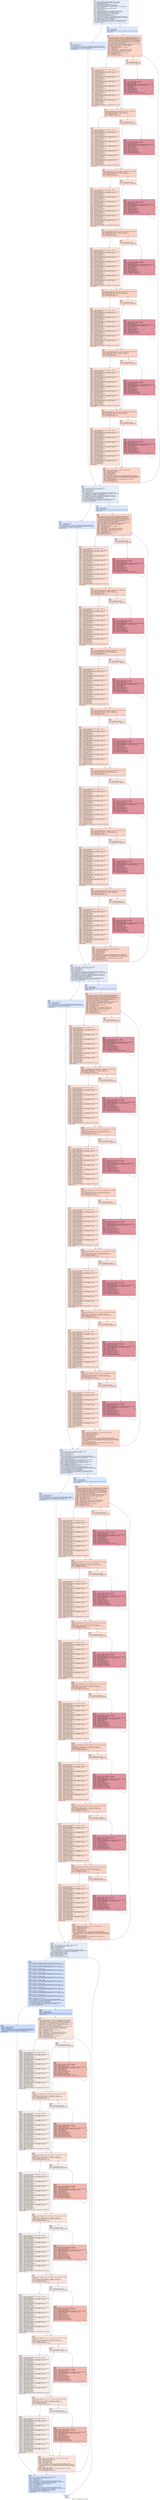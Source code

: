 digraph "CFG for '_Z7DotProdPiS_S_' function" {
	label="CFG for '_Z7DotProdPiS_S_' function";

	Node0x4604a70 [shape=record,color="#3d50c3ff", style=filled, fillcolor="#c7d7f070",label="{%3:\l  %4 = tail call i32 @llvm.amdgcn.workitem.id.x(), !range !4\l  %5 = tail call align 4 dereferenceable(64) i8 addrspace(4)*\l... @llvm.amdgcn.dispatch.ptr()\l  %6 = getelementptr i8, i8 addrspace(4)* %5, i64 4\l  %7 = bitcast i8 addrspace(4)* %6 to i16 addrspace(4)*\l  %8 = load i16, i16 addrspace(4)* %7, align 4, !range !5, !invariant.load !6\l  %9 = zext i16 %8 to i32\l  %10 = tail call i32 @llvm.amdgcn.workgroup.id.x()\l  %11 = mul i32 %10, %9\l  %12 = add i32 %11, %4\l  %13 = tail call i8 addrspace(4)* @llvm.amdgcn.implicitarg.ptr()\l  %14 = getelementptr inbounds i8, i8 addrspace(4)* %13, i64 24\l  %15 = bitcast i8 addrspace(4)* %14 to i64 addrspace(4)*\l  %16 = load i64, i64 addrspace(4)* %15, align 8, !tbaa !7\l  %17 = inttoptr i64 %16 to i8 addrspace(1)*\l  %18 = addrspacecast i8 addrspace(1)* %17 to i8*\l  %19 = tail call fastcc \<2 x i64\> @__ockl_hostcall_internal(i8* noundef %18,\l... i64 noundef 33, i64 noundef 0, i64 noundef 0, i64 noundef 0, i64 noundef 0,\l... i64 noundef 0, i64 noundef 0, i64 noundef 0) #11\l  %20 = extractelement \<2 x i64\> %19, i64 0\l  br i1 icmp eq (i8* addrspacecast (i8 addrspace(4)* getelementptr inbounds\l... ([15 x i8], [15 x i8] addrspace(4)* @.str, i64 0, i64 0) to i8*), i8* null),\l... label %21, label %25\l|{<s0>T|<s1>F}}"];
	Node0x4604a70:s0 -> Node0x46077b0;
	Node0x4604a70:s1 -> Node0x46081a0;
	Node0x46077b0 [shape=record,color="#3d50c3ff", style=filled, fillcolor="#aec9fc70",label="{%21:\l21:                                               \l  %22 = and i64 %20, -225\l  %23 = or i64 %22, 32\l  %24 = tail call fastcc \<2 x i64\> @__ockl_hostcall_internal(i8* noundef %18,\l... i64 noundef %23, i64 noundef 0, i64 noundef 0, i64 noundef 0, i64 noundef 0,\l... i64 noundef 0, i64 noundef 0, i64 noundef 0) #11\l  br label %466\l}"];
	Node0x46077b0 -> Node0x4608460;
	Node0x46081a0 [shape=record,color="#3d50c3ff", style=filled, fillcolor="#aec9fc70",label="{%25:\l25:                                               \l  %26 = and i64 %20, 2\l  %27 = and i64 %20, -3\l  %28 = insertelement \<2 x i64\> \<i64 poison, i64 0\>, i64 %27, i64 0\l  br label %29\l}"];
	Node0x46081a0 -> Node0x4609000;
	Node0x4609000 [shape=record,color="#3d50c3ff", style=filled, fillcolor="#f5a08170",label="{%29:\l29:                                               \l  %30 = phi i64 [ select (i1 icmp eq (i8* addrspacecast (i8 addrspace(4)*\l... getelementptr inbounds ([15 x i8], [15 x i8] addrspace(4)* @.str, i64 0, i64\l... 0) to i8*), i8* null), i64 0, i64 add (i64 ptrtoint (i8* addrspacecast (i8\l... addrspace(4)* getelementptr inbounds ([15 x i8], [15 x i8] addrspace(4)*\l... @.str, i64 0, i64 14) to i8*) to i64), i64 add (i64 sub (i64 0, i64 ptrtoint\l... ([15 x i8]* addrspacecast ([15 x i8] addrspace(4)* @.str to [15 x i8]*) to\l... i64)), i64 1))), %25 ], [ %463, %455 ]\l  %31 = phi i8 addrspace(4)* [ getelementptr inbounds ([15 x i8], [15 x i8]\l... addrspace(4)* @.str, i64 0, i64 0), %25 ], [ %464, %455 ]\l  %32 = phi \<2 x i64\> [ %28, %25 ], [ %462, %455 ]\l  %33 = icmp ugt i64 %30, 56\l  %34 = extractelement \<2 x i64\> %32, i64 0\l  %35 = or i64 %34, %26\l  %36 = insertelement \<2 x i64\> poison, i64 %35, i64 0\l  %37 = select i1 %33, \<2 x i64\> %32, \<2 x i64\> %36\l  %38 = tail call i64 @llvm.umin.i64(i64 %30, i64 56)\l  %39 = trunc i64 %38 to i32\l  %40 = extractelement \<2 x i64\> %37, i64 0\l  %41 = icmp ugt i32 %39, 7\l  br i1 %41, label %44, label %42\l|{<s0>T|<s1>F}}"];
	Node0x4609000:s0 -> Node0x460a050;
	Node0x4609000:s1 -> Node0x460a0e0;
	Node0x460a0e0 [shape=record,color="#3d50c3ff", style=filled, fillcolor="#f7bca170",label="{%42:\l42:                                               \l  %43 = icmp eq i32 %39, 0\l  br i1 %43, label %97, label %84\l|{<s0>T|<s1>F}}"];
	Node0x460a0e0:s0 -> Node0x460a2e0;
	Node0x460a0e0:s1 -> Node0x460a330;
	Node0x460a050 [shape=record,color="#3d50c3ff", style=filled, fillcolor="#f7bca170",label="{%44:\l44:                                               \l  %45 = load i8, i8 addrspace(4)* %31, align 1, !tbaa !11\l  %46 = zext i8 %45 to i64\l  %47 = getelementptr inbounds i8, i8 addrspace(4)* %31, i64 1\l  %48 = load i8, i8 addrspace(4)* %47, align 1, !tbaa !11\l  %49 = zext i8 %48 to i64\l  %50 = shl nuw nsw i64 %49, 8\l  %51 = or i64 %50, %46\l  %52 = getelementptr inbounds i8, i8 addrspace(4)* %31, i64 2\l  %53 = load i8, i8 addrspace(4)* %52, align 1, !tbaa !11\l  %54 = zext i8 %53 to i64\l  %55 = shl nuw nsw i64 %54, 16\l  %56 = or i64 %51, %55\l  %57 = getelementptr inbounds i8, i8 addrspace(4)* %31, i64 3\l  %58 = load i8, i8 addrspace(4)* %57, align 1, !tbaa !11\l  %59 = zext i8 %58 to i64\l  %60 = shl nuw nsw i64 %59, 24\l  %61 = or i64 %56, %60\l  %62 = getelementptr inbounds i8, i8 addrspace(4)* %31, i64 4\l  %63 = load i8, i8 addrspace(4)* %62, align 1, !tbaa !11\l  %64 = zext i8 %63 to i64\l  %65 = shl nuw nsw i64 %64, 32\l  %66 = or i64 %61, %65\l  %67 = getelementptr inbounds i8, i8 addrspace(4)* %31, i64 5\l  %68 = load i8, i8 addrspace(4)* %67, align 1, !tbaa !11\l  %69 = zext i8 %68 to i64\l  %70 = shl nuw nsw i64 %69, 40\l  %71 = or i64 %66, %70\l  %72 = getelementptr inbounds i8, i8 addrspace(4)* %31, i64 6\l  %73 = load i8, i8 addrspace(4)* %72, align 1, !tbaa !11\l  %74 = zext i8 %73 to i64\l  %75 = shl nuw nsw i64 %74, 48\l  %76 = or i64 %71, %75\l  %77 = getelementptr inbounds i8, i8 addrspace(4)* %31, i64 7\l  %78 = load i8, i8 addrspace(4)* %77, align 1, !tbaa !11\l  %79 = zext i8 %78 to i64\l  %80 = shl nuw i64 %79, 56\l  %81 = or i64 %76, %80\l  %82 = add nsw i32 %39, -8\l  %83 = getelementptr inbounds i8, i8 addrspace(4)* %31, i64 8\l  br label %97\l}"];
	Node0x460a050 -> Node0x460a2e0;
	Node0x460a330 [shape=record,color="#b70d28ff", style=filled, fillcolor="#b70d2870",label="{%84:\l84:                                               \l  %85 = phi i32 [ %95, %84 ], [ 0, %42 ]\l  %86 = phi i64 [ %94, %84 ], [ 0, %42 ]\l  %87 = zext i32 %85 to i64\l  %88 = getelementptr inbounds i8, i8 addrspace(4)* %31, i64 %87\l  %89 = load i8, i8 addrspace(4)* %88, align 1, !tbaa !11\l  %90 = zext i8 %89 to i64\l  %91 = shl i32 %85, 3\l  %92 = zext i32 %91 to i64\l  %93 = shl nuw i64 %90, %92\l  %94 = or i64 %93, %86\l  %95 = add nuw nsw i32 %85, 1\l  %96 = icmp eq i32 %95, %39\l  br i1 %96, label %97, label %84, !llvm.loop !12\l|{<s0>T|<s1>F}}"];
	Node0x460a330:s0 -> Node0x460a2e0;
	Node0x460a330:s1 -> Node0x460a330;
	Node0x460a2e0 [shape=record,color="#3d50c3ff", style=filled, fillcolor="#f5a08170",label="{%97:\l97:                                               \l  %98 = phi i8 addrspace(4)* [ %83, %44 ], [ %31, %42 ], [ %31, %84 ]\l  %99 = phi i32 [ %82, %44 ], [ 0, %42 ], [ 0, %84 ]\l  %100 = phi i64 [ %81, %44 ], [ 0, %42 ], [ %94, %84 ]\l  %101 = icmp ugt i32 %99, 7\l  br i1 %101, label %104, label %102\l|{<s0>T|<s1>F}}"];
	Node0x460a2e0:s0 -> Node0x460d030;
	Node0x460a2e0:s1 -> Node0x460d080;
	Node0x460d080 [shape=record,color="#3d50c3ff", style=filled, fillcolor="#f7bca170",label="{%102:\l102:                                              \l  %103 = icmp eq i32 %99, 0\l  br i1 %103, label %157, label %144\l|{<s0>T|<s1>F}}"];
	Node0x460d080:s0 -> Node0x460d250;
	Node0x460d080:s1 -> Node0x460d2a0;
	Node0x460d030 [shape=record,color="#3d50c3ff", style=filled, fillcolor="#f7bca170",label="{%104:\l104:                                              \l  %105 = load i8, i8 addrspace(4)* %98, align 1, !tbaa !11\l  %106 = zext i8 %105 to i64\l  %107 = getelementptr inbounds i8, i8 addrspace(4)* %98, i64 1\l  %108 = load i8, i8 addrspace(4)* %107, align 1, !tbaa !11\l  %109 = zext i8 %108 to i64\l  %110 = shl nuw nsw i64 %109, 8\l  %111 = or i64 %110, %106\l  %112 = getelementptr inbounds i8, i8 addrspace(4)* %98, i64 2\l  %113 = load i8, i8 addrspace(4)* %112, align 1, !tbaa !11\l  %114 = zext i8 %113 to i64\l  %115 = shl nuw nsw i64 %114, 16\l  %116 = or i64 %111, %115\l  %117 = getelementptr inbounds i8, i8 addrspace(4)* %98, i64 3\l  %118 = load i8, i8 addrspace(4)* %117, align 1, !tbaa !11\l  %119 = zext i8 %118 to i64\l  %120 = shl nuw nsw i64 %119, 24\l  %121 = or i64 %116, %120\l  %122 = getelementptr inbounds i8, i8 addrspace(4)* %98, i64 4\l  %123 = load i8, i8 addrspace(4)* %122, align 1, !tbaa !11\l  %124 = zext i8 %123 to i64\l  %125 = shl nuw nsw i64 %124, 32\l  %126 = or i64 %121, %125\l  %127 = getelementptr inbounds i8, i8 addrspace(4)* %98, i64 5\l  %128 = load i8, i8 addrspace(4)* %127, align 1, !tbaa !11\l  %129 = zext i8 %128 to i64\l  %130 = shl nuw nsw i64 %129, 40\l  %131 = or i64 %126, %130\l  %132 = getelementptr inbounds i8, i8 addrspace(4)* %98, i64 6\l  %133 = load i8, i8 addrspace(4)* %132, align 1, !tbaa !11\l  %134 = zext i8 %133 to i64\l  %135 = shl nuw nsw i64 %134, 48\l  %136 = or i64 %131, %135\l  %137 = getelementptr inbounds i8, i8 addrspace(4)* %98, i64 7\l  %138 = load i8, i8 addrspace(4)* %137, align 1, !tbaa !11\l  %139 = zext i8 %138 to i64\l  %140 = shl nuw i64 %139, 56\l  %141 = or i64 %136, %140\l  %142 = add nsw i32 %99, -8\l  %143 = getelementptr inbounds i8, i8 addrspace(4)* %98, i64 8\l  br label %157\l}"];
	Node0x460d030 -> Node0x460d250;
	Node0x460d2a0 [shape=record,color="#b70d28ff", style=filled, fillcolor="#b70d2870",label="{%144:\l144:                                              \l  %145 = phi i32 [ %155, %144 ], [ 0, %102 ]\l  %146 = phi i64 [ %154, %144 ], [ 0, %102 ]\l  %147 = zext i32 %145 to i64\l  %148 = getelementptr inbounds i8, i8 addrspace(4)* %98, i64 %147\l  %149 = load i8, i8 addrspace(4)* %148, align 1, !tbaa !11\l  %150 = zext i8 %149 to i64\l  %151 = shl i32 %145, 3\l  %152 = zext i32 %151 to i64\l  %153 = shl nuw i64 %150, %152\l  %154 = or i64 %153, %146\l  %155 = add nuw nsw i32 %145, 1\l  %156 = icmp eq i32 %155, %99\l  br i1 %156, label %157, label %144\l|{<s0>T|<s1>F}}"];
	Node0x460d2a0:s0 -> Node0x460d250;
	Node0x460d2a0:s1 -> Node0x460d2a0;
	Node0x460d250 [shape=record,color="#3d50c3ff", style=filled, fillcolor="#f5a08170",label="{%157:\l157:                                              \l  %158 = phi i8 addrspace(4)* [ %143, %104 ], [ %98, %102 ], [ %98, %144 ]\l  %159 = phi i32 [ %142, %104 ], [ 0, %102 ], [ 0, %144 ]\l  %160 = phi i64 [ %141, %104 ], [ 0, %102 ], [ %154, %144 ]\l  %161 = icmp ugt i32 %159, 7\l  br i1 %161, label %164, label %162\l|{<s0>T|<s1>F}}"];
	Node0x460d250:s0 -> Node0x460f770;
	Node0x460d250:s1 -> Node0x460f7c0;
	Node0x460f7c0 [shape=record,color="#3d50c3ff", style=filled, fillcolor="#f7bca170",label="{%162:\l162:                                              \l  %163 = icmp eq i32 %159, 0\l  br i1 %163, label %217, label %204\l|{<s0>T|<s1>F}}"];
	Node0x460f7c0:s0 -> Node0x460f950;
	Node0x460f7c0:s1 -> Node0x460f9a0;
	Node0x460f770 [shape=record,color="#3d50c3ff", style=filled, fillcolor="#f7bca170",label="{%164:\l164:                                              \l  %165 = load i8, i8 addrspace(4)* %158, align 1, !tbaa !11\l  %166 = zext i8 %165 to i64\l  %167 = getelementptr inbounds i8, i8 addrspace(4)* %158, i64 1\l  %168 = load i8, i8 addrspace(4)* %167, align 1, !tbaa !11\l  %169 = zext i8 %168 to i64\l  %170 = shl nuw nsw i64 %169, 8\l  %171 = or i64 %170, %166\l  %172 = getelementptr inbounds i8, i8 addrspace(4)* %158, i64 2\l  %173 = load i8, i8 addrspace(4)* %172, align 1, !tbaa !11\l  %174 = zext i8 %173 to i64\l  %175 = shl nuw nsw i64 %174, 16\l  %176 = or i64 %171, %175\l  %177 = getelementptr inbounds i8, i8 addrspace(4)* %158, i64 3\l  %178 = load i8, i8 addrspace(4)* %177, align 1, !tbaa !11\l  %179 = zext i8 %178 to i64\l  %180 = shl nuw nsw i64 %179, 24\l  %181 = or i64 %176, %180\l  %182 = getelementptr inbounds i8, i8 addrspace(4)* %158, i64 4\l  %183 = load i8, i8 addrspace(4)* %182, align 1, !tbaa !11\l  %184 = zext i8 %183 to i64\l  %185 = shl nuw nsw i64 %184, 32\l  %186 = or i64 %181, %185\l  %187 = getelementptr inbounds i8, i8 addrspace(4)* %158, i64 5\l  %188 = load i8, i8 addrspace(4)* %187, align 1, !tbaa !11\l  %189 = zext i8 %188 to i64\l  %190 = shl nuw nsw i64 %189, 40\l  %191 = or i64 %186, %190\l  %192 = getelementptr inbounds i8, i8 addrspace(4)* %158, i64 6\l  %193 = load i8, i8 addrspace(4)* %192, align 1, !tbaa !11\l  %194 = zext i8 %193 to i64\l  %195 = shl nuw nsw i64 %194, 48\l  %196 = or i64 %191, %195\l  %197 = getelementptr inbounds i8, i8 addrspace(4)* %158, i64 7\l  %198 = load i8, i8 addrspace(4)* %197, align 1, !tbaa !11\l  %199 = zext i8 %198 to i64\l  %200 = shl nuw i64 %199, 56\l  %201 = or i64 %196, %200\l  %202 = add nsw i32 %159, -8\l  %203 = getelementptr inbounds i8, i8 addrspace(4)* %158, i64 8\l  br label %217\l}"];
	Node0x460f770 -> Node0x460f950;
	Node0x460f9a0 [shape=record,color="#b70d28ff", style=filled, fillcolor="#b70d2870",label="{%204:\l204:                                              \l  %205 = phi i32 [ %215, %204 ], [ 0, %162 ]\l  %206 = phi i64 [ %214, %204 ], [ 0, %162 ]\l  %207 = zext i32 %205 to i64\l  %208 = getelementptr inbounds i8, i8 addrspace(4)* %158, i64 %207\l  %209 = load i8, i8 addrspace(4)* %208, align 1, !tbaa !11\l  %210 = zext i8 %209 to i64\l  %211 = shl i32 %205, 3\l  %212 = zext i32 %211 to i64\l  %213 = shl nuw i64 %210, %212\l  %214 = or i64 %213, %206\l  %215 = add nuw nsw i32 %205, 1\l  %216 = icmp eq i32 %215, %159\l  br i1 %216, label %217, label %204\l|{<s0>T|<s1>F}}"];
	Node0x460f9a0:s0 -> Node0x460f950;
	Node0x460f9a0:s1 -> Node0x460f9a0;
	Node0x460f950 [shape=record,color="#3d50c3ff", style=filled, fillcolor="#f5a08170",label="{%217:\l217:                                              \l  %218 = phi i8 addrspace(4)* [ %203, %164 ], [ %158, %162 ], [ %158, %204 ]\l  %219 = phi i32 [ %202, %164 ], [ 0, %162 ], [ 0, %204 ]\l  %220 = phi i64 [ %201, %164 ], [ 0, %162 ], [ %214, %204 ]\l  %221 = icmp ugt i32 %219, 7\l  br i1 %221, label %224, label %222\l|{<s0>T|<s1>F}}"];
	Node0x460f950:s0 -> Node0x46119f0;
	Node0x460f950:s1 -> Node0x4611a40;
	Node0x4611a40 [shape=record,color="#3d50c3ff", style=filled, fillcolor="#f7bca170",label="{%222:\l222:                                              \l  %223 = icmp eq i32 %219, 0\l  br i1 %223, label %277, label %264\l|{<s0>T|<s1>F}}"];
	Node0x4611a40:s0 -> Node0x4611bd0;
	Node0x4611a40:s1 -> Node0x4611c20;
	Node0x46119f0 [shape=record,color="#3d50c3ff", style=filled, fillcolor="#f7bca170",label="{%224:\l224:                                              \l  %225 = load i8, i8 addrspace(4)* %218, align 1, !tbaa !11\l  %226 = zext i8 %225 to i64\l  %227 = getelementptr inbounds i8, i8 addrspace(4)* %218, i64 1\l  %228 = load i8, i8 addrspace(4)* %227, align 1, !tbaa !11\l  %229 = zext i8 %228 to i64\l  %230 = shl nuw nsw i64 %229, 8\l  %231 = or i64 %230, %226\l  %232 = getelementptr inbounds i8, i8 addrspace(4)* %218, i64 2\l  %233 = load i8, i8 addrspace(4)* %232, align 1, !tbaa !11\l  %234 = zext i8 %233 to i64\l  %235 = shl nuw nsw i64 %234, 16\l  %236 = or i64 %231, %235\l  %237 = getelementptr inbounds i8, i8 addrspace(4)* %218, i64 3\l  %238 = load i8, i8 addrspace(4)* %237, align 1, !tbaa !11\l  %239 = zext i8 %238 to i64\l  %240 = shl nuw nsw i64 %239, 24\l  %241 = or i64 %236, %240\l  %242 = getelementptr inbounds i8, i8 addrspace(4)* %218, i64 4\l  %243 = load i8, i8 addrspace(4)* %242, align 1, !tbaa !11\l  %244 = zext i8 %243 to i64\l  %245 = shl nuw nsw i64 %244, 32\l  %246 = or i64 %241, %245\l  %247 = getelementptr inbounds i8, i8 addrspace(4)* %218, i64 5\l  %248 = load i8, i8 addrspace(4)* %247, align 1, !tbaa !11\l  %249 = zext i8 %248 to i64\l  %250 = shl nuw nsw i64 %249, 40\l  %251 = or i64 %246, %250\l  %252 = getelementptr inbounds i8, i8 addrspace(4)* %218, i64 6\l  %253 = load i8, i8 addrspace(4)* %252, align 1, !tbaa !11\l  %254 = zext i8 %253 to i64\l  %255 = shl nuw nsw i64 %254, 48\l  %256 = or i64 %251, %255\l  %257 = getelementptr inbounds i8, i8 addrspace(4)* %218, i64 7\l  %258 = load i8, i8 addrspace(4)* %257, align 1, !tbaa !11\l  %259 = zext i8 %258 to i64\l  %260 = shl nuw i64 %259, 56\l  %261 = or i64 %256, %260\l  %262 = add nsw i32 %219, -8\l  %263 = getelementptr inbounds i8, i8 addrspace(4)* %218, i64 8\l  br label %277\l}"];
	Node0x46119f0 -> Node0x4611bd0;
	Node0x4611c20 [shape=record,color="#b70d28ff", style=filled, fillcolor="#b70d2870",label="{%264:\l264:                                              \l  %265 = phi i32 [ %275, %264 ], [ 0, %222 ]\l  %266 = phi i64 [ %274, %264 ], [ 0, %222 ]\l  %267 = zext i32 %265 to i64\l  %268 = getelementptr inbounds i8, i8 addrspace(4)* %218, i64 %267\l  %269 = load i8, i8 addrspace(4)* %268, align 1, !tbaa !11\l  %270 = zext i8 %269 to i64\l  %271 = shl i32 %265, 3\l  %272 = zext i32 %271 to i64\l  %273 = shl nuw i64 %270, %272\l  %274 = or i64 %273, %266\l  %275 = add nuw nsw i32 %265, 1\l  %276 = icmp eq i32 %275, %219\l  br i1 %276, label %277, label %264\l|{<s0>T|<s1>F}}"];
	Node0x4611c20:s0 -> Node0x4611bd0;
	Node0x4611c20:s1 -> Node0x4611c20;
	Node0x4611bd0 [shape=record,color="#3d50c3ff", style=filled, fillcolor="#f5a08170",label="{%277:\l277:                                              \l  %278 = phi i8 addrspace(4)* [ %263, %224 ], [ %218, %222 ], [ %218, %264 ]\l  %279 = phi i32 [ %262, %224 ], [ 0, %222 ], [ 0, %264 ]\l  %280 = phi i64 [ %261, %224 ], [ 0, %222 ], [ %274, %264 ]\l  %281 = icmp ugt i32 %279, 7\l  br i1 %281, label %284, label %282\l|{<s0>T|<s1>F}}"];
	Node0x4611bd0:s0 -> Node0x4614450;
	Node0x4611bd0:s1 -> Node0x46144a0;
	Node0x46144a0 [shape=record,color="#3d50c3ff", style=filled, fillcolor="#f7bca170",label="{%282:\l282:                                              \l  %283 = icmp eq i32 %279, 0\l  br i1 %283, label %337, label %324\l|{<s0>T|<s1>F}}"];
	Node0x46144a0:s0 -> Node0x4614630;
	Node0x46144a0:s1 -> Node0x4614680;
	Node0x4614450 [shape=record,color="#3d50c3ff", style=filled, fillcolor="#f7bca170",label="{%284:\l284:                                              \l  %285 = load i8, i8 addrspace(4)* %278, align 1, !tbaa !11\l  %286 = zext i8 %285 to i64\l  %287 = getelementptr inbounds i8, i8 addrspace(4)* %278, i64 1\l  %288 = load i8, i8 addrspace(4)* %287, align 1, !tbaa !11\l  %289 = zext i8 %288 to i64\l  %290 = shl nuw nsw i64 %289, 8\l  %291 = or i64 %290, %286\l  %292 = getelementptr inbounds i8, i8 addrspace(4)* %278, i64 2\l  %293 = load i8, i8 addrspace(4)* %292, align 1, !tbaa !11\l  %294 = zext i8 %293 to i64\l  %295 = shl nuw nsw i64 %294, 16\l  %296 = or i64 %291, %295\l  %297 = getelementptr inbounds i8, i8 addrspace(4)* %278, i64 3\l  %298 = load i8, i8 addrspace(4)* %297, align 1, !tbaa !11\l  %299 = zext i8 %298 to i64\l  %300 = shl nuw nsw i64 %299, 24\l  %301 = or i64 %296, %300\l  %302 = getelementptr inbounds i8, i8 addrspace(4)* %278, i64 4\l  %303 = load i8, i8 addrspace(4)* %302, align 1, !tbaa !11\l  %304 = zext i8 %303 to i64\l  %305 = shl nuw nsw i64 %304, 32\l  %306 = or i64 %301, %305\l  %307 = getelementptr inbounds i8, i8 addrspace(4)* %278, i64 5\l  %308 = load i8, i8 addrspace(4)* %307, align 1, !tbaa !11\l  %309 = zext i8 %308 to i64\l  %310 = shl nuw nsw i64 %309, 40\l  %311 = or i64 %306, %310\l  %312 = getelementptr inbounds i8, i8 addrspace(4)* %278, i64 6\l  %313 = load i8, i8 addrspace(4)* %312, align 1, !tbaa !11\l  %314 = zext i8 %313 to i64\l  %315 = shl nuw nsw i64 %314, 48\l  %316 = or i64 %311, %315\l  %317 = getelementptr inbounds i8, i8 addrspace(4)* %278, i64 7\l  %318 = load i8, i8 addrspace(4)* %317, align 1, !tbaa !11\l  %319 = zext i8 %318 to i64\l  %320 = shl nuw i64 %319, 56\l  %321 = or i64 %316, %320\l  %322 = add nsw i32 %279, -8\l  %323 = getelementptr inbounds i8, i8 addrspace(4)* %278, i64 8\l  br label %337\l}"];
	Node0x4614450 -> Node0x4614630;
	Node0x4614680 [shape=record,color="#b70d28ff", style=filled, fillcolor="#b70d2870",label="{%324:\l324:                                              \l  %325 = phi i32 [ %335, %324 ], [ 0, %282 ]\l  %326 = phi i64 [ %334, %324 ], [ 0, %282 ]\l  %327 = zext i32 %325 to i64\l  %328 = getelementptr inbounds i8, i8 addrspace(4)* %278, i64 %327\l  %329 = load i8, i8 addrspace(4)* %328, align 1, !tbaa !11\l  %330 = zext i8 %329 to i64\l  %331 = shl i32 %325, 3\l  %332 = zext i32 %331 to i64\l  %333 = shl nuw i64 %330, %332\l  %334 = or i64 %333, %326\l  %335 = add nuw nsw i32 %325, 1\l  %336 = icmp eq i32 %335, %279\l  br i1 %336, label %337, label %324\l|{<s0>T|<s1>F}}"];
	Node0x4614680:s0 -> Node0x4614630;
	Node0x4614680:s1 -> Node0x4614680;
	Node0x4614630 [shape=record,color="#3d50c3ff", style=filled, fillcolor="#f5a08170",label="{%337:\l337:                                              \l  %338 = phi i8 addrspace(4)* [ %323, %284 ], [ %278, %282 ], [ %278, %324 ]\l  %339 = phi i32 [ %322, %284 ], [ 0, %282 ], [ 0, %324 ]\l  %340 = phi i64 [ %321, %284 ], [ 0, %282 ], [ %334, %324 ]\l  %341 = icmp ugt i32 %339, 7\l  br i1 %341, label %344, label %342\l|{<s0>T|<s1>F}}"];
	Node0x4614630:s0 -> Node0x46170a0;
	Node0x4614630:s1 -> Node0x46170f0;
	Node0x46170f0 [shape=record,color="#3d50c3ff", style=filled, fillcolor="#f7bca170",label="{%342:\l342:                                              \l  %343 = icmp eq i32 %339, 0\l  br i1 %343, label %397, label %384\l|{<s0>T|<s1>F}}"];
	Node0x46170f0:s0 -> Node0x4617280;
	Node0x46170f0:s1 -> Node0x46172d0;
	Node0x46170a0 [shape=record,color="#3d50c3ff", style=filled, fillcolor="#f7bca170",label="{%344:\l344:                                              \l  %345 = load i8, i8 addrspace(4)* %338, align 1, !tbaa !11\l  %346 = zext i8 %345 to i64\l  %347 = getelementptr inbounds i8, i8 addrspace(4)* %338, i64 1\l  %348 = load i8, i8 addrspace(4)* %347, align 1, !tbaa !11\l  %349 = zext i8 %348 to i64\l  %350 = shl nuw nsw i64 %349, 8\l  %351 = or i64 %350, %346\l  %352 = getelementptr inbounds i8, i8 addrspace(4)* %338, i64 2\l  %353 = load i8, i8 addrspace(4)* %352, align 1, !tbaa !11\l  %354 = zext i8 %353 to i64\l  %355 = shl nuw nsw i64 %354, 16\l  %356 = or i64 %351, %355\l  %357 = getelementptr inbounds i8, i8 addrspace(4)* %338, i64 3\l  %358 = load i8, i8 addrspace(4)* %357, align 1, !tbaa !11\l  %359 = zext i8 %358 to i64\l  %360 = shl nuw nsw i64 %359, 24\l  %361 = or i64 %356, %360\l  %362 = getelementptr inbounds i8, i8 addrspace(4)* %338, i64 4\l  %363 = load i8, i8 addrspace(4)* %362, align 1, !tbaa !11\l  %364 = zext i8 %363 to i64\l  %365 = shl nuw nsw i64 %364, 32\l  %366 = or i64 %361, %365\l  %367 = getelementptr inbounds i8, i8 addrspace(4)* %338, i64 5\l  %368 = load i8, i8 addrspace(4)* %367, align 1, !tbaa !11\l  %369 = zext i8 %368 to i64\l  %370 = shl nuw nsw i64 %369, 40\l  %371 = or i64 %366, %370\l  %372 = getelementptr inbounds i8, i8 addrspace(4)* %338, i64 6\l  %373 = load i8, i8 addrspace(4)* %372, align 1, !tbaa !11\l  %374 = zext i8 %373 to i64\l  %375 = shl nuw nsw i64 %374, 48\l  %376 = or i64 %371, %375\l  %377 = getelementptr inbounds i8, i8 addrspace(4)* %338, i64 7\l  %378 = load i8, i8 addrspace(4)* %377, align 1, !tbaa !11\l  %379 = zext i8 %378 to i64\l  %380 = shl nuw i64 %379, 56\l  %381 = or i64 %376, %380\l  %382 = add nsw i32 %339, -8\l  %383 = getelementptr inbounds i8, i8 addrspace(4)* %338, i64 8\l  br label %397\l}"];
	Node0x46170a0 -> Node0x4617280;
	Node0x46172d0 [shape=record,color="#b70d28ff", style=filled, fillcolor="#b70d2870",label="{%384:\l384:                                              \l  %385 = phi i32 [ %395, %384 ], [ 0, %342 ]\l  %386 = phi i64 [ %394, %384 ], [ 0, %342 ]\l  %387 = zext i32 %385 to i64\l  %388 = getelementptr inbounds i8, i8 addrspace(4)* %338, i64 %387\l  %389 = load i8, i8 addrspace(4)* %388, align 1, !tbaa !11\l  %390 = zext i8 %389 to i64\l  %391 = shl i32 %385, 3\l  %392 = zext i32 %391 to i64\l  %393 = shl nuw i64 %390, %392\l  %394 = or i64 %393, %386\l  %395 = add nuw nsw i32 %385, 1\l  %396 = icmp eq i32 %395, %339\l  br i1 %396, label %397, label %384\l|{<s0>T|<s1>F}}"];
	Node0x46172d0:s0 -> Node0x4617280;
	Node0x46172d0:s1 -> Node0x46172d0;
	Node0x4617280 [shape=record,color="#3d50c3ff", style=filled, fillcolor="#f5a08170",label="{%397:\l397:                                              \l  %398 = phi i8 addrspace(4)* [ %383, %344 ], [ %338, %342 ], [ %338, %384 ]\l  %399 = phi i32 [ %382, %344 ], [ 0, %342 ], [ 0, %384 ]\l  %400 = phi i64 [ %381, %344 ], [ 0, %342 ], [ %394, %384 ]\l  %401 = icmp ugt i32 %399, 7\l  br i1 %401, label %404, label %402\l|{<s0>T|<s1>F}}"];
	Node0x4617280:s0 -> Node0x4619900;
	Node0x4617280:s1 -> Node0x4619950;
	Node0x4619950 [shape=record,color="#3d50c3ff", style=filled, fillcolor="#f7bca170",label="{%402:\l402:                                              \l  %403 = icmp eq i32 %399, 0\l  br i1 %403, label %455, label %442\l|{<s0>T|<s1>F}}"];
	Node0x4619950:s0 -> Node0x46094a0;
	Node0x4619950:s1 -> Node0x4619ae0;
	Node0x4619900 [shape=record,color="#3d50c3ff", style=filled, fillcolor="#f7bca170",label="{%404:\l404:                                              \l  %405 = load i8, i8 addrspace(4)* %398, align 1, !tbaa !11\l  %406 = zext i8 %405 to i64\l  %407 = getelementptr inbounds i8, i8 addrspace(4)* %398, i64 1\l  %408 = load i8, i8 addrspace(4)* %407, align 1, !tbaa !11\l  %409 = zext i8 %408 to i64\l  %410 = shl nuw nsw i64 %409, 8\l  %411 = or i64 %410, %406\l  %412 = getelementptr inbounds i8, i8 addrspace(4)* %398, i64 2\l  %413 = load i8, i8 addrspace(4)* %412, align 1, !tbaa !11\l  %414 = zext i8 %413 to i64\l  %415 = shl nuw nsw i64 %414, 16\l  %416 = or i64 %411, %415\l  %417 = getelementptr inbounds i8, i8 addrspace(4)* %398, i64 3\l  %418 = load i8, i8 addrspace(4)* %417, align 1, !tbaa !11\l  %419 = zext i8 %418 to i64\l  %420 = shl nuw nsw i64 %419, 24\l  %421 = or i64 %416, %420\l  %422 = getelementptr inbounds i8, i8 addrspace(4)* %398, i64 4\l  %423 = load i8, i8 addrspace(4)* %422, align 1, !tbaa !11\l  %424 = zext i8 %423 to i64\l  %425 = shl nuw nsw i64 %424, 32\l  %426 = or i64 %421, %425\l  %427 = getelementptr inbounds i8, i8 addrspace(4)* %398, i64 5\l  %428 = load i8, i8 addrspace(4)* %427, align 1, !tbaa !11\l  %429 = zext i8 %428 to i64\l  %430 = shl nuw nsw i64 %429, 40\l  %431 = or i64 %426, %430\l  %432 = getelementptr inbounds i8, i8 addrspace(4)* %398, i64 6\l  %433 = load i8, i8 addrspace(4)* %432, align 1, !tbaa !11\l  %434 = zext i8 %433 to i64\l  %435 = shl nuw nsw i64 %434, 48\l  %436 = or i64 %431, %435\l  %437 = getelementptr inbounds i8, i8 addrspace(4)* %398, i64 7\l  %438 = load i8, i8 addrspace(4)* %437, align 1, !tbaa !11\l  %439 = zext i8 %438 to i64\l  %440 = shl nuw i64 %439, 56\l  %441 = or i64 %436, %440\l  br label %455\l}"];
	Node0x4619900 -> Node0x46094a0;
	Node0x4619ae0 [shape=record,color="#b70d28ff", style=filled, fillcolor="#b70d2870",label="{%442:\l442:                                              \l  %443 = phi i32 [ %453, %442 ], [ 0, %402 ]\l  %444 = phi i64 [ %452, %442 ], [ 0, %402 ]\l  %445 = zext i32 %443 to i64\l  %446 = getelementptr inbounds i8, i8 addrspace(4)* %398, i64 %445\l  %447 = load i8, i8 addrspace(4)* %446, align 1, !tbaa !11\l  %448 = zext i8 %447 to i64\l  %449 = shl i32 %443, 3\l  %450 = zext i32 %449 to i64\l  %451 = shl nuw i64 %448, %450\l  %452 = or i64 %451, %444\l  %453 = add nuw nsw i32 %443, 1\l  %454 = icmp eq i32 %453, %399\l  br i1 %454, label %455, label %442\l|{<s0>T|<s1>F}}"];
	Node0x4619ae0:s0 -> Node0x46094a0;
	Node0x4619ae0:s1 -> Node0x4619ae0;
	Node0x46094a0 [shape=record,color="#3d50c3ff", style=filled, fillcolor="#f5a08170",label="{%455:\l455:                                              \l  %456 = phi i64 [ %441, %404 ], [ 0, %402 ], [ %452, %442 ]\l  %457 = shl nuw nsw i64 %38, 2\l  %458 = add nuw nsw i64 %457, 28\l  %459 = and i64 %458, 480\l  %460 = and i64 %40, -225\l  %461 = or i64 %460, %459\l  %462 = tail call fastcc \<2 x i64\> @__ockl_hostcall_internal(i8* noundef %18,\l... i64 noundef %461, i64 noundef %100, i64 noundef %160, i64 noundef %220, i64\l... noundef %280, i64 noundef %340, i64 noundef %400, i64 noundef %456) #11\l  %463 = sub i64 %30, %38\l  %464 = getelementptr inbounds i8, i8 addrspace(4)* %31, i64 %38\l  %465 = icmp eq i64 %463, 0\l  br i1 %465, label %466, label %29\l|{<s0>T|<s1>F}}"];
	Node0x46094a0:s0 -> Node0x4608460;
	Node0x46094a0:s1 -> Node0x4609000;
	Node0x4608460 [shape=record,color="#3d50c3ff", style=filled, fillcolor="#c7d7f070",label="{%466:\l466:                                              \l  %467 = phi \<2 x i64\> [ %24, %21 ], [ %462, %455 ]\l  %468 = extractelement \<2 x i64\> %467, i64 0\l  %469 = zext i32 %10 to i64\l  %470 = and i64 %468, -227\l  %471 = or i64 %470, 34\l  %472 = tail call fastcc \<2 x i64\> @__ockl_hostcall_internal(i8* noundef %18,\l... i64 noundef %471, i64 noundef %469, i64 noundef 0, i64 noundef 0, i64 noundef\l... 0, i64 noundef 0, i64 noundef 0, i64 noundef 0) #11\l  %473 = tail call fastcc \<2 x i64\> @__ockl_hostcall_internal(i8* noundef %18,\l... i64 noundef 33, i64 noundef 0, i64 noundef 0, i64 noundef 0, i64 noundef 0,\l... i64 noundef 0, i64 noundef 0, i64 noundef 0) #11\l  %474 = extractelement \<2 x i64\> %473, i64 0\l  br i1 icmp eq (i8* addrspacecast (i8 addrspace(4)* getelementptr inbounds\l... ([16 x i8], [16 x i8] addrspace(4)* @.str.1, i64 0, i64 0) to i8*), i8*\l... null), label %475, label %479\l|{<s0>T|<s1>F}}"];
	Node0x4608460:s0 -> Node0x461c750;
	Node0x4608460:s1 -> Node0x461c7a0;
	Node0x461c750 [shape=record,color="#3d50c3ff", style=filled, fillcolor="#aec9fc70",label="{%475:\l475:                                              \l  %476 = and i64 %474, -225\l  %477 = or i64 %476, 32\l  %478 = tail call fastcc \<2 x i64\> @__ockl_hostcall_internal(i8* noundef %18,\l... i64 noundef %477, i64 noundef 0, i64 noundef 0, i64 noundef 0, i64 noundef 0,\l... i64 noundef 0, i64 noundef 0, i64 noundef 0) #11\l  br label %920\l}"];
	Node0x461c750 -> Node0x461ca10;
	Node0x461c7a0 [shape=record,color="#3d50c3ff", style=filled, fillcolor="#aec9fc70",label="{%479:\l479:                                              \l  %480 = and i64 %474, 2\l  %481 = and i64 %474, -3\l  %482 = insertelement \<2 x i64\> \<i64 poison, i64 0\>, i64 %481, i64 0\l  br label %483\l}"];
	Node0x461c7a0 -> Node0x461cad0;
	Node0x461cad0 [shape=record,color="#3d50c3ff", style=filled, fillcolor="#f5a08170",label="{%483:\l483:                                              \l  %484 = phi i64 [ select (i1 icmp eq (i8* addrspacecast (i8 addrspace(4)*\l... getelementptr inbounds ([16 x i8], [16 x i8] addrspace(4)* @.str.1, i64 0,\l... i64 0) to i8*), i8* null), i64 0, i64 add (i64 ptrtoint (i8* addrspacecast\l... (i8 addrspace(4)* getelementptr inbounds ([16 x i8], [16 x i8] addrspace(4)*\l... @.str.1, i64 0, i64 15) to i8*) to i64), i64 add (i64 sub (i64 0, i64\l... ptrtoint ([16 x i8]* addrspacecast ([16 x i8] addrspace(4)* @.str.1 to [16 x\l... i8]*) to i64)), i64 1))), %479 ], [ %917, %909 ]\l  %485 = phi i8 addrspace(4)* [ getelementptr inbounds ([16 x i8], [16 x i8]\l... addrspace(4)* @.str.1, i64 0, i64 0), %479 ], [ %918, %909 ]\l  %486 = phi \<2 x i64\> [ %482, %479 ], [ %916, %909 ]\l  %487 = icmp ugt i64 %484, 56\l  %488 = extractelement \<2 x i64\> %486, i64 0\l  %489 = or i64 %488, %480\l  %490 = insertelement \<2 x i64\> poison, i64 %489, i64 0\l  %491 = select i1 %487, \<2 x i64\> %486, \<2 x i64\> %490\l  %492 = tail call i64 @llvm.umin.i64(i64 %484, i64 56)\l  %493 = trunc i64 %492 to i32\l  %494 = extractelement \<2 x i64\> %491, i64 0\l  %495 = icmp ugt i32 %493, 7\l  br i1 %495, label %498, label %496\l|{<s0>T|<s1>F}}"];
	Node0x461cad0:s0 -> Node0x461da70;
	Node0x461cad0:s1 -> Node0x461db00;
	Node0x461db00 [shape=record,color="#3d50c3ff", style=filled, fillcolor="#f7bca170",label="{%496:\l496:                                              \l  %497 = icmp eq i32 %493, 0\l  br i1 %497, label %551, label %538\l|{<s0>T|<s1>F}}"];
	Node0x461db00:s0 -> Node0x461dcd0;
	Node0x461db00:s1 -> Node0x461dd20;
	Node0x461da70 [shape=record,color="#3d50c3ff", style=filled, fillcolor="#f7bca170",label="{%498:\l498:                                              \l  %499 = load i8, i8 addrspace(4)* %485, align 1, !tbaa !11\l  %500 = zext i8 %499 to i64\l  %501 = getelementptr inbounds i8, i8 addrspace(4)* %485, i64 1\l  %502 = load i8, i8 addrspace(4)* %501, align 1, !tbaa !11\l  %503 = zext i8 %502 to i64\l  %504 = shl nuw nsw i64 %503, 8\l  %505 = or i64 %504, %500\l  %506 = getelementptr inbounds i8, i8 addrspace(4)* %485, i64 2\l  %507 = load i8, i8 addrspace(4)* %506, align 1, !tbaa !11\l  %508 = zext i8 %507 to i64\l  %509 = shl nuw nsw i64 %508, 16\l  %510 = or i64 %505, %509\l  %511 = getelementptr inbounds i8, i8 addrspace(4)* %485, i64 3\l  %512 = load i8, i8 addrspace(4)* %511, align 1, !tbaa !11\l  %513 = zext i8 %512 to i64\l  %514 = shl nuw nsw i64 %513, 24\l  %515 = or i64 %510, %514\l  %516 = getelementptr inbounds i8, i8 addrspace(4)* %485, i64 4\l  %517 = load i8, i8 addrspace(4)* %516, align 1, !tbaa !11\l  %518 = zext i8 %517 to i64\l  %519 = shl nuw nsw i64 %518, 32\l  %520 = or i64 %515, %519\l  %521 = getelementptr inbounds i8, i8 addrspace(4)* %485, i64 5\l  %522 = load i8, i8 addrspace(4)* %521, align 1, !tbaa !11\l  %523 = zext i8 %522 to i64\l  %524 = shl nuw nsw i64 %523, 40\l  %525 = or i64 %520, %524\l  %526 = getelementptr inbounds i8, i8 addrspace(4)* %485, i64 6\l  %527 = load i8, i8 addrspace(4)* %526, align 1, !tbaa !11\l  %528 = zext i8 %527 to i64\l  %529 = shl nuw nsw i64 %528, 48\l  %530 = or i64 %525, %529\l  %531 = getelementptr inbounds i8, i8 addrspace(4)* %485, i64 7\l  %532 = load i8, i8 addrspace(4)* %531, align 1, !tbaa !11\l  %533 = zext i8 %532 to i64\l  %534 = shl nuw i64 %533, 56\l  %535 = or i64 %530, %534\l  %536 = add nsw i32 %493, -8\l  %537 = getelementptr inbounds i8, i8 addrspace(4)* %485, i64 8\l  br label %551\l}"];
	Node0x461da70 -> Node0x461dcd0;
	Node0x461dd20 [shape=record,color="#b70d28ff", style=filled, fillcolor="#b70d2870",label="{%538:\l538:                                              \l  %539 = phi i32 [ %549, %538 ], [ 0, %496 ]\l  %540 = phi i64 [ %548, %538 ], [ 0, %496 ]\l  %541 = zext i32 %539 to i64\l  %542 = getelementptr inbounds i8, i8 addrspace(4)* %485, i64 %541\l  %543 = load i8, i8 addrspace(4)* %542, align 1, !tbaa !11\l  %544 = zext i8 %543 to i64\l  %545 = shl i32 %539, 3\l  %546 = zext i32 %545 to i64\l  %547 = shl nuw i64 %544, %546\l  %548 = or i64 %547, %540\l  %549 = add nuw nsw i32 %539, 1\l  %550 = icmp eq i32 %549, %493\l  br i1 %550, label %551, label %538, !llvm.loop !12\l|{<s0>T|<s1>F}}"];
	Node0x461dd20:s0 -> Node0x461dcd0;
	Node0x461dd20:s1 -> Node0x461dd20;
	Node0x461dcd0 [shape=record,color="#3d50c3ff", style=filled, fillcolor="#f5a08170",label="{%551:\l551:                                              \l  %552 = phi i8 addrspace(4)* [ %537, %498 ], [ %485, %496 ], [ %485, %538 ]\l  %553 = phi i32 [ %536, %498 ], [ 0, %496 ], [ 0, %538 ]\l  %554 = phi i64 [ %535, %498 ], [ 0, %496 ], [ %548, %538 ]\l  %555 = icmp ugt i32 %553, 7\l  br i1 %555, label %558, label %556\l|{<s0>T|<s1>F}}"];
	Node0x461dcd0:s0 -> Node0x46217e0;
	Node0x461dcd0:s1 -> Node0x4621830;
	Node0x4621830 [shape=record,color="#3d50c3ff", style=filled, fillcolor="#f7bca170",label="{%556:\l556:                                              \l  %557 = icmp eq i32 %553, 0\l  br i1 %557, label %611, label %598\l|{<s0>T|<s1>F}}"];
	Node0x4621830:s0 -> Node0x46219c0;
	Node0x4621830:s1 -> Node0x4621a10;
	Node0x46217e0 [shape=record,color="#3d50c3ff", style=filled, fillcolor="#f7bca170",label="{%558:\l558:                                              \l  %559 = load i8, i8 addrspace(4)* %552, align 1, !tbaa !11\l  %560 = zext i8 %559 to i64\l  %561 = getelementptr inbounds i8, i8 addrspace(4)* %552, i64 1\l  %562 = load i8, i8 addrspace(4)* %561, align 1, !tbaa !11\l  %563 = zext i8 %562 to i64\l  %564 = shl nuw nsw i64 %563, 8\l  %565 = or i64 %564, %560\l  %566 = getelementptr inbounds i8, i8 addrspace(4)* %552, i64 2\l  %567 = load i8, i8 addrspace(4)* %566, align 1, !tbaa !11\l  %568 = zext i8 %567 to i64\l  %569 = shl nuw nsw i64 %568, 16\l  %570 = or i64 %565, %569\l  %571 = getelementptr inbounds i8, i8 addrspace(4)* %552, i64 3\l  %572 = load i8, i8 addrspace(4)* %571, align 1, !tbaa !11\l  %573 = zext i8 %572 to i64\l  %574 = shl nuw nsw i64 %573, 24\l  %575 = or i64 %570, %574\l  %576 = getelementptr inbounds i8, i8 addrspace(4)* %552, i64 4\l  %577 = load i8, i8 addrspace(4)* %576, align 1, !tbaa !11\l  %578 = zext i8 %577 to i64\l  %579 = shl nuw nsw i64 %578, 32\l  %580 = or i64 %575, %579\l  %581 = getelementptr inbounds i8, i8 addrspace(4)* %552, i64 5\l  %582 = load i8, i8 addrspace(4)* %581, align 1, !tbaa !11\l  %583 = zext i8 %582 to i64\l  %584 = shl nuw nsw i64 %583, 40\l  %585 = or i64 %580, %584\l  %586 = getelementptr inbounds i8, i8 addrspace(4)* %552, i64 6\l  %587 = load i8, i8 addrspace(4)* %586, align 1, !tbaa !11\l  %588 = zext i8 %587 to i64\l  %589 = shl nuw nsw i64 %588, 48\l  %590 = or i64 %585, %589\l  %591 = getelementptr inbounds i8, i8 addrspace(4)* %552, i64 7\l  %592 = load i8, i8 addrspace(4)* %591, align 1, !tbaa !11\l  %593 = zext i8 %592 to i64\l  %594 = shl nuw i64 %593, 56\l  %595 = or i64 %590, %594\l  %596 = add nsw i32 %553, -8\l  %597 = getelementptr inbounds i8, i8 addrspace(4)* %552, i64 8\l  br label %611\l}"];
	Node0x46217e0 -> Node0x46219c0;
	Node0x4621a10 [shape=record,color="#b70d28ff", style=filled, fillcolor="#b70d2870",label="{%598:\l598:                                              \l  %599 = phi i32 [ %609, %598 ], [ 0, %556 ]\l  %600 = phi i64 [ %608, %598 ], [ 0, %556 ]\l  %601 = zext i32 %599 to i64\l  %602 = getelementptr inbounds i8, i8 addrspace(4)* %552, i64 %601\l  %603 = load i8, i8 addrspace(4)* %602, align 1, !tbaa !11\l  %604 = zext i8 %603 to i64\l  %605 = shl i32 %599, 3\l  %606 = zext i32 %605 to i64\l  %607 = shl nuw i64 %604, %606\l  %608 = or i64 %607, %600\l  %609 = add nuw nsw i32 %599, 1\l  %610 = icmp eq i32 %609, %553\l  br i1 %610, label %611, label %598\l|{<s0>T|<s1>F}}"];
	Node0x4621a10:s0 -> Node0x46219c0;
	Node0x4621a10:s1 -> Node0x4621a10;
	Node0x46219c0 [shape=record,color="#3d50c3ff", style=filled, fillcolor="#f5a08170",label="{%611:\l611:                                              \l  %612 = phi i8 addrspace(4)* [ %597, %558 ], [ %552, %556 ], [ %552, %598 ]\l  %613 = phi i32 [ %596, %558 ], [ 0, %556 ], [ 0, %598 ]\l  %614 = phi i64 [ %595, %558 ], [ 0, %556 ], [ %608, %598 ]\l  %615 = icmp ugt i32 %613, 7\l  br i1 %615, label %618, label %616\l|{<s0>T|<s1>F}}"];
	Node0x46219c0:s0 -> Node0x4623a60;
	Node0x46219c0:s1 -> Node0x4623ab0;
	Node0x4623ab0 [shape=record,color="#3d50c3ff", style=filled, fillcolor="#f7bca170",label="{%616:\l616:                                              \l  %617 = icmp eq i32 %613, 0\l  br i1 %617, label %671, label %658\l|{<s0>T|<s1>F}}"];
	Node0x4623ab0:s0 -> Node0x4623c40;
	Node0x4623ab0:s1 -> Node0x4623c90;
	Node0x4623a60 [shape=record,color="#3d50c3ff", style=filled, fillcolor="#f7bca170",label="{%618:\l618:                                              \l  %619 = load i8, i8 addrspace(4)* %612, align 1, !tbaa !11\l  %620 = zext i8 %619 to i64\l  %621 = getelementptr inbounds i8, i8 addrspace(4)* %612, i64 1\l  %622 = load i8, i8 addrspace(4)* %621, align 1, !tbaa !11\l  %623 = zext i8 %622 to i64\l  %624 = shl nuw nsw i64 %623, 8\l  %625 = or i64 %624, %620\l  %626 = getelementptr inbounds i8, i8 addrspace(4)* %612, i64 2\l  %627 = load i8, i8 addrspace(4)* %626, align 1, !tbaa !11\l  %628 = zext i8 %627 to i64\l  %629 = shl nuw nsw i64 %628, 16\l  %630 = or i64 %625, %629\l  %631 = getelementptr inbounds i8, i8 addrspace(4)* %612, i64 3\l  %632 = load i8, i8 addrspace(4)* %631, align 1, !tbaa !11\l  %633 = zext i8 %632 to i64\l  %634 = shl nuw nsw i64 %633, 24\l  %635 = or i64 %630, %634\l  %636 = getelementptr inbounds i8, i8 addrspace(4)* %612, i64 4\l  %637 = load i8, i8 addrspace(4)* %636, align 1, !tbaa !11\l  %638 = zext i8 %637 to i64\l  %639 = shl nuw nsw i64 %638, 32\l  %640 = or i64 %635, %639\l  %641 = getelementptr inbounds i8, i8 addrspace(4)* %612, i64 5\l  %642 = load i8, i8 addrspace(4)* %641, align 1, !tbaa !11\l  %643 = zext i8 %642 to i64\l  %644 = shl nuw nsw i64 %643, 40\l  %645 = or i64 %640, %644\l  %646 = getelementptr inbounds i8, i8 addrspace(4)* %612, i64 6\l  %647 = load i8, i8 addrspace(4)* %646, align 1, !tbaa !11\l  %648 = zext i8 %647 to i64\l  %649 = shl nuw nsw i64 %648, 48\l  %650 = or i64 %645, %649\l  %651 = getelementptr inbounds i8, i8 addrspace(4)* %612, i64 7\l  %652 = load i8, i8 addrspace(4)* %651, align 1, !tbaa !11\l  %653 = zext i8 %652 to i64\l  %654 = shl nuw i64 %653, 56\l  %655 = or i64 %650, %654\l  %656 = add nsw i32 %613, -8\l  %657 = getelementptr inbounds i8, i8 addrspace(4)* %612, i64 8\l  br label %671\l}"];
	Node0x4623a60 -> Node0x4623c40;
	Node0x4623c90 [shape=record,color="#b70d28ff", style=filled, fillcolor="#b70d2870",label="{%658:\l658:                                              \l  %659 = phi i32 [ %669, %658 ], [ 0, %616 ]\l  %660 = phi i64 [ %668, %658 ], [ 0, %616 ]\l  %661 = zext i32 %659 to i64\l  %662 = getelementptr inbounds i8, i8 addrspace(4)* %612, i64 %661\l  %663 = load i8, i8 addrspace(4)* %662, align 1, !tbaa !11\l  %664 = zext i8 %663 to i64\l  %665 = shl i32 %659, 3\l  %666 = zext i32 %665 to i64\l  %667 = shl nuw i64 %664, %666\l  %668 = or i64 %667, %660\l  %669 = add nuw nsw i32 %659, 1\l  %670 = icmp eq i32 %669, %613\l  br i1 %670, label %671, label %658\l|{<s0>T|<s1>F}}"];
	Node0x4623c90:s0 -> Node0x4623c40;
	Node0x4623c90:s1 -> Node0x4623c90;
	Node0x4623c40 [shape=record,color="#3d50c3ff", style=filled, fillcolor="#f5a08170",label="{%671:\l671:                                              \l  %672 = phi i8 addrspace(4)* [ %657, %618 ], [ %612, %616 ], [ %612, %658 ]\l  %673 = phi i32 [ %656, %618 ], [ 0, %616 ], [ 0, %658 ]\l  %674 = phi i64 [ %655, %618 ], [ 0, %616 ], [ %668, %658 ]\l  %675 = icmp ugt i32 %673, 7\l  br i1 %675, label %678, label %676\l|{<s0>T|<s1>F}}"];
	Node0x4623c40:s0 -> Node0x4625cb0;
	Node0x4623c40:s1 -> Node0x4625d00;
	Node0x4625d00 [shape=record,color="#3d50c3ff", style=filled, fillcolor="#f7bca170",label="{%676:\l676:                                              \l  %677 = icmp eq i32 %673, 0\l  br i1 %677, label %731, label %718\l|{<s0>T|<s1>F}}"];
	Node0x4625d00:s0 -> Node0x4625e90;
	Node0x4625d00:s1 -> Node0x4625ee0;
	Node0x4625cb0 [shape=record,color="#3d50c3ff", style=filled, fillcolor="#f7bca170",label="{%678:\l678:                                              \l  %679 = load i8, i8 addrspace(4)* %672, align 1, !tbaa !11\l  %680 = zext i8 %679 to i64\l  %681 = getelementptr inbounds i8, i8 addrspace(4)* %672, i64 1\l  %682 = load i8, i8 addrspace(4)* %681, align 1, !tbaa !11\l  %683 = zext i8 %682 to i64\l  %684 = shl nuw nsw i64 %683, 8\l  %685 = or i64 %684, %680\l  %686 = getelementptr inbounds i8, i8 addrspace(4)* %672, i64 2\l  %687 = load i8, i8 addrspace(4)* %686, align 1, !tbaa !11\l  %688 = zext i8 %687 to i64\l  %689 = shl nuw nsw i64 %688, 16\l  %690 = or i64 %685, %689\l  %691 = getelementptr inbounds i8, i8 addrspace(4)* %672, i64 3\l  %692 = load i8, i8 addrspace(4)* %691, align 1, !tbaa !11\l  %693 = zext i8 %692 to i64\l  %694 = shl nuw nsw i64 %693, 24\l  %695 = or i64 %690, %694\l  %696 = getelementptr inbounds i8, i8 addrspace(4)* %672, i64 4\l  %697 = load i8, i8 addrspace(4)* %696, align 1, !tbaa !11\l  %698 = zext i8 %697 to i64\l  %699 = shl nuw nsw i64 %698, 32\l  %700 = or i64 %695, %699\l  %701 = getelementptr inbounds i8, i8 addrspace(4)* %672, i64 5\l  %702 = load i8, i8 addrspace(4)* %701, align 1, !tbaa !11\l  %703 = zext i8 %702 to i64\l  %704 = shl nuw nsw i64 %703, 40\l  %705 = or i64 %700, %704\l  %706 = getelementptr inbounds i8, i8 addrspace(4)* %672, i64 6\l  %707 = load i8, i8 addrspace(4)* %706, align 1, !tbaa !11\l  %708 = zext i8 %707 to i64\l  %709 = shl nuw nsw i64 %708, 48\l  %710 = or i64 %705, %709\l  %711 = getelementptr inbounds i8, i8 addrspace(4)* %672, i64 7\l  %712 = load i8, i8 addrspace(4)* %711, align 1, !tbaa !11\l  %713 = zext i8 %712 to i64\l  %714 = shl nuw i64 %713, 56\l  %715 = or i64 %710, %714\l  %716 = add nsw i32 %673, -8\l  %717 = getelementptr inbounds i8, i8 addrspace(4)* %672, i64 8\l  br label %731\l}"];
	Node0x4625cb0 -> Node0x4625e90;
	Node0x4625ee0 [shape=record,color="#b70d28ff", style=filled, fillcolor="#b70d2870",label="{%718:\l718:                                              \l  %719 = phi i32 [ %729, %718 ], [ 0, %676 ]\l  %720 = phi i64 [ %728, %718 ], [ 0, %676 ]\l  %721 = zext i32 %719 to i64\l  %722 = getelementptr inbounds i8, i8 addrspace(4)* %672, i64 %721\l  %723 = load i8, i8 addrspace(4)* %722, align 1, !tbaa !11\l  %724 = zext i8 %723 to i64\l  %725 = shl i32 %719, 3\l  %726 = zext i32 %725 to i64\l  %727 = shl nuw i64 %724, %726\l  %728 = or i64 %727, %720\l  %729 = add nuw nsw i32 %719, 1\l  %730 = icmp eq i32 %729, %673\l  br i1 %730, label %731, label %718\l|{<s0>T|<s1>F}}"];
	Node0x4625ee0:s0 -> Node0x4625e90;
	Node0x4625ee0:s1 -> Node0x4625ee0;
	Node0x4625e90 [shape=record,color="#3d50c3ff", style=filled, fillcolor="#f5a08170",label="{%731:\l731:                                              \l  %732 = phi i8 addrspace(4)* [ %717, %678 ], [ %672, %676 ], [ %672, %718 ]\l  %733 = phi i32 [ %716, %678 ], [ 0, %676 ], [ 0, %718 ]\l  %734 = phi i64 [ %715, %678 ], [ 0, %676 ], [ %728, %718 ]\l  %735 = icmp ugt i32 %733, 7\l  br i1 %735, label %738, label %736\l|{<s0>T|<s1>F}}"];
	Node0x4625e90:s0 -> Node0x4616830;
	Node0x4625e90:s1 -> Node0x4616880;
	Node0x4616880 [shape=record,color="#3d50c3ff", style=filled, fillcolor="#f7bca170",label="{%736:\l736:                                              \l  %737 = icmp eq i32 %733, 0\l  br i1 %737, label %791, label %778\l|{<s0>T|<s1>F}}"];
	Node0x4616880:s0 -> Node0x462a120;
	Node0x4616880:s1 -> Node0x462a170;
	Node0x4616830 [shape=record,color="#3d50c3ff", style=filled, fillcolor="#f7bca170",label="{%738:\l738:                                              \l  %739 = load i8, i8 addrspace(4)* %732, align 1, !tbaa !11\l  %740 = zext i8 %739 to i64\l  %741 = getelementptr inbounds i8, i8 addrspace(4)* %732, i64 1\l  %742 = load i8, i8 addrspace(4)* %741, align 1, !tbaa !11\l  %743 = zext i8 %742 to i64\l  %744 = shl nuw nsw i64 %743, 8\l  %745 = or i64 %744, %740\l  %746 = getelementptr inbounds i8, i8 addrspace(4)* %732, i64 2\l  %747 = load i8, i8 addrspace(4)* %746, align 1, !tbaa !11\l  %748 = zext i8 %747 to i64\l  %749 = shl nuw nsw i64 %748, 16\l  %750 = or i64 %745, %749\l  %751 = getelementptr inbounds i8, i8 addrspace(4)* %732, i64 3\l  %752 = load i8, i8 addrspace(4)* %751, align 1, !tbaa !11\l  %753 = zext i8 %752 to i64\l  %754 = shl nuw nsw i64 %753, 24\l  %755 = or i64 %750, %754\l  %756 = getelementptr inbounds i8, i8 addrspace(4)* %732, i64 4\l  %757 = load i8, i8 addrspace(4)* %756, align 1, !tbaa !11\l  %758 = zext i8 %757 to i64\l  %759 = shl nuw nsw i64 %758, 32\l  %760 = or i64 %755, %759\l  %761 = getelementptr inbounds i8, i8 addrspace(4)* %732, i64 5\l  %762 = load i8, i8 addrspace(4)* %761, align 1, !tbaa !11\l  %763 = zext i8 %762 to i64\l  %764 = shl nuw nsw i64 %763, 40\l  %765 = or i64 %760, %764\l  %766 = getelementptr inbounds i8, i8 addrspace(4)* %732, i64 6\l  %767 = load i8, i8 addrspace(4)* %766, align 1, !tbaa !11\l  %768 = zext i8 %767 to i64\l  %769 = shl nuw nsw i64 %768, 48\l  %770 = or i64 %765, %769\l  %771 = getelementptr inbounds i8, i8 addrspace(4)* %732, i64 7\l  %772 = load i8, i8 addrspace(4)* %771, align 1, !tbaa !11\l  %773 = zext i8 %772 to i64\l  %774 = shl nuw i64 %773, 56\l  %775 = or i64 %770, %774\l  %776 = add nsw i32 %733, -8\l  %777 = getelementptr inbounds i8, i8 addrspace(4)* %732, i64 8\l  br label %791\l}"];
	Node0x4616830 -> Node0x462a120;
	Node0x462a170 [shape=record,color="#b70d28ff", style=filled, fillcolor="#b70d2870",label="{%778:\l778:                                              \l  %779 = phi i32 [ %789, %778 ], [ 0, %736 ]\l  %780 = phi i64 [ %788, %778 ], [ 0, %736 ]\l  %781 = zext i32 %779 to i64\l  %782 = getelementptr inbounds i8, i8 addrspace(4)* %732, i64 %781\l  %783 = load i8, i8 addrspace(4)* %782, align 1, !tbaa !11\l  %784 = zext i8 %783 to i64\l  %785 = shl i32 %779, 3\l  %786 = zext i32 %785 to i64\l  %787 = shl nuw i64 %784, %786\l  %788 = or i64 %787, %780\l  %789 = add nuw nsw i32 %779, 1\l  %790 = icmp eq i32 %789, %733\l  br i1 %790, label %791, label %778\l|{<s0>T|<s1>F}}"];
	Node0x462a170:s0 -> Node0x462a120;
	Node0x462a170:s1 -> Node0x462a170;
	Node0x462a120 [shape=record,color="#3d50c3ff", style=filled, fillcolor="#f5a08170",label="{%791:\l791:                                              \l  %792 = phi i8 addrspace(4)* [ %777, %738 ], [ %732, %736 ], [ %732, %778 ]\l  %793 = phi i32 [ %776, %738 ], [ 0, %736 ], [ 0, %778 ]\l  %794 = phi i64 [ %775, %738 ], [ 0, %736 ], [ %788, %778 ]\l  %795 = icmp ugt i32 %793, 7\l  br i1 %795, label %798, label %796\l|{<s0>T|<s1>F}}"];
	Node0x462a120:s0 -> Node0x462c190;
	Node0x462a120:s1 -> Node0x462c1e0;
	Node0x462c1e0 [shape=record,color="#3d50c3ff", style=filled, fillcolor="#f7bca170",label="{%796:\l796:                                              \l  %797 = icmp eq i32 %793, 0\l  br i1 %797, label %851, label %838\l|{<s0>T|<s1>F}}"];
	Node0x462c1e0:s0 -> Node0x462c370;
	Node0x462c1e0:s1 -> Node0x462c3c0;
	Node0x462c190 [shape=record,color="#3d50c3ff", style=filled, fillcolor="#f7bca170",label="{%798:\l798:                                              \l  %799 = load i8, i8 addrspace(4)* %792, align 1, !tbaa !11\l  %800 = zext i8 %799 to i64\l  %801 = getelementptr inbounds i8, i8 addrspace(4)* %792, i64 1\l  %802 = load i8, i8 addrspace(4)* %801, align 1, !tbaa !11\l  %803 = zext i8 %802 to i64\l  %804 = shl nuw nsw i64 %803, 8\l  %805 = or i64 %804, %800\l  %806 = getelementptr inbounds i8, i8 addrspace(4)* %792, i64 2\l  %807 = load i8, i8 addrspace(4)* %806, align 1, !tbaa !11\l  %808 = zext i8 %807 to i64\l  %809 = shl nuw nsw i64 %808, 16\l  %810 = or i64 %805, %809\l  %811 = getelementptr inbounds i8, i8 addrspace(4)* %792, i64 3\l  %812 = load i8, i8 addrspace(4)* %811, align 1, !tbaa !11\l  %813 = zext i8 %812 to i64\l  %814 = shl nuw nsw i64 %813, 24\l  %815 = or i64 %810, %814\l  %816 = getelementptr inbounds i8, i8 addrspace(4)* %792, i64 4\l  %817 = load i8, i8 addrspace(4)* %816, align 1, !tbaa !11\l  %818 = zext i8 %817 to i64\l  %819 = shl nuw nsw i64 %818, 32\l  %820 = or i64 %815, %819\l  %821 = getelementptr inbounds i8, i8 addrspace(4)* %792, i64 5\l  %822 = load i8, i8 addrspace(4)* %821, align 1, !tbaa !11\l  %823 = zext i8 %822 to i64\l  %824 = shl nuw nsw i64 %823, 40\l  %825 = or i64 %820, %824\l  %826 = getelementptr inbounds i8, i8 addrspace(4)* %792, i64 6\l  %827 = load i8, i8 addrspace(4)* %826, align 1, !tbaa !11\l  %828 = zext i8 %827 to i64\l  %829 = shl nuw nsw i64 %828, 48\l  %830 = or i64 %825, %829\l  %831 = getelementptr inbounds i8, i8 addrspace(4)* %792, i64 7\l  %832 = load i8, i8 addrspace(4)* %831, align 1, !tbaa !11\l  %833 = zext i8 %832 to i64\l  %834 = shl nuw i64 %833, 56\l  %835 = or i64 %830, %834\l  %836 = add nsw i32 %793, -8\l  %837 = getelementptr inbounds i8, i8 addrspace(4)* %792, i64 8\l  br label %851\l}"];
	Node0x462c190 -> Node0x462c370;
	Node0x462c3c0 [shape=record,color="#b70d28ff", style=filled, fillcolor="#b70d2870",label="{%838:\l838:                                              \l  %839 = phi i32 [ %849, %838 ], [ 0, %796 ]\l  %840 = phi i64 [ %848, %838 ], [ 0, %796 ]\l  %841 = zext i32 %839 to i64\l  %842 = getelementptr inbounds i8, i8 addrspace(4)* %792, i64 %841\l  %843 = load i8, i8 addrspace(4)* %842, align 1, !tbaa !11\l  %844 = zext i8 %843 to i64\l  %845 = shl i32 %839, 3\l  %846 = zext i32 %845 to i64\l  %847 = shl nuw i64 %844, %846\l  %848 = or i64 %847, %840\l  %849 = add nuw nsw i32 %839, 1\l  %850 = icmp eq i32 %849, %793\l  br i1 %850, label %851, label %838\l|{<s0>T|<s1>F}}"];
	Node0x462c3c0:s0 -> Node0x462c370;
	Node0x462c3c0:s1 -> Node0x462c3c0;
	Node0x462c370 [shape=record,color="#3d50c3ff", style=filled, fillcolor="#f5a08170",label="{%851:\l851:                                              \l  %852 = phi i8 addrspace(4)* [ %837, %798 ], [ %792, %796 ], [ %792, %838 ]\l  %853 = phi i32 [ %836, %798 ], [ 0, %796 ], [ 0, %838 ]\l  %854 = phi i64 [ %835, %798 ], [ 0, %796 ], [ %848, %838 ]\l  %855 = icmp ugt i32 %853, 7\l  br i1 %855, label %858, label %856\l|{<s0>T|<s1>F}}"];
	Node0x462c370:s0 -> Node0x462e3e0;
	Node0x462c370:s1 -> Node0x462e430;
	Node0x462e430 [shape=record,color="#3d50c3ff", style=filled, fillcolor="#f7bca170",label="{%856:\l856:                                              \l  %857 = icmp eq i32 %853, 0\l  br i1 %857, label %909, label %896\l|{<s0>T|<s1>F}}"];
	Node0x462e430:s0 -> Node0x461d140;
	Node0x462e430:s1 -> Node0x462e5c0;
	Node0x462e3e0 [shape=record,color="#3d50c3ff", style=filled, fillcolor="#f7bca170",label="{%858:\l858:                                              \l  %859 = load i8, i8 addrspace(4)* %852, align 1, !tbaa !11\l  %860 = zext i8 %859 to i64\l  %861 = getelementptr inbounds i8, i8 addrspace(4)* %852, i64 1\l  %862 = load i8, i8 addrspace(4)* %861, align 1, !tbaa !11\l  %863 = zext i8 %862 to i64\l  %864 = shl nuw nsw i64 %863, 8\l  %865 = or i64 %864, %860\l  %866 = getelementptr inbounds i8, i8 addrspace(4)* %852, i64 2\l  %867 = load i8, i8 addrspace(4)* %866, align 1, !tbaa !11\l  %868 = zext i8 %867 to i64\l  %869 = shl nuw nsw i64 %868, 16\l  %870 = or i64 %865, %869\l  %871 = getelementptr inbounds i8, i8 addrspace(4)* %852, i64 3\l  %872 = load i8, i8 addrspace(4)* %871, align 1, !tbaa !11\l  %873 = zext i8 %872 to i64\l  %874 = shl nuw nsw i64 %873, 24\l  %875 = or i64 %870, %874\l  %876 = getelementptr inbounds i8, i8 addrspace(4)* %852, i64 4\l  %877 = load i8, i8 addrspace(4)* %876, align 1, !tbaa !11\l  %878 = zext i8 %877 to i64\l  %879 = shl nuw nsw i64 %878, 32\l  %880 = or i64 %875, %879\l  %881 = getelementptr inbounds i8, i8 addrspace(4)* %852, i64 5\l  %882 = load i8, i8 addrspace(4)* %881, align 1, !tbaa !11\l  %883 = zext i8 %882 to i64\l  %884 = shl nuw nsw i64 %883, 40\l  %885 = or i64 %880, %884\l  %886 = getelementptr inbounds i8, i8 addrspace(4)* %852, i64 6\l  %887 = load i8, i8 addrspace(4)* %886, align 1, !tbaa !11\l  %888 = zext i8 %887 to i64\l  %889 = shl nuw nsw i64 %888, 48\l  %890 = or i64 %885, %889\l  %891 = getelementptr inbounds i8, i8 addrspace(4)* %852, i64 7\l  %892 = load i8, i8 addrspace(4)* %891, align 1, !tbaa !11\l  %893 = zext i8 %892 to i64\l  %894 = shl nuw i64 %893, 56\l  %895 = or i64 %890, %894\l  br label %909\l}"];
	Node0x462e3e0 -> Node0x461d140;
	Node0x462e5c0 [shape=record,color="#b70d28ff", style=filled, fillcolor="#b70d2870",label="{%896:\l896:                                              \l  %897 = phi i32 [ %907, %896 ], [ 0, %856 ]\l  %898 = phi i64 [ %906, %896 ], [ 0, %856 ]\l  %899 = zext i32 %897 to i64\l  %900 = getelementptr inbounds i8, i8 addrspace(4)* %852, i64 %899\l  %901 = load i8, i8 addrspace(4)* %900, align 1, !tbaa !11\l  %902 = zext i8 %901 to i64\l  %903 = shl i32 %897, 3\l  %904 = zext i32 %903 to i64\l  %905 = shl nuw i64 %902, %904\l  %906 = or i64 %905, %898\l  %907 = add nuw nsw i32 %897, 1\l  %908 = icmp eq i32 %907, %853\l  br i1 %908, label %909, label %896\l|{<s0>T|<s1>F}}"];
	Node0x462e5c0:s0 -> Node0x461d140;
	Node0x462e5c0:s1 -> Node0x462e5c0;
	Node0x461d140 [shape=record,color="#3d50c3ff", style=filled, fillcolor="#f5a08170",label="{%909:\l909:                                              \l  %910 = phi i64 [ %895, %858 ], [ 0, %856 ], [ %906, %896 ]\l  %911 = shl nuw nsw i64 %492, 2\l  %912 = add nuw nsw i64 %911, 28\l  %913 = and i64 %912, 480\l  %914 = and i64 %494, -225\l  %915 = or i64 %914, %913\l  %916 = tail call fastcc \<2 x i64\> @__ockl_hostcall_internal(i8* noundef %18,\l... i64 noundef %915, i64 noundef %554, i64 noundef %614, i64 noundef %674, i64\l... noundef %734, i64 noundef %794, i64 noundef %854, i64 noundef %910) #11\l  %917 = sub i64 %484, %492\l  %918 = getelementptr inbounds i8, i8 addrspace(4)* %485, i64 %492\l  %919 = icmp eq i64 %917, 0\l  br i1 %919, label %920, label %483\l|{<s0>T|<s1>F}}"];
	Node0x461d140:s0 -> Node0x461ca10;
	Node0x461d140:s1 -> Node0x461cad0;
	Node0x461ca10 [shape=record,color="#3d50c3ff", style=filled, fillcolor="#c7d7f070",label="{%920:\l920:                                              \l  %921 = phi \<2 x i64\> [ %478, %475 ], [ %916, %909 ]\l  %922 = extractelement \<2 x i64\> %921, i64 0\l  %923 = zext i16 %8 to i64\l  %924 = and i64 %922, -227\l  %925 = or i64 %924, 34\l  %926 = tail call fastcc \<2 x i64\> @__ockl_hostcall_internal(i8* noundef %18,\l... i64 noundef %925, i64 noundef %923, i64 noundef 0, i64 noundef 0, i64 noundef\l... 0, i64 noundef 0, i64 noundef 0, i64 noundef 0) #11\l  %927 = tail call fastcc \<2 x i64\> @__ockl_hostcall_internal(i8* noundef %18,\l... i64 noundef 33, i64 noundef 0, i64 noundef 0, i64 noundef 0, i64 noundef 0,\l... i64 noundef 0, i64 noundef 0, i64 noundef 0) #11\l  %928 = extractelement \<2 x i64\> %927, i64 0\l  br i1 icmp eq (i8* addrspacecast (i8 addrspace(4)* getelementptr inbounds\l... ([16 x i8], [16 x i8] addrspace(4)* @.str.2, i64 0, i64 0) to i8*), i8*\l... null), label %929, label %933\l|{<s0>T|<s1>F}}"];
	Node0x461ca10:s0 -> Node0x4631230;
	Node0x461ca10:s1 -> Node0x4631280;
	Node0x4631230 [shape=record,color="#3d50c3ff", style=filled, fillcolor="#aec9fc70",label="{%929:\l929:                                              \l  %930 = and i64 %928, -225\l  %931 = or i64 %930, 32\l  %932 = tail call fastcc \<2 x i64\> @__ockl_hostcall_internal(i8* noundef %18,\l... i64 noundef %931, i64 noundef 0, i64 noundef 0, i64 noundef 0, i64 noundef 0,\l... i64 noundef 0, i64 noundef 0, i64 noundef 0) #11\l  br label %1374\l}"];
	Node0x4631230 -> Node0x46314f0;
	Node0x4631280 [shape=record,color="#3d50c3ff", style=filled, fillcolor="#aec9fc70",label="{%933:\l933:                                              \l  %934 = and i64 %928, 2\l  %935 = and i64 %928, -3\l  %936 = insertelement \<2 x i64\> \<i64 poison, i64 0\>, i64 %935, i64 0\l  br label %937\l}"];
	Node0x4631280 -> Node0x46315b0;
	Node0x46315b0 [shape=record,color="#3d50c3ff", style=filled, fillcolor="#f5a08170",label="{%937:\l937:                                              \l  %938 = phi i64 [ select (i1 icmp eq (i8* addrspacecast (i8 addrspace(4)*\l... getelementptr inbounds ([16 x i8], [16 x i8] addrspace(4)* @.str.2, i64 0,\l... i64 0) to i8*), i8* null), i64 0, i64 add (i64 ptrtoint (i8* addrspacecast\l... (i8 addrspace(4)* getelementptr inbounds ([16 x i8], [16 x i8] addrspace(4)*\l... @.str.2, i64 0, i64 15) to i8*) to i64), i64 add (i64 sub (i64 0, i64\l... ptrtoint ([16 x i8]* addrspacecast ([16 x i8] addrspace(4)* @.str.2 to [16 x\l... i8]*) to i64)), i64 1))), %933 ], [ %1371, %1363 ]\l  %939 = phi i8 addrspace(4)* [ getelementptr inbounds ([16 x i8], [16 x i8]\l... addrspace(4)* @.str.2, i64 0, i64 0), %933 ], [ %1372, %1363 ]\l  %940 = phi \<2 x i64\> [ %936, %933 ], [ %1370, %1363 ]\l  %941 = icmp ugt i64 %938, 56\l  %942 = extractelement \<2 x i64\> %940, i64 0\l  %943 = or i64 %942, %934\l  %944 = insertelement \<2 x i64\> poison, i64 %943, i64 0\l  %945 = select i1 %941, \<2 x i64\> %940, \<2 x i64\> %944\l  %946 = tail call i64 @llvm.umin.i64(i64 %938, i64 56)\l  %947 = trunc i64 %946 to i32\l  %948 = extractelement \<2 x i64\> %945, i64 0\l  %949 = icmp ugt i32 %947, 7\l  br i1 %949, label %952, label %950\l|{<s0>T|<s1>F}}"];
	Node0x46315b0:s0 -> Node0x46324b0;
	Node0x46315b0:s1 -> Node0x4632540;
	Node0x4632540 [shape=record,color="#3d50c3ff", style=filled, fillcolor="#f7bca170",label="{%950:\l950:                                              \l  %951 = icmp eq i32 %947, 0\l  br i1 %951, label %1005, label %992\l|{<s0>T|<s1>F}}"];
	Node0x4632540:s0 -> Node0x4632710;
	Node0x4632540:s1 -> Node0x4632760;
	Node0x46324b0 [shape=record,color="#3d50c3ff", style=filled, fillcolor="#f7bca170",label="{%952:\l952:                                              \l  %953 = load i8, i8 addrspace(4)* %939, align 1, !tbaa !11\l  %954 = zext i8 %953 to i64\l  %955 = getelementptr inbounds i8, i8 addrspace(4)* %939, i64 1\l  %956 = load i8, i8 addrspace(4)* %955, align 1, !tbaa !11\l  %957 = zext i8 %956 to i64\l  %958 = shl nuw nsw i64 %957, 8\l  %959 = or i64 %958, %954\l  %960 = getelementptr inbounds i8, i8 addrspace(4)* %939, i64 2\l  %961 = load i8, i8 addrspace(4)* %960, align 1, !tbaa !11\l  %962 = zext i8 %961 to i64\l  %963 = shl nuw nsw i64 %962, 16\l  %964 = or i64 %959, %963\l  %965 = getelementptr inbounds i8, i8 addrspace(4)* %939, i64 3\l  %966 = load i8, i8 addrspace(4)* %965, align 1, !tbaa !11\l  %967 = zext i8 %966 to i64\l  %968 = shl nuw nsw i64 %967, 24\l  %969 = or i64 %964, %968\l  %970 = getelementptr inbounds i8, i8 addrspace(4)* %939, i64 4\l  %971 = load i8, i8 addrspace(4)* %970, align 1, !tbaa !11\l  %972 = zext i8 %971 to i64\l  %973 = shl nuw nsw i64 %972, 32\l  %974 = or i64 %969, %973\l  %975 = getelementptr inbounds i8, i8 addrspace(4)* %939, i64 5\l  %976 = load i8, i8 addrspace(4)* %975, align 1, !tbaa !11\l  %977 = zext i8 %976 to i64\l  %978 = shl nuw nsw i64 %977, 40\l  %979 = or i64 %974, %978\l  %980 = getelementptr inbounds i8, i8 addrspace(4)* %939, i64 6\l  %981 = load i8, i8 addrspace(4)* %980, align 1, !tbaa !11\l  %982 = zext i8 %981 to i64\l  %983 = shl nuw nsw i64 %982, 48\l  %984 = or i64 %979, %983\l  %985 = getelementptr inbounds i8, i8 addrspace(4)* %939, i64 7\l  %986 = load i8, i8 addrspace(4)* %985, align 1, !tbaa !11\l  %987 = zext i8 %986 to i64\l  %988 = shl nuw i64 %987, 56\l  %989 = or i64 %984, %988\l  %990 = add nsw i32 %947, -8\l  %991 = getelementptr inbounds i8, i8 addrspace(4)* %939, i64 8\l  br label %1005\l}"];
	Node0x46324b0 -> Node0x4632710;
	Node0x4632760 [shape=record,color="#b70d28ff", style=filled, fillcolor="#b70d2870",label="{%992:\l992:                                              \l  %993 = phi i32 [ %1003, %992 ], [ 0, %950 ]\l  %994 = phi i64 [ %1002, %992 ], [ 0, %950 ]\l  %995 = zext i32 %993 to i64\l  %996 = getelementptr inbounds i8, i8 addrspace(4)* %939, i64 %995\l  %997 = load i8, i8 addrspace(4)* %996, align 1, !tbaa !11\l  %998 = zext i8 %997 to i64\l  %999 = shl i32 %993, 3\l  %1000 = zext i32 %999 to i64\l  %1001 = shl nuw i64 %998, %1000\l  %1002 = or i64 %1001, %994\l  %1003 = add nuw nsw i32 %993, 1\l  %1004 = icmp eq i32 %1003, %947\l  br i1 %1004, label %1005, label %992, !llvm.loop !12\l|{<s0>T|<s1>F}}"];
	Node0x4632760:s0 -> Node0x4632710;
	Node0x4632760:s1 -> Node0x4632760;
	Node0x4632710 [shape=record,color="#3d50c3ff", style=filled, fillcolor="#f5a08170",label="{%1005:\l1005:                                             \l  %1006 = phi i8 addrspace(4)* [ %991, %952 ], [ %939, %950 ], [ %939, %992 ]\l  %1007 = phi i32 [ %990, %952 ], [ 0, %950 ], [ 0, %992 ]\l  %1008 = phi i64 [ %989, %952 ], [ 0, %950 ], [ %1002, %992 ]\l  %1009 = icmp ugt i32 %1007, 7\l  br i1 %1009, label %1012, label %1010\l|{<s0>T|<s1>F}}"];
	Node0x4632710:s0 -> Node0x4634bd0;
	Node0x4632710:s1 -> Node0x4634c20;
	Node0x4634c20 [shape=record,color="#3d50c3ff", style=filled, fillcolor="#f7bca170",label="{%1010:\l1010:                                             \l  %1011 = icmp eq i32 %1007, 0\l  br i1 %1011, label %1065, label %1052\l|{<s0>T|<s1>F}}"];
	Node0x4634c20:s0 -> Node0x4634db0;
	Node0x4634c20:s1 -> Node0x4634e00;
	Node0x4634bd0 [shape=record,color="#3d50c3ff", style=filled, fillcolor="#f7bca170",label="{%1012:\l1012:                                             \l  %1013 = load i8, i8 addrspace(4)* %1006, align 1, !tbaa !11\l  %1014 = zext i8 %1013 to i64\l  %1015 = getelementptr inbounds i8, i8 addrspace(4)* %1006, i64 1\l  %1016 = load i8, i8 addrspace(4)* %1015, align 1, !tbaa !11\l  %1017 = zext i8 %1016 to i64\l  %1018 = shl nuw nsw i64 %1017, 8\l  %1019 = or i64 %1018, %1014\l  %1020 = getelementptr inbounds i8, i8 addrspace(4)* %1006, i64 2\l  %1021 = load i8, i8 addrspace(4)* %1020, align 1, !tbaa !11\l  %1022 = zext i8 %1021 to i64\l  %1023 = shl nuw nsw i64 %1022, 16\l  %1024 = or i64 %1019, %1023\l  %1025 = getelementptr inbounds i8, i8 addrspace(4)* %1006, i64 3\l  %1026 = load i8, i8 addrspace(4)* %1025, align 1, !tbaa !11\l  %1027 = zext i8 %1026 to i64\l  %1028 = shl nuw nsw i64 %1027, 24\l  %1029 = or i64 %1024, %1028\l  %1030 = getelementptr inbounds i8, i8 addrspace(4)* %1006, i64 4\l  %1031 = load i8, i8 addrspace(4)* %1030, align 1, !tbaa !11\l  %1032 = zext i8 %1031 to i64\l  %1033 = shl nuw nsw i64 %1032, 32\l  %1034 = or i64 %1029, %1033\l  %1035 = getelementptr inbounds i8, i8 addrspace(4)* %1006, i64 5\l  %1036 = load i8, i8 addrspace(4)* %1035, align 1, !tbaa !11\l  %1037 = zext i8 %1036 to i64\l  %1038 = shl nuw nsw i64 %1037, 40\l  %1039 = or i64 %1034, %1038\l  %1040 = getelementptr inbounds i8, i8 addrspace(4)* %1006, i64 6\l  %1041 = load i8, i8 addrspace(4)* %1040, align 1, !tbaa !11\l  %1042 = zext i8 %1041 to i64\l  %1043 = shl nuw nsw i64 %1042, 48\l  %1044 = or i64 %1039, %1043\l  %1045 = getelementptr inbounds i8, i8 addrspace(4)* %1006, i64 7\l  %1046 = load i8, i8 addrspace(4)* %1045, align 1, !tbaa !11\l  %1047 = zext i8 %1046 to i64\l  %1048 = shl nuw i64 %1047, 56\l  %1049 = or i64 %1044, %1048\l  %1050 = add nsw i32 %1007, -8\l  %1051 = getelementptr inbounds i8, i8 addrspace(4)* %1006, i64 8\l  br label %1065\l}"];
	Node0x4634bd0 -> Node0x4634db0;
	Node0x4634e00 [shape=record,color="#b70d28ff", style=filled, fillcolor="#b70d2870",label="{%1052:\l1052:                                             \l  %1053 = phi i32 [ %1063, %1052 ], [ 0, %1010 ]\l  %1054 = phi i64 [ %1062, %1052 ], [ 0, %1010 ]\l  %1055 = zext i32 %1053 to i64\l  %1056 = getelementptr inbounds i8, i8 addrspace(4)* %1006, i64 %1055\l  %1057 = load i8, i8 addrspace(4)* %1056, align 1, !tbaa !11\l  %1058 = zext i8 %1057 to i64\l  %1059 = shl i32 %1053, 3\l  %1060 = zext i32 %1059 to i64\l  %1061 = shl nuw i64 %1058, %1060\l  %1062 = or i64 %1061, %1054\l  %1063 = add nuw nsw i32 %1053, 1\l  %1064 = icmp eq i32 %1063, %1007\l  br i1 %1064, label %1065, label %1052\l|{<s0>T|<s1>F}}"];
	Node0x4634e00:s0 -> Node0x4634db0;
	Node0x4634e00:s1 -> Node0x4634e00;
	Node0x4634db0 [shape=record,color="#3d50c3ff", style=filled, fillcolor="#f5a08170",label="{%1065:\l1065:                                             \l  %1066 = phi i8 addrspace(4)* [ %1051, %1012 ], [ %1006, %1010 ], [ %1006,\l... %1052 ]\l  %1067 = phi i32 [ %1050, %1012 ], [ 0, %1010 ], [ 0, %1052 ]\l  %1068 = phi i64 [ %1049, %1012 ], [ 0, %1010 ], [ %1062, %1052 ]\l  %1069 = icmp ugt i32 %1067, 7\l  br i1 %1069, label %1072, label %1070\l|{<s0>T|<s1>F}}"];
	Node0x4634db0:s0 -> Node0x46202a0;
	Node0x4634db0:s1 -> Node0x46202f0;
	Node0x46202f0 [shape=record,color="#3d50c3ff", style=filled, fillcolor="#f7bca170",label="{%1070:\l1070:                                             \l  %1071 = icmp eq i32 %1067, 0\l  br i1 %1071, label %1125, label %1112\l|{<s0>T|<s1>F}}"];
	Node0x46202f0:s0 -> Node0x4620480;
	Node0x46202f0:s1 -> Node0x46204d0;
	Node0x46202a0 [shape=record,color="#3d50c3ff", style=filled, fillcolor="#f7bca170",label="{%1072:\l1072:                                             \l  %1073 = load i8, i8 addrspace(4)* %1066, align 1, !tbaa !11\l  %1074 = zext i8 %1073 to i64\l  %1075 = getelementptr inbounds i8, i8 addrspace(4)* %1066, i64 1\l  %1076 = load i8, i8 addrspace(4)* %1075, align 1, !tbaa !11\l  %1077 = zext i8 %1076 to i64\l  %1078 = shl nuw nsw i64 %1077, 8\l  %1079 = or i64 %1078, %1074\l  %1080 = getelementptr inbounds i8, i8 addrspace(4)* %1066, i64 2\l  %1081 = load i8, i8 addrspace(4)* %1080, align 1, !tbaa !11\l  %1082 = zext i8 %1081 to i64\l  %1083 = shl nuw nsw i64 %1082, 16\l  %1084 = or i64 %1079, %1083\l  %1085 = getelementptr inbounds i8, i8 addrspace(4)* %1066, i64 3\l  %1086 = load i8, i8 addrspace(4)* %1085, align 1, !tbaa !11\l  %1087 = zext i8 %1086 to i64\l  %1088 = shl nuw nsw i64 %1087, 24\l  %1089 = or i64 %1084, %1088\l  %1090 = getelementptr inbounds i8, i8 addrspace(4)* %1066, i64 4\l  %1091 = load i8, i8 addrspace(4)* %1090, align 1, !tbaa !11\l  %1092 = zext i8 %1091 to i64\l  %1093 = shl nuw nsw i64 %1092, 32\l  %1094 = or i64 %1089, %1093\l  %1095 = getelementptr inbounds i8, i8 addrspace(4)* %1066, i64 5\l  %1096 = load i8, i8 addrspace(4)* %1095, align 1, !tbaa !11\l  %1097 = zext i8 %1096 to i64\l  %1098 = shl nuw nsw i64 %1097, 40\l  %1099 = or i64 %1094, %1098\l  %1100 = getelementptr inbounds i8, i8 addrspace(4)* %1066, i64 6\l  %1101 = load i8, i8 addrspace(4)* %1100, align 1, !tbaa !11\l  %1102 = zext i8 %1101 to i64\l  %1103 = shl nuw nsw i64 %1102, 48\l  %1104 = or i64 %1099, %1103\l  %1105 = getelementptr inbounds i8, i8 addrspace(4)* %1066, i64 7\l  %1106 = load i8, i8 addrspace(4)* %1105, align 1, !tbaa !11\l  %1107 = zext i8 %1106 to i64\l  %1108 = shl nuw i64 %1107, 56\l  %1109 = or i64 %1104, %1108\l  %1110 = add nsw i32 %1067, -8\l  %1111 = getelementptr inbounds i8, i8 addrspace(4)* %1066, i64 8\l  br label %1125\l}"];
	Node0x46202a0 -> Node0x4620480;
	Node0x46204d0 [shape=record,color="#b70d28ff", style=filled, fillcolor="#b70d2870",label="{%1112:\l1112:                                             \l  %1113 = phi i32 [ %1123, %1112 ], [ 0, %1070 ]\l  %1114 = phi i64 [ %1122, %1112 ], [ 0, %1070 ]\l  %1115 = zext i32 %1113 to i64\l  %1116 = getelementptr inbounds i8, i8 addrspace(4)* %1066, i64 %1115\l  %1117 = load i8, i8 addrspace(4)* %1116, align 1, !tbaa !11\l  %1118 = zext i8 %1117 to i64\l  %1119 = shl i32 %1113, 3\l  %1120 = zext i32 %1119 to i64\l  %1121 = shl nuw i64 %1118, %1120\l  %1122 = or i64 %1121, %1114\l  %1123 = add nuw nsw i32 %1113, 1\l  %1124 = icmp eq i32 %1123, %1067\l  br i1 %1124, label %1125, label %1112\l|{<s0>T|<s1>F}}"];
	Node0x46204d0:s0 -> Node0x4620480;
	Node0x46204d0:s1 -> Node0x46204d0;
	Node0x4620480 [shape=record,color="#3d50c3ff", style=filled, fillcolor="#f5a08170",label="{%1125:\l1125:                                             \l  %1126 = phi i8 addrspace(4)* [ %1111, %1072 ], [ %1066, %1070 ], [ %1066,\l... %1112 ]\l  %1127 = phi i32 [ %1110, %1072 ], [ 0, %1070 ], [ 0, %1112 ]\l  %1128 = phi i64 [ %1109, %1072 ], [ 0, %1070 ], [ %1122, %1112 ]\l  %1129 = icmp ugt i32 %1127, 7\l  br i1 %1129, label %1132, label %1130\l|{<s0>T|<s1>F}}"];
	Node0x4620480:s0 -> Node0x463b080;
	Node0x4620480:s1 -> Node0x463b0d0;
	Node0x463b0d0 [shape=record,color="#3d50c3ff", style=filled, fillcolor="#f7bca170",label="{%1130:\l1130:                                             \l  %1131 = icmp eq i32 %1127, 0\l  br i1 %1131, label %1185, label %1172\l|{<s0>T|<s1>F}}"];
	Node0x463b0d0:s0 -> Node0x463b260;
	Node0x463b0d0:s1 -> Node0x463b2b0;
	Node0x463b080 [shape=record,color="#3d50c3ff", style=filled, fillcolor="#f7bca170",label="{%1132:\l1132:                                             \l  %1133 = load i8, i8 addrspace(4)* %1126, align 1, !tbaa !11\l  %1134 = zext i8 %1133 to i64\l  %1135 = getelementptr inbounds i8, i8 addrspace(4)* %1126, i64 1\l  %1136 = load i8, i8 addrspace(4)* %1135, align 1, !tbaa !11\l  %1137 = zext i8 %1136 to i64\l  %1138 = shl nuw nsw i64 %1137, 8\l  %1139 = or i64 %1138, %1134\l  %1140 = getelementptr inbounds i8, i8 addrspace(4)* %1126, i64 2\l  %1141 = load i8, i8 addrspace(4)* %1140, align 1, !tbaa !11\l  %1142 = zext i8 %1141 to i64\l  %1143 = shl nuw nsw i64 %1142, 16\l  %1144 = or i64 %1139, %1143\l  %1145 = getelementptr inbounds i8, i8 addrspace(4)* %1126, i64 3\l  %1146 = load i8, i8 addrspace(4)* %1145, align 1, !tbaa !11\l  %1147 = zext i8 %1146 to i64\l  %1148 = shl nuw nsw i64 %1147, 24\l  %1149 = or i64 %1144, %1148\l  %1150 = getelementptr inbounds i8, i8 addrspace(4)* %1126, i64 4\l  %1151 = load i8, i8 addrspace(4)* %1150, align 1, !tbaa !11\l  %1152 = zext i8 %1151 to i64\l  %1153 = shl nuw nsw i64 %1152, 32\l  %1154 = or i64 %1149, %1153\l  %1155 = getelementptr inbounds i8, i8 addrspace(4)* %1126, i64 5\l  %1156 = load i8, i8 addrspace(4)* %1155, align 1, !tbaa !11\l  %1157 = zext i8 %1156 to i64\l  %1158 = shl nuw nsw i64 %1157, 40\l  %1159 = or i64 %1154, %1158\l  %1160 = getelementptr inbounds i8, i8 addrspace(4)* %1126, i64 6\l  %1161 = load i8, i8 addrspace(4)* %1160, align 1, !tbaa !11\l  %1162 = zext i8 %1161 to i64\l  %1163 = shl nuw nsw i64 %1162, 48\l  %1164 = or i64 %1159, %1163\l  %1165 = getelementptr inbounds i8, i8 addrspace(4)* %1126, i64 7\l  %1166 = load i8, i8 addrspace(4)* %1165, align 1, !tbaa !11\l  %1167 = zext i8 %1166 to i64\l  %1168 = shl nuw i64 %1167, 56\l  %1169 = or i64 %1164, %1168\l  %1170 = add nsw i32 %1127, -8\l  %1171 = getelementptr inbounds i8, i8 addrspace(4)* %1126, i64 8\l  br label %1185\l}"];
	Node0x463b080 -> Node0x463b260;
	Node0x463b2b0 [shape=record,color="#b70d28ff", style=filled, fillcolor="#b70d2870",label="{%1172:\l1172:                                             \l  %1173 = phi i32 [ %1183, %1172 ], [ 0, %1130 ]\l  %1174 = phi i64 [ %1182, %1172 ], [ 0, %1130 ]\l  %1175 = zext i32 %1173 to i64\l  %1176 = getelementptr inbounds i8, i8 addrspace(4)* %1126, i64 %1175\l  %1177 = load i8, i8 addrspace(4)* %1176, align 1, !tbaa !11\l  %1178 = zext i8 %1177 to i64\l  %1179 = shl i32 %1173, 3\l  %1180 = zext i32 %1179 to i64\l  %1181 = shl nuw i64 %1178, %1180\l  %1182 = or i64 %1181, %1174\l  %1183 = add nuw nsw i32 %1173, 1\l  %1184 = icmp eq i32 %1183, %1127\l  br i1 %1184, label %1185, label %1172\l|{<s0>T|<s1>F}}"];
	Node0x463b2b0:s0 -> Node0x463b260;
	Node0x463b2b0:s1 -> Node0x463b2b0;
	Node0x463b260 [shape=record,color="#3d50c3ff", style=filled, fillcolor="#f5a08170",label="{%1185:\l1185:                                             \l  %1186 = phi i8 addrspace(4)* [ %1171, %1132 ], [ %1126, %1130 ], [ %1126,\l... %1172 ]\l  %1187 = phi i32 [ %1170, %1132 ], [ 0, %1130 ], [ 0, %1172 ]\l  %1188 = phi i64 [ %1169, %1132 ], [ 0, %1130 ], [ %1182, %1172 ]\l  %1189 = icmp ugt i32 %1187, 7\l  br i1 %1189, label %1192, label %1190\l|{<s0>T|<s1>F}}"];
	Node0x463b260:s0 -> Node0x463d2d0;
	Node0x463b260:s1 -> Node0x463d320;
	Node0x463d320 [shape=record,color="#3d50c3ff", style=filled, fillcolor="#f7bca170",label="{%1190:\l1190:                                             \l  %1191 = icmp eq i32 %1187, 0\l  br i1 %1191, label %1245, label %1232\l|{<s0>T|<s1>F}}"];
	Node0x463d320:s0 -> Node0x463d4b0;
	Node0x463d320:s1 -> Node0x463d500;
	Node0x463d2d0 [shape=record,color="#3d50c3ff", style=filled, fillcolor="#f7bca170",label="{%1192:\l1192:                                             \l  %1193 = load i8, i8 addrspace(4)* %1186, align 1, !tbaa !11\l  %1194 = zext i8 %1193 to i64\l  %1195 = getelementptr inbounds i8, i8 addrspace(4)* %1186, i64 1\l  %1196 = load i8, i8 addrspace(4)* %1195, align 1, !tbaa !11\l  %1197 = zext i8 %1196 to i64\l  %1198 = shl nuw nsw i64 %1197, 8\l  %1199 = or i64 %1198, %1194\l  %1200 = getelementptr inbounds i8, i8 addrspace(4)* %1186, i64 2\l  %1201 = load i8, i8 addrspace(4)* %1200, align 1, !tbaa !11\l  %1202 = zext i8 %1201 to i64\l  %1203 = shl nuw nsw i64 %1202, 16\l  %1204 = or i64 %1199, %1203\l  %1205 = getelementptr inbounds i8, i8 addrspace(4)* %1186, i64 3\l  %1206 = load i8, i8 addrspace(4)* %1205, align 1, !tbaa !11\l  %1207 = zext i8 %1206 to i64\l  %1208 = shl nuw nsw i64 %1207, 24\l  %1209 = or i64 %1204, %1208\l  %1210 = getelementptr inbounds i8, i8 addrspace(4)* %1186, i64 4\l  %1211 = load i8, i8 addrspace(4)* %1210, align 1, !tbaa !11\l  %1212 = zext i8 %1211 to i64\l  %1213 = shl nuw nsw i64 %1212, 32\l  %1214 = or i64 %1209, %1213\l  %1215 = getelementptr inbounds i8, i8 addrspace(4)* %1186, i64 5\l  %1216 = load i8, i8 addrspace(4)* %1215, align 1, !tbaa !11\l  %1217 = zext i8 %1216 to i64\l  %1218 = shl nuw nsw i64 %1217, 40\l  %1219 = or i64 %1214, %1218\l  %1220 = getelementptr inbounds i8, i8 addrspace(4)* %1186, i64 6\l  %1221 = load i8, i8 addrspace(4)* %1220, align 1, !tbaa !11\l  %1222 = zext i8 %1221 to i64\l  %1223 = shl nuw nsw i64 %1222, 48\l  %1224 = or i64 %1219, %1223\l  %1225 = getelementptr inbounds i8, i8 addrspace(4)* %1186, i64 7\l  %1226 = load i8, i8 addrspace(4)* %1225, align 1, !tbaa !11\l  %1227 = zext i8 %1226 to i64\l  %1228 = shl nuw i64 %1227, 56\l  %1229 = or i64 %1224, %1228\l  %1230 = add nsw i32 %1187, -8\l  %1231 = getelementptr inbounds i8, i8 addrspace(4)* %1186, i64 8\l  br label %1245\l}"];
	Node0x463d2d0 -> Node0x463d4b0;
	Node0x463d500 [shape=record,color="#b70d28ff", style=filled, fillcolor="#b70d2870",label="{%1232:\l1232:                                             \l  %1233 = phi i32 [ %1243, %1232 ], [ 0, %1190 ]\l  %1234 = phi i64 [ %1242, %1232 ], [ 0, %1190 ]\l  %1235 = zext i32 %1233 to i64\l  %1236 = getelementptr inbounds i8, i8 addrspace(4)* %1186, i64 %1235\l  %1237 = load i8, i8 addrspace(4)* %1236, align 1, !tbaa !11\l  %1238 = zext i8 %1237 to i64\l  %1239 = shl i32 %1233, 3\l  %1240 = zext i32 %1239 to i64\l  %1241 = shl nuw i64 %1238, %1240\l  %1242 = or i64 %1241, %1234\l  %1243 = add nuw nsw i32 %1233, 1\l  %1244 = icmp eq i32 %1243, %1187\l  br i1 %1244, label %1245, label %1232\l|{<s0>T|<s1>F}}"];
	Node0x463d500:s0 -> Node0x463d4b0;
	Node0x463d500:s1 -> Node0x463d500;
	Node0x463d4b0 [shape=record,color="#3d50c3ff", style=filled, fillcolor="#f5a08170",label="{%1245:\l1245:                                             \l  %1246 = phi i8 addrspace(4)* [ %1231, %1192 ], [ %1186, %1190 ], [ %1186,\l... %1232 ]\l  %1247 = phi i32 [ %1230, %1192 ], [ 0, %1190 ], [ 0, %1232 ]\l  %1248 = phi i64 [ %1229, %1192 ], [ 0, %1190 ], [ %1242, %1232 ]\l  %1249 = icmp ugt i32 %1247, 7\l  br i1 %1249, label %1252, label %1250\l|{<s0>T|<s1>F}}"];
	Node0x463d4b0:s0 -> Node0x463f520;
	Node0x463d4b0:s1 -> Node0x463f570;
	Node0x463f570 [shape=record,color="#3d50c3ff", style=filled, fillcolor="#f7bca170",label="{%1250:\l1250:                                             \l  %1251 = icmp eq i32 %1247, 0\l  br i1 %1251, label %1305, label %1292\l|{<s0>T|<s1>F}}"];
	Node0x463f570:s0 -> Node0x463f700;
	Node0x463f570:s1 -> Node0x463f750;
	Node0x463f520 [shape=record,color="#3d50c3ff", style=filled, fillcolor="#f7bca170",label="{%1252:\l1252:                                             \l  %1253 = load i8, i8 addrspace(4)* %1246, align 1, !tbaa !11\l  %1254 = zext i8 %1253 to i64\l  %1255 = getelementptr inbounds i8, i8 addrspace(4)* %1246, i64 1\l  %1256 = load i8, i8 addrspace(4)* %1255, align 1, !tbaa !11\l  %1257 = zext i8 %1256 to i64\l  %1258 = shl nuw nsw i64 %1257, 8\l  %1259 = or i64 %1258, %1254\l  %1260 = getelementptr inbounds i8, i8 addrspace(4)* %1246, i64 2\l  %1261 = load i8, i8 addrspace(4)* %1260, align 1, !tbaa !11\l  %1262 = zext i8 %1261 to i64\l  %1263 = shl nuw nsw i64 %1262, 16\l  %1264 = or i64 %1259, %1263\l  %1265 = getelementptr inbounds i8, i8 addrspace(4)* %1246, i64 3\l  %1266 = load i8, i8 addrspace(4)* %1265, align 1, !tbaa !11\l  %1267 = zext i8 %1266 to i64\l  %1268 = shl nuw nsw i64 %1267, 24\l  %1269 = or i64 %1264, %1268\l  %1270 = getelementptr inbounds i8, i8 addrspace(4)* %1246, i64 4\l  %1271 = load i8, i8 addrspace(4)* %1270, align 1, !tbaa !11\l  %1272 = zext i8 %1271 to i64\l  %1273 = shl nuw nsw i64 %1272, 32\l  %1274 = or i64 %1269, %1273\l  %1275 = getelementptr inbounds i8, i8 addrspace(4)* %1246, i64 5\l  %1276 = load i8, i8 addrspace(4)* %1275, align 1, !tbaa !11\l  %1277 = zext i8 %1276 to i64\l  %1278 = shl nuw nsw i64 %1277, 40\l  %1279 = or i64 %1274, %1278\l  %1280 = getelementptr inbounds i8, i8 addrspace(4)* %1246, i64 6\l  %1281 = load i8, i8 addrspace(4)* %1280, align 1, !tbaa !11\l  %1282 = zext i8 %1281 to i64\l  %1283 = shl nuw nsw i64 %1282, 48\l  %1284 = or i64 %1279, %1283\l  %1285 = getelementptr inbounds i8, i8 addrspace(4)* %1246, i64 7\l  %1286 = load i8, i8 addrspace(4)* %1285, align 1, !tbaa !11\l  %1287 = zext i8 %1286 to i64\l  %1288 = shl nuw i64 %1287, 56\l  %1289 = or i64 %1284, %1288\l  %1290 = add nsw i32 %1247, -8\l  %1291 = getelementptr inbounds i8, i8 addrspace(4)* %1246, i64 8\l  br label %1305\l}"];
	Node0x463f520 -> Node0x463f700;
	Node0x463f750 [shape=record,color="#b70d28ff", style=filled, fillcolor="#b70d2870",label="{%1292:\l1292:                                             \l  %1293 = phi i32 [ %1303, %1292 ], [ 0, %1250 ]\l  %1294 = phi i64 [ %1302, %1292 ], [ 0, %1250 ]\l  %1295 = zext i32 %1293 to i64\l  %1296 = getelementptr inbounds i8, i8 addrspace(4)* %1246, i64 %1295\l  %1297 = load i8, i8 addrspace(4)* %1296, align 1, !tbaa !11\l  %1298 = zext i8 %1297 to i64\l  %1299 = shl i32 %1293, 3\l  %1300 = zext i32 %1299 to i64\l  %1301 = shl nuw i64 %1298, %1300\l  %1302 = or i64 %1301, %1294\l  %1303 = add nuw nsw i32 %1293, 1\l  %1304 = icmp eq i32 %1303, %1247\l  br i1 %1304, label %1305, label %1292\l|{<s0>T|<s1>F}}"];
	Node0x463f750:s0 -> Node0x463f700;
	Node0x463f750:s1 -> Node0x463f750;
	Node0x463f700 [shape=record,color="#3d50c3ff", style=filled, fillcolor="#f5a08170",label="{%1305:\l1305:                                             \l  %1306 = phi i8 addrspace(4)* [ %1291, %1252 ], [ %1246, %1250 ], [ %1246,\l... %1292 ]\l  %1307 = phi i32 [ %1290, %1252 ], [ 0, %1250 ], [ 0, %1292 ]\l  %1308 = phi i64 [ %1289, %1252 ], [ 0, %1250 ], [ %1302, %1292 ]\l  %1309 = icmp ugt i32 %1307, 7\l  br i1 %1309, label %1312, label %1310\l|{<s0>T|<s1>F}}"];
	Node0x463f700:s0 -> Node0x4641770;
	Node0x463f700:s1 -> Node0x46417c0;
	Node0x46417c0 [shape=record,color="#3d50c3ff", style=filled, fillcolor="#f7bca170",label="{%1310:\l1310:                                             \l  %1311 = icmp eq i32 %1307, 0\l  br i1 %1311, label %1363, label %1350\l|{<s0>T|<s1>F}}"];
	Node0x46417c0:s0 -> Node0x4631c20;
	Node0x46417c0:s1 -> Node0x4641950;
	Node0x4641770 [shape=record,color="#3d50c3ff", style=filled, fillcolor="#f7bca170",label="{%1312:\l1312:                                             \l  %1313 = load i8, i8 addrspace(4)* %1306, align 1, !tbaa !11\l  %1314 = zext i8 %1313 to i64\l  %1315 = getelementptr inbounds i8, i8 addrspace(4)* %1306, i64 1\l  %1316 = load i8, i8 addrspace(4)* %1315, align 1, !tbaa !11\l  %1317 = zext i8 %1316 to i64\l  %1318 = shl nuw nsw i64 %1317, 8\l  %1319 = or i64 %1318, %1314\l  %1320 = getelementptr inbounds i8, i8 addrspace(4)* %1306, i64 2\l  %1321 = load i8, i8 addrspace(4)* %1320, align 1, !tbaa !11\l  %1322 = zext i8 %1321 to i64\l  %1323 = shl nuw nsw i64 %1322, 16\l  %1324 = or i64 %1319, %1323\l  %1325 = getelementptr inbounds i8, i8 addrspace(4)* %1306, i64 3\l  %1326 = load i8, i8 addrspace(4)* %1325, align 1, !tbaa !11\l  %1327 = zext i8 %1326 to i64\l  %1328 = shl nuw nsw i64 %1327, 24\l  %1329 = or i64 %1324, %1328\l  %1330 = getelementptr inbounds i8, i8 addrspace(4)* %1306, i64 4\l  %1331 = load i8, i8 addrspace(4)* %1330, align 1, !tbaa !11\l  %1332 = zext i8 %1331 to i64\l  %1333 = shl nuw nsw i64 %1332, 32\l  %1334 = or i64 %1329, %1333\l  %1335 = getelementptr inbounds i8, i8 addrspace(4)* %1306, i64 5\l  %1336 = load i8, i8 addrspace(4)* %1335, align 1, !tbaa !11\l  %1337 = zext i8 %1336 to i64\l  %1338 = shl nuw nsw i64 %1337, 40\l  %1339 = or i64 %1334, %1338\l  %1340 = getelementptr inbounds i8, i8 addrspace(4)* %1306, i64 6\l  %1341 = load i8, i8 addrspace(4)* %1340, align 1, !tbaa !11\l  %1342 = zext i8 %1341 to i64\l  %1343 = shl nuw nsw i64 %1342, 48\l  %1344 = or i64 %1339, %1343\l  %1345 = getelementptr inbounds i8, i8 addrspace(4)* %1306, i64 7\l  %1346 = load i8, i8 addrspace(4)* %1345, align 1, !tbaa !11\l  %1347 = zext i8 %1346 to i64\l  %1348 = shl nuw i64 %1347, 56\l  %1349 = or i64 %1344, %1348\l  br label %1363\l}"];
	Node0x4641770 -> Node0x4631c20;
	Node0x4641950 [shape=record,color="#b70d28ff", style=filled, fillcolor="#b70d2870",label="{%1350:\l1350:                                             \l  %1351 = phi i32 [ %1361, %1350 ], [ 0, %1310 ]\l  %1352 = phi i64 [ %1360, %1350 ], [ 0, %1310 ]\l  %1353 = zext i32 %1351 to i64\l  %1354 = getelementptr inbounds i8, i8 addrspace(4)* %1306, i64 %1353\l  %1355 = load i8, i8 addrspace(4)* %1354, align 1, !tbaa !11\l  %1356 = zext i8 %1355 to i64\l  %1357 = shl i32 %1351, 3\l  %1358 = zext i32 %1357 to i64\l  %1359 = shl nuw i64 %1356, %1358\l  %1360 = or i64 %1359, %1352\l  %1361 = add nuw nsw i32 %1351, 1\l  %1362 = icmp eq i32 %1361, %1307\l  br i1 %1362, label %1363, label %1350\l|{<s0>T|<s1>F}}"];
	Node0x4641950:s0 -> Node0x4631c20;
	Node0x4641950:s1 -> Node0x4641950;
	Node0x4631c20 [shape=record,color="#3d50c3ff", style=filled, fillcolor="#f5a08170",label="{%1363:\l1363:                                             \l  %1364 = phi i64 [ %1349, %1312 ], [ 0, %1310 ], [ %1360, %1350 ]\l  %1365 = shl nuw nsw i64 %946, 2\l  %1366 = add nuw nsw i64 %1365, 28\l  %1367 = and i64 %1366, 480\l  %1368 = and i64 %948, -225\l  %1369 = or i64 %1368, %1367\l  %1370 = tail call fastcc \<2 x i64\> @__ockl_hostcall_internal(i8* noundef\l... %18, i64 noundef %1369, i64 noundef %1008, i64 noundef %1068, i64 noundef\l... %1128, i64 noundef %1188, i64 noundef %1248, i64 noundef %1308, i64 noundef\l... %1364) #11\l  %1371 = sub i64 %938, %946\l  %1372 = getelementptr inbounds i8, i8 addrspace(4)* %939, i64 %946\l  %1373 = icmp eq i64 %1371, 0\l  br i1 %1373, label %1374, label %937\l|{<s0>T|<s1>F}}"];
	Node0x4631c20:s0 -> Node0x46314f0;
	Node0x4631c20:s1 -> Node0x46315b0;
	Node0x46314f0 [shape=record,color="#3d50c3ff", style=filled, fillcolor="#c7d7f070",label="{%1374:\l1374:                                             \l  %1375 = phi \<2 x i64\> [ %932, %929 ], [ %1370, %1363 ]\l  %1376 = extractelement \<2 x i64\> %1375, i64 0\l  %1377 = zext i32 %4 to i64\l  %1378 = and i64 %1376, -227\l  %1379 = or i64 %1378, 34\l  %1380 = tail call fastcc \<2 x i64\> @__ockl_hostcall_internal(i8* noundef\l... %18, i64 noundef %1379, i64 noundef %1377, i64 noundef 0, i64 noundef 0, i64\l... noundef 0, i64 noundef 0, i64 noundef 0, i64 noundef 0) #11\l  %1381 = sext i32 %12 to i64\l  %1382 = getelementptr inbounds i32, i32 addrspace(1)* %0, i64 %1381\l  %1383 = load i32, i32 addrspace(1)* %1382, align 4, !tbaa !14\l  %1384 = getelementptr inbounds i32, i32 addrspace(1)* %1, i64 %1381\l  %1385 = load i32, i32 addrspace(1)* %1384, align 4, !tbaa !14\l  %1386 = mul nsw i32 %1385, %1383\l  %1387 = getelementptr inbounds [10 x i32], [10 x i32] addrspace(3)*\l... @_ZZ7DotProdPiS_S_E4temp, i32 0, i32 %4\l  store i32 %1386, i32 addrspace(3)* %1387, align 4, !tbaa !14\l  %1388 = tail call fastcc \<2 x i64\> @__ockl_hostcall_internal(i8* noundef\l... %18, i64 noundef 33, i64 noundef 0, i64 noundef 0, i64 noundef 0, i64 noundef\l... 0, i64 noundef 0, i64 noundef 0, i64 noundef 0) #11\l  %1389 = extractelement \<2 x i64\> %1388, i64 0\l  br i1 icmp eq (i8* addrspacecast (i8 addrspace(4)* getelementptr inbounds\l... ([9 x i8], [9 x i8] addrspace(4)* @.str.3, i64 0, i64 0) to i8*), i8* null),\l... label %1390, label %1394\l|{<s0>T|<s1>F}}"];
	Node0x46314f0:s0 -> Node0x4628a80;
	Node0x46314f0:s1 -> Node0x4628ad0;
	Node0x4628a80 [shape=record,color="#3d50c3ff", style=filled, fillcolor="#aec9fc70",label="{%1390:\l1390:                                             \l  %1391 = and i64 %1389, -225\l  %1392 = or i64 %1391, 32\l  %1393 = tail call fastcc \<2 x i64\> @__ockl_hostcall_internal(i8* noundef\l... %18, i64 noundef %1392, i64 noundef 0, i64 noundef 0, i64 noundef 0, i64\l... noundef 0, i64 noundef 0, i64 noundef 0, i64 noundef 0) #11\l  br label %1835\l}"];
	Node0x4628a80 -> Node0x4628d60;
	Node0x4628ad0 [shape=record,color="#3d50c3ff", style=filled, fillcolor="#aec9fc70",label="{%1394:\l1394:                                             \l  %1395 = and i64 %1389, 2\l  %1396 = and i64 %1389, -3\l  %1397 = insertelement \<2 x i64\> \<i64 poison, i64 0\>, i64 %1396, i64 0\l  br label %1398\l}"];
	Node0x4628ad0 -> Node0x46291f0;
	Node0x46291f0 [shape=record,color="#3d50c3ff", style=filled, fillcolor="#f5a08170",label="{%1398:\l1398:                                             \l  %1399 = phi i64 [ select (i1 icmp eq (i8* addrspacecast (i8 addrspace(4)*\l... getelementptr inbounds ([9 x i8], [9 x i8] addrspace(4)* @.str.3, i64 0, i64\l... 0) to i8*), i8* null), i64 0, i64 add (i64 ptrtoint (i8* addrspacecast (i8\l... addrspace(4)* getelementptr inbounds ([9 x i8], [9 x i8] addrspace(4)*\l... @.str.3, i64 0, i64 8) to i8*) to i64), i64 add (i64 sub (i64 0, i64 ptrtoint\l... ([9 x i8]* addrspacecast ([9 x i8] addrspace(4)* @.str.3 to [9 x i8]*) to\l... i64)), i64 1))), %1394 ], [ %1832, %1824 ]\l  %1400 = phi i8 addrspace(4)* [ getelementptr inbounds ([9 x i8], [9 x i8]\l... addrspace(4)* @.str.3, i64 0, i64 0), %1394 ], [ %1833, %1824 ]\l  %1401 = phi \<2 x i64\> [ %1397, %1394 ], [ %1831, %1824 ]\l  %1402 = icmp ugt i64 %1399, 56\l  %1403 = extractelement \<2 x i64\> %1401, i64 0\l  %1404 = or i64 %1403, %1395\l  %1405 = insertelement \<2 x i64\> poison, i64 %1404, i64 0\l  %1406 = select i1 %1402, \<2 x i64\> %1401, \<2 x i64\> %1405\l  %1407 = tail call i64 @llvm.umin.i64(i64 %1399, i64 56)\l  %1408 = trunc i64 %1407 to i32\l  %1409 = extractelement \<2 x i64\> %1406, i64 0\l  %1410 = icmp ugt i32 %1408, 7\l  br i1 %1410, label %1413, label %1411\l|{<s0>T|<s1>F}}"];
	Node0x46291f0:s0 -> Node0x4629fd0;
	Node0x46291f0:s1 -> Node0x4648ee0;
	Node0x4648ee0 [shape=record,color="#3d50c3ff", style=filled, fillcolor="#f7bca170",label="{%1411:\l1411:                                             \l  %1412 = icmp eq i32 %1408, 0\l  br i1 %1412, label %1466, label %1453\l|{<s0>T|<s1>F}}"];
	Node0x4648ee0:s0 -> Node0x46490b0;
	Node0x4648ee0:s1 -> Node0x4649100;
	Node0x4629fd0 [shape=record,color="#3d50c3ff", style=filled, fillcolor="#f7bca170",label="{%1413:\l1413:                                             \l  %1414 = load i8, i8 addrspace(4)* %1400, align 1, !tbaa !11\l  %1415 = zext i8 %1414 to i64\l  %1416 = getelementptr inbounds i8, i8 addrspace(4)* %1400, i64 1\l  %1417 = load i8, i8 addrspace(4)* %1416, align 1, !tbaa !11\l  %1418 = zext i8 %1417 to i64\l  %1419 = shl nuw nsw i64 %1418, 8\l  %1420 = or i64 %1419, %1415\l  %1421 = getelementptr inbounds i8, i8 addrspace(4)* %1400, i64 2\l  %1422 = load i8, i8 addrspace(4)* %1421, align 1, !tbaa !11\l  %1423 = zext i8 %1422 to i64\l  %1424 = shl nuw nsw i64 %1423, 16\l  %1425 = or i64 %1420, %1424\l  %1426 = getelementptr inbounds i8, i8 addrspace(4)* %1400, i64 3\l  %1427 = load i8, i8 addrspace(4)* %1426, align 1, !tbaa !11\l  %1428 = zext i8 %1427 to i64\l  %1429 = shl nuw nsw i64 %1428, 24\l  %1430 = or i64 %1425, %1429\l  %1431 = getelementptr inbounds i8, i8 addrspace(4)* %1400, i64 4\l  %1432 = load i8, i8 addrspace(4)* %1431, align 1, !tbaa !11\l  %1433 = zext i8 %1432 to i64\l  %1434 = shl nuw nsw i64 %1433, 32\l  %1435 = or i64 %1430, %1434\l  %1436 = getelementptr inbounds i8, i8 addrspace(4)* %1400, i64 5\l  %1437 = load i8, i8 addrspace(4)* %1436, align 1, !tbaa !11\l  %1438 = zext i8 %1437 to i64\l  %1439 = shl nuw nsw i64 %1438, 40\l  %1440 = or i64 %1435, %1439\l  %1441 = getelementptr inbounds i8, i8 addrspace(4)* %1400, i64 6\l  %1442 = load i8, i8 addrspace(4)* %1441, align 1, !tbaa !11\l  %1443 = zext i8 %1442 to i64\l  %1444 = shl nuw nsw i64 %1443, 48\l  %1445 = or i64 %1440, %1444\l  %1446 = getelementptr inbounds i8, i8 addrspace(4)* %1400, i64 7\l  %1447 = load i8, i8 addrspace(4)* %1446, align 1, !tbaa !11\l  %1448 = zext i8 %1447 to i64\l  %1449 = shl nuw i64 %1448, 56\l  %1450 = or i64 %1445, %1449\l  %1451 = add nsw i32 %1408, -8\l  %1452 = getelementptr inbounds i8, i8 addrspace(4)* %1400, i64 8\l  br label %1466\l}"];
	Node0x4629fd0 -> Node0x46490b0;
	Node0x4649100 [shape=record,color="#b70d28ff", style=filled, fillcolor="#b70d2870",label="{%1453:\l1453:                                             \l  %1454 = phi i32 [ %1464, %1453 ], [ 0, %1411 ]\l  %1455 = phi i64 [ %1463, %1453 ], [ 0, %1411 ]\l  %1456 = zext i32 %1454 to i64\l  %1457 = getelementptr inbounds i8, i8 addrspace(4)* %1400, i64 %1456\l  %1458 = load i8, i8 addrspace(4)* %1457, align 1, !tbaa !11\l  %1459 = zext i8 %1458 to i64\l  %1460 = shl i32 %1454, 3\l  %1461 = zext i32 %1460 to i64\l  %1462 = shl nuw i64 %1459, %1461\l  %1463 = or i64 %1462, %1455\l  %1464 = add nuw nsw i32 %1454, 1\l  %1465 = icmp eq i32 %1464, %1408\l  br i1 %1465, label %1466, label %1453, !llvm.loop !12\l|{<s0>T|<s1>F}}"];
	Node0x4649100:s0 -> Node0x46490b0;
	Node0x4649100:s1 -> Node0x4649100;
	Node0x46490b0 [shape=record,color="#3d50c3ff", style=filled, fillcolor="#f5a08170",label="{%1466:\l1466:                                             \l  %1467 = phi i8 addrspace(4)* [ %1452, %1413 ], [ %1400, %1411 ], [ %1400,\l... %1453 ]\l  %1468 = phi i32 [ %1451, %1413 ], [ 0, %1411 ], [ 0, %1453 ]\l  %1469 = phi i64 [ %1450, %1413 ], [ 0, %1411 ], [ %1463, %1453 ]\l  %1470 = icmp ugt i32 %1468, 7\l  br i1 %1470, label %1473, label %1471\l|{<s0>T|<s1>F}}"];
	Node0x46490b0:s0 -> Node0x464c950;
	Node0x46490b0:s1 -> Node0x464c9a0;
	Node0x464c9a0 [shape=record,color="#3d50c3ff", style=filled, fillcolor="#f7bca170",label="{%1471:\l1471:                                             \l  %1472 = icmp eq i32 %1468, 0\l  br i1 %1472, label %1526, label %1513\l|{<s0>T|<s1>F}}"];
	Node0x464c9a0:s0 -> Node0x464cb30;
	Node0x464c9a0:s1 -> Node0x464cb80;
	Node0x464c950 [shape=record,color="#3d50c3ff", style=filled, fillcolor="#f7bca170",label="{%1473:\l1473:                                             \l  %1474 = load i8, i8 addrspace(4)* %1467, align 1, !tbaa !11\l  %1475 = zext i8 %1474 to i64\l  %1476 = getelementptr inbounds i8, i8 addrspace(4)* %1467, i64 1\l  %1477 = load i8, i8 addrspace(4)* %1476, align 1, !tbaa !11\l  %1478 = zext i8 %1477 to i64\l  %1479 = shl nuw nsw i64 %1478, 8\l  %1480 = or i64 %1479, %1475\l  %1481 = getelementptr inbounds i8, i8 addrspace(4)* %1467, i64 2\l  %1482 = load i8, i8 addrspace(4)* %1481, align 1, !tbaa !11\l  %1483 = zext i8 %1482 to i64\l  %1484 = shl nuw nsw i64 %1483, 16\l  %1485 = or i64 %1480, %1484\l  %1486 = getelementptr inbounds i8, i8 addrspace(4)* %1467, i64 3\l  %1487 = load i8, i8 addrspace(4)* %1486, align 1, !tbaa !11\l  %1488 = zext i8 %1487 to i64\l  %1489 = shl nuw nsw i64 %1488, 24\l  %1490 = or i64 %1485, %1489\l  %1491 = getelementptr inbounds i8, i8 addrspace(4)* %1467, i64 4\l  %1492 = load i8, i8 addrspace(4)* %1491, align 1, !tbaa !11\l  %1493 = zext i8 %1492 to i64\l  %1494 = shl nuw nsw i64 %1493, 32\l  %1495 = or i64 %1490, %1494\l  %1496 = getelementptr inbounds i8, i8 addrspace(4)* %1467, i64 5\l  %1497 = load i8, i8 addrspace(4)* %1496, align 1, !tbaa !11\l  %1498 = zext i8 %1497 to i64\l  %1499 = shl nuw nsw i64 %1498, 40\l  %1500 = or i64 %1495, %1499\l  %1501 = getelementptr inbounds i8, i8 addrspace(4)* %1467, i64 6\l  %1502 = load i8, i8 addrspace(4)* %1501, align 1, !tbaa !11\l  %1503 = zext i8 %1502 to i64\l  %1504 = shl nuw nsw i64 %1503, 48\l  %1505 = or i64 %1500, %1504\l  %1506 = getelementptr inbounds i8, i8 addrspace(4)* %1467, i64 7\l  %1507 = load i8, i8 addrspace(4)* %1506, align 1, !tbaa !11\l  %1508 = zext i8 %1507 to i64\l  %1509 = shl nuw i64 %1508, 56\l  %1510 = or i64 %1505, %1509\l  %1511 = add nsw i32 %1468, -8\l  %1512 = getelementptr inbounds i8, i8 addrspace(4)* %1467, i64 8\l  br label %1526\l}"];
	Node0x464c950 -> Node0x464cb30;
	Node0x464cb80 [shape=record,color="#b70d28ff", style=filled, fillcolor="#b70d2870",label="{%1513:\l1513:                                             \l  %1514 = phi i32 [ %1524, %1513 ], [ 0, %1471 ]\l  %1515 = phi i64 [ %1523, %1513 ], [ 0, %1471 ]\l  %1516 = zext i32 %1514 to i64\l  %1517 = getelementptr inbounds i8, i8 addrspace(4)* %1467, i64 %1516\l  %1518 = load i8, i8 addrspace(4)* %1517, align 1, !tbaa !11\l  %1519 = zext i8 %1518 to i64\l  %1520 = shl i32 %1514, 3\l  %1521 = zext i32 %1520 to i64\l  %1522 = shl nuw i64 %1519, %1521\l  %1523 = or i64 %1522, %1515\l  %1524 = add nuw nsw i32 %1514, 1\l  %1525 = icmp eq i32 %1524, %1468\l  br i1 %1525, label %1526, label %1513\l|{<s0>T|<s1>F}}"];
	Node0x464cb80:s0 -> Node0x464cb30;
	Node0x464cb80:s1 -> Node0x464cb80;
	Node0x464cb30 [shape=record,color="#3d50c3ff", style=filled, fillcolor="#f5a08170",label="{%1526:\l1526:                                             \l  %1527 = phi i8 addrspace(4)* [ %1512, %1473 ], [ %1467, %1471 ], [ %1467,\l... %1513 ]\l  %1528 = phi i32 [ %1511, %1473 ], [ 0, %1471 ], [ 0, %1513 ]\l  %1529 = phi i64 [ %1510, %1473 ], [ 0, %1471 ], [ %1523, %1513 ]\l  %1530 = icmp ugt i32 %1528, 7\l  br i1 %1530, label %1533, label %1531\l|{<s0>T|<s1>F}}"];
	Node0x464cb30:s0 -> Node0x464eba0;
	Node0x464cb30:s1 -> Node0x464ebf0;
	Node0x464ebf0 [shape=record,color="#3d50c3ff", style=filled, fillcolor="#f7bca170",label="{%1531:\l1531:                                             \l  %1532 = icmp eq i32 %1528, 0\l  br i1 %1532, label %1586, label %1573\l|{<s0>T|<s1>F}}"];
	Node0x464ebf0:s0 -> Node0x464ed80;
	Node0x464ebf0:s1 -> Node0x464edd0;
	Node0x464eba0 [shape=record,color="#3d50c3ff", style=filled, fillcolor="#f7bca170",label="{%1533:\l1533:                                             \l  %1534 = load i8, i8 addrspace(4)* %1527, align 1, !tbaa !11\l  %1535 = zext i8 %1534 to i64\l  %1536 = getelementptr inbounds i8, i8 addrspace(4)* %1527, i64 1\l  %1537 = load i8, i8 addrspace(4)* %1536, align 1, !tbaa !11\l  %1538 = zext i8 %1537 to i64\l  %1539 = shl nuw nsw i64 %1538, 8\l  %1540 = or i64 %1539, %1535\l  %1541 = getelementptr inbounds i8, i8 addrspace(4)* %1527, i64 2\l  %1542 = load i8, i8 addrspace(4)* %1541, align 1, !tbaa !11\l  %1543 = zext i8 %1542 to i64\l  %1544 = shl nuw nsw i64 %1543, 16\l  %1545 = or i64 %1540, %1544\l  %1546 = getelementptr inbounds i8, i8 addrspace(4)* %1527, i64 3\l  %1547 = load i8, i8 addrspace(4)* %1546, align 1, !tbaa !11\l  %1548 = zext i8 %1547 to i64\l  %1549 = shl nuw nsw i64 %1548, 24\l  %1550 = or i64 %1545, %1549\l  %1551 = getelementptr inbounds i8, i8 addrspace(4)* %1527, i64 4\l  %1552 = load i8, i8 addrspace(4)* %1551, align 1, !tbaa !11\l  %1553 = zext i8 %1552 to i64\l  %1554 = shl nuw nsw i64 %1553, 32\l  %1555 = or i64 %1550, %1554\l  %1556 = getelementptr inbounds i8, i8 addrspace(4)* %1527, i64 5\l  %1557 = load i8, i8 addrspace(4)* %1556, align 1, !tbaa !11\l  %1558 = zext i8 %1557 to i64\l  %1559 = shl nuw nsw i64 %1558, 40\l  %1560 = or i64 %1555, %1559\l  %1561 = getelementptr inbounds i8, i8 addrspace(4)* %1527, i64 6\l  %1562 = load i8, i8 addrspace(4)* %1561, align 1, !tbaa !11\l  %1563 = zext i8 %1562 to i64\l  %1564 = shl nuw nsw i64 %1563, 48\l  %1565 = or i64 %1560, %1564\l  %1566 = getelementptr inbounds i8, i8 addrspace(4)* %1527, i64 7\l  %1567 = load i8, i8 addrspace(4)* %1566, align 1, !tbaa !11\l  %1568 = zext i8 %1567 to i64\l  %1569 = shl nuw i64 %1568, 56\l  %1570 = or i64 %1565, %1569\l  %1571 = add nsw i32 %1528, -8\l  %1572 = getelementptr inbounds i8, i8 addrspace(4)* %1527, i64 8\l  br label %1586\l}"];
	Node0x464eba0 -> Node0x464ed80;
	Node0x464edd0 [shape=record,color="#b70d28ff", style=filled, fillcolor="#b70d2870",label="{%1573:\l1573:                                             \l  %1574 = phi i32 [ %1584, %1573 ], [ 0, %1531 ]\l  %1575 = phi i64 [ %1583, %1573 ], [ 0, %1531 ]\l  %1576 = zext i32 %1574 to i64\l  %1577 = getelementptr inbounds i8, i8 addrspace(4)* %1527, i64 %1576\l  %1578 = load i8, i8 addrspace(4)* %1577, align 1, !tbaa !11\l  %1579 = zext i8 %1578 to i64\l  %1580 = shl i32 %1574, 3\l  %1581 = zext i32 %1580 to i64\l  %1582 = shl nuw i64 %1579, %1581\l  %1583 = or i64 %1582, %1575\l  %1584 = add nuw nsw i32 %1574, 1\l  %1585 = icmp eq i32 %1584, %1528\l  br i1 %1585, label %1586, label %1573\l|{<s0>T|<s1>F}}"];
	Node0x464edd0:s0 -> Node0x464ed80;
	Node0x464edd0:s1 -> Node0x464edd0;
	Node0x464ed80 [shape=record,color="#3d50c3ff", style=filled, fillcolor="#f5a08170",label="{%1586:\l1586:                                             \l  %1587 = phi i8 addrspace(4)* [ %1572, %1533 ], [ %1527, %1531 ], [ %1527,\l... %1573 ]\l  %1588 = phi i32 [ %1571, %1533 ], [ 0, %1531 ], [ 0, %1573 ]\l  %1589 = phi i64 [ %1570, %1533 ], [ 0, %1531 ], [ %1583, %1573 ]\l  %1590 = icmp ugt i32 %1588, 7\l  br i1 %1590, label %1593, label %1591\l|{<s0>T|<s1>F}}"];
	Node0x464ed80:s0 -> Node0x4650df0;
	Node0x464ed80:s1 -> Node0x4650e40;
	Node0x4650e40 [shape=record,color="#3d50c3ff", style=filled, fillcolor="#f7bca170",label="{%1591:\l1591:                                             \l  %1592 = icmp eq i32 %1588, 0\l  br i1 %1592, label %1646, label %1633\l|{<s0>T|<s1>F}}"];
	Node0x4650e40:s0 -> Node0x4650fd0;
	Node0x4650e40:s1 -> Node0x4651020;
	Node0x4650df0 [shape=record,color="#3d50c3ff", style=filled, fillcolor="#f7bca170",label="{%1593:\l1593:                                             \l  %1594 = load i8, i8 addrspace(4)* %1587, align 1, !tbaa !11\l  %1595 = zext i8 %1594 to i64\l  %1596 = getelementptr inbounds i8, i8 addrspace(4)* %1587, i64 1\l  %1597 = load i8, i8 addrspace(4)* %1596, align 1, !tbaa !11\l  %1598 = zext i8 %1597 to i64\l  %1599 = shl nuw nsw i64 %1598, 8\l  %1600 = or i64 %1599, %1595\l  %1601 = getelementptr inbounds i8, i8 addrspace(4)* %1587, i64 2\l  %1602 = load i8, i8 addrspace(4)* %1601, align 1, !tbaa !11\l  %1603 = zext i8 %1602 to i64\l  %1604 = shl nuw nsw i64 %1603, 16\l  %1605 = or i64 %1600, %1604\l  %1606 = getelementptr inbounds i8, i8 addrspace(4)* %1587, i64 3\l  %1607 = load i8, i8 addrspace(4)* %1606, align 1, !tbaa !11\l  %1608 = zext i8 %1607 to i64\l  %1609 = shl nuw nsw i64 %1608, 24\l  %1610 = or i64 %1605, %1609\l  %1611 = getelementptr inbounds i8, i8 addrspace(4)* %1587, i64 4\l  %1612 = load i8, i8 addrspace(4)* %1611, align 1, !tbaa !11\l  %1613 = zext i8 %1612 to i64\l  %1614 = shl nuw nsw i64 %1613, 32\l  %1615 = or i64 %1610, %1614\l  %1616 = getelementptr inbounds i8, i8 addrspace(4)* %1587, i64 5\l  %1617 = load i8, i8 addrspace(4)* %1616, align 1, !tbaa !11\l  %1618 = zext i8 %1617 to i64\l  %1619 = shl nuw nsw i64 %1618, 40\l  %1620 = or i64 %1615, %1619\l  %1621 = getelementptr inbounds i8, i8 addrspace(4)* %1587, i64 6\l  %1622 = load i8, i8 addrspace(4)* %1621, align 1, !tbaa !11\l  %1623 = zext i8 %1622 to i64\l  %1624 = shl nuw nsw i64 %1623, 48\l  %1625 = or i64 %1620, %1624\l  %1626 = getelementptr inbounds i8, i8 addrspace(4)* %1587, i64 7\l  %1627 = load i8, i8 addrspace(4)* %1626, align 1, !tbaa !11\l  %1628 = zext i8 %1627 to i64\l  %1629 = shl nuw i64 %1628, 56\l  %1630 = or i64 %1625, %1629\l  %1631 = add nsw i32 %1588, -8\l  %1632 = getelementptr inbounds i8, i8 addrspace(4)* %1587, i64 8\l  br label %1646\l}"];
	Node0x4650df0 -> Node0x4650fd0;
	Node0x4651020 [shape=record,color="#b70d28ff", style=filled, fillcolor="#b70d2870",label="{%1633:\l1633:                                             \l  %1634 = phi i32 [ %1644, %1633 ], [ 0, %1591 ]\l  %1635 = phi i64 [ %1643, %1633 ], [ 0, %1591 ]\l  %1636 = zext i32 %1634 to i64\l  %1637 = getelementptr inbounds i8, i8 addrspace(4)* %1587, i64 %1636\l  %1638 = load i8, i8 addrspace(4)* %1637, align 1, !tbaa !11\l  %1639 = zext i8 %1638 to i64\l  %1640 = shl i32 %1634, 3\l  %1641 = zext i32 %1640 to i64\l  %1642 = shl nuw i64 %1639, %1641\l  %1643 = or i64 %1642, %1635\l  %1644 = add nuw nsw i32 %1634, 1\l  %1645 = icmp eq i32 %1644, %1588\l  br i1 %1645, label %1646, label %1633\l|{<s0>T|<s1>F}}"];
	Node0x4651020:s0 -> Node0x4650fd0;
	Node0x4651020:s1 -> Node0x4651020;
	Node0x4650fd0 [shape=record,color="#3d50c3ff", style=filled, fillcolor="#f5a08170",label="{%1646:\l1646:                                             \l  %1647 = phi i8 addrspace(4)* [ %1632, %1593 ], [ %1587, %1591 ], [ %1587,\l... %1633 ]\l  %1648 = phi i32 [ %1631, %1593 ], [ 0, %1591 ], [ 0, %1633 ]\l  %1649 = phi i64 [ %1630, %1593 ], [ 0, %1591 ], [ %1643, %1633 ]\l  %1650 = icmp ugt i32 %1648, 7\l  br i1 %1650, label %1653, label %1651\l|{<s0>T|<s1>F}}"];
	Node0x4650fd0:s0 -> Node0x4653040;
	Node0x4650fd0:s1 -> Node0x4653090;
	Node0x4653090 [shape=record,color="#3d50c3ff", style=filled, fillcolor="#f7bca170",label="{%1651:\l1651:                                             \l  %1652 = icmp eq i32 %1648, 0\l  br i1 %1652, label %1706, label %1693\l|{<s0>T|<s1>F}}"];
	Node0x4653090:s0 -> Node0x4653220;
	Node0x4653090:s1 -> Node0x4653270;
	Node0x4653040 [shape=record,color="#3d50c3ff", style=filled, fillcolor="#f7bca170",label="{%1653:\l1653:                                             \l  %1654 = load i8, i8 addrspace(4)* %1647, align 1, !tbaa !11\l  %1655 = zext i8 %1654 to i64\l  %1656 = getelementptr inbounds i8, i8 addrspace(4)* %1647, i64 1\l  %1657 = load i8, i8 addrspace(4)* %1656, align 1, !tbaa !11\l  %1658 = zext i8 %1657 to i64\l  %1659 = shl nuw nsw i64 %1658, 8\l  %1660 = or i64 %1659, %1655\l  %1661 = getelementptr inbounds i8, i8 addrspace(4)* %1647, i64 2\l  %1662 = load i8, i8 addrspace(4)* %1661, align 1, !tbaa !11\l  %1663 = zext i8 %1662 to i64\l  %1664 = shl nuw nsw i64 %1663, 16\l  %1665 = or i64 %1660, %1664\l  %1666 = getelementptr inbounds i8, i8 addrspace(4)* %1647, i64 3\l  %1667 = load i8, i8 addrspace(4)* %1666, align 1, !tbaa !11\l  %1668 = zext i8 %1667 to i64\l  %1669 = shl nuw nsw i64 %1668, 24\l  %1670 = or i64 %1665, %1669\l  %1671 = getelementptr inbounds i8, i8 addrspace(4)* %1647, i64 4\l  %1672 = load i8, i8 addrspace(4)* %1671, align 1, !tbaa !11\l  %1673 = zext i8 %1672 to i64\l  %1674 = shl nuw nsw i64 %1673, 32\l  %1675 = or i64 %1670, %1674\l  %1676 = getelementptr inbounds i8, i8 addrspace(4)* %1647, i64 5\l  %1677 = load i8, i8 addrspace(4)* %1676, align 1, !tbaa !11\l  %1678 = zext i8 %1677 to i64\l  %1679 = shl nuw nsw i64 %1678, 40\l  %1680 = or i64 %1675, %1679\l  %1681 = getelementptr inbounds i8, i8 addrspace(4)* %1647, i64 6\l  %1682 = load i8, i8 addrspace(4)* %1681, align 1, !tbaa !11\l  %1683 = zext i8 %1682 to i64\l  %1684 = shl nuw nsw i64 %1683, 48\l  %1685 = or i64 %1680, %1684\l  %1686 = getelementptr inbounds i8, i8 addrspace(4)* %1647, i64 7\l  %1687 = load i8, i8 addrspace(4)* %1686, align 1, !tbaa !11\l  %1688 = zext i8 %1687 to i64\l  %1689 = shl nuw i64 %1688, 56\l  %1690 = or i64 %1685, %1689\l  %1691 = add nsw i32 %1648, -8\l  %1692 = getelementptr inbounds i8, i8 addrspace(4)* %1647, i64 8\l  br label %1706\l}"];
	Node0x4653040 -> Node0x4653220;
	Node0x4653270 [shape=record,color="#b70d28ff", style=filled, fillcolor="#b70d2870",label="{%1693:\l1693:                                             \l  %1694 = phi i32 [ %1704, %1693 ], [ 0, %1651 ]\l  %1695 = phi i64 [ %1703, %1693 ], [ 0, %1651 ]\l  %1696 = zext i32 %1694 to i64\l  %1697 = getelementptr inbounds i8, i8 addrspace(4)* %1647, i64 %1696\l  %1698 = load i8, i8 addrspace(4)* %1697, align 1, !tbaa !11\l  %1699 = zext i8 %1698 to i64\l  %1700 = shl i32 %1694, 3\l  %1701 = zext i32 %1700 to i64\l  %1702 = shl nuw i64 %1699, %1701\l  %1703 = or i64 %1702, %1695\l  %1704 = add nuw nsw i32 %1694, 1\l  %1705 = icmp eq i32 %1704, %1648\l  br i1 %1705, label %1706, label %1693\l|{<s0>T|<s1>F}}"];
	Node0x4653270:s0 -> Node0x4653220;
	Node0x4653270:s1 -> Node0x4653270;
	Node0x4653220 [shape=record,color="#3d50c3ff", style=filled, fillcolor="#f5a08170",label="{%1706:\l1706:                                             \l  %1707 = phi i8 addrspace(4)* [ %1692, %1653 ], [ %1647, %1651 ], [ %1647,\l... %1693 ]\l  %1708 = phi i32 [ %1691, %1653 ], [ 0, %1651 ], [ 0, %1693 ]\l  %1709 = phi i64 [ %1690, %1653 ], [ 0, %1651 ], [ %1703, %1693 ]\l  %1710 = icmp ugt i32 %1708, 7\l  br i1 %1710, label %1713, label %1711\l|{<s0>T|<s1>F}}"];
	Node0x4653220:s0 -> Node0x4655290;
	Node0x4653220:s1 -> Node0x46552e0;
	Node0x46552e0 [shape=record,color="#3d50c3ff", style=filled, fillcolor="#f7bca170",label="{%1711:\l1711:                                             \l  %1712 = icmp eq i32 %1708, 0\l  br i1 %1712, label %1766, label %1753\l|{<s0>T|<s1>F}}"];
	Node0x46552e0:s0 -> Node0x4655470;
	Node0x46552e0:s1 -> Node0x46554c0;
	Node0x4655290 [shape=record,color="#3d50c3ff", style=filled, fillcolor="#f7bca170",label="{%1713:\l1713:                                             \l  %1714 = load i8, i8 addrspace(4)* %1707, align 1, !tbaa !11\l  %1715 = zext i8 %1714 to i64\l  %1716 = getelementptr inbounds i8, i8 addrspace(4)* %1707, i64 1\l  %1717 = load i8, i8 addrspace(4)* %1716, align 1, !tbaa !11\l  %1718 = zext i8 %1717 to i64\l  %1719 = shl nuw nsw i64 %1718, 8\l  %1720 = or i64 %1719, %1715\l  %1721 = getelementptr inbounds i8, i8 addrspace(4)* %1707, i64 2\l  %1722 = load i8, i8 addrspace(4)* %1721, align 1, !tbaa !11\l  %1723 = zext i8 %1722 to i64\l  %1724 = shl nuw nsw i64 %1723, 16\l  %1725 = or i64 %1720, %1724\l  %1726 = getelementptr inbounds i8, i8 addrspace(4)* %1707, i64 3\l  %1727 = load i8, i8 addrspace(4)* %1726, align 1, !tbaa !11\l  %1728 = zext i8 %1727 to i64\l  %1729 = shl nuw nsw i64 %1728, 24\l  %1730 = or i64 %1725, %1729\l  %1731 = getelementptr inbounds i8, i8 addrspace(4)* %1707, i64 4\l  %1732 = load i8, i8 addrspace(4)* %1731, align 1, !tbaa !11\l  %1733 = zext i8 %1732 to i64\l  %1734 = shl nuw nsw i64 %1733, 32\l  %1735 = or i64 %1730, %1734\l  %1736 = getelementptr inbounds i8, i8 addrspace(4)* %1707, i64 5\l  %1737 = load i8, i8 addrspace(4)* %1736, align 1, !tbaa !11\l  %1738 = zext i8 %1737 to i64\l  %1739 = shl nuw nsw i64 %1738, 40\l  %1740 = or i64 %1735, %1739\l  %1741 = getelementptr inbounds i8, i8 addrspace(4)* %1707, i64 6\l  %1742 = load i8, i8 addrspace(4)* %1741, align 1, !tbaa !11\l  %1743 = zext i8 %1742 to i64\l  %1744 = shl nuw nsw i64 %1743, 48\l  %1745 = or i64 %1740, %1744\l  %1746 = getelementptr inbounds i8, i8 addrspace(4)* %1707, i64 7\l  %1747 = load i8, i8 addrspace(4)* %1746, align 1, !tbaa !11\l  %1748 = zext i8 %1747 to i64\l  %1749 = shl nuw i64 %1748, 56\l  %1750 = or i64 %1745, %1749\l  %1751 = add nsw i32 %1708, -8\l  %1752 = getelementptr inbounds i8, i8 addrspace(4)* %1707, i64 8\l  br label %1766\l}"];
	Node0x4655290 -> Node0x4655470;
	Node0x46554c0 [shape=record,color="#b70d28ff", style=filled, fillcolor="#b70d2870",label="{%1753:\l1753:                                             \l  %1754 = phi i32 [ %1764, %1753 ], [ 0, %1711 ]\l  %1755 = phi i64 [ %1763, %1753 ], [ 0, %1711 ]\l  %1756 = zext i32 %1754 to i64\l  %1757 = getelementptr inbounds i8, i8 addrspace(4)* %1707, i64 %1756\l  %1758 = load i8, i8 addrspace(4)* %1757, align 1, !tbaa !11\l  %1759 = zext i8 %1758 to i64\l  %1760 = shl i32 %1754, 3\l  %1761 = zext i32 %1760 to i64\l  %1762 = shl nuw i64 %1759, %1761\l  %1763 = or i64 %1762, %1755\l  %1764 = add nuw nsw i32 %1754, 1\l  %1765 = icmp eq i32 %1764, %1708\l  br i1 %1765, label %1766, label %1753\l|{<s0>T|<s1>F}}"];
	Node0x46554c0:s0 -> Node0x4655470;
	Node0x46554c0:s1 -> Node0x46554c0;
	Node0x4655470 [shape=record,color="#3d50c3ff", style=filled, fillcolor="#f5a08170",label="{%1766:\l1766:                                             \l  %1767 = phi i8 addrspace(4)* [ %1752, %1713 ], [ %1707, %1711 ], [ %1707,\l... %1753 ]\l  %1768 = phi i32 [ %1751, %1713 ], [ 0, %1711 ], [ 0, %1753 ]\l  %1769 = phi i64 [ %1750, %1713 ], [ 0, %1711 ], [ %1763, %1753 ]\l  %1770 = icmp ugt i32 %1768, 7\l  br i1 %1770, label %1773, label %1771\l|{<s0>T|<s1>F}}"];
	Node0x4655470:s0 -> Node0x46574e0;
	Node0x4655470:s1 -> Node0x4657530;
	Node0x4657530 [shape=record,color="#3d50c3ff", style=filled, fillcolor="#f7bca170",label="{%1771:\l1771:                                             \l  %1772 = icmp eq i32 %1768, 0\l  br i1 %1772, label %1824, label %1811\l|{<s0>T|<s1>F}}"];
	Node0x4657530:s0 -> Node0x4607ad0;
	Node0x4657530:s1 -> Node0x46576c0;
	Node0x46574e0 [shape=record,color="#3d50c3ff", style=filled, fillcolor="#f7bca170",label="{%1773:\l1773:                                             \l  %1774 = load i8, i8 addrspace(4)* %1767, align 1, !tbaa !11\l  %1775 = zext i8 %1774 to i64\l  %1776 = getelementptr inbounds i8, i8 addrspace(4)* %1767, i64 1\l  %1777 = load i8, i8 addrspace(4)* %1776, align 1, !tbaa !11\l  %1778 = zext i8 %1777 to i64\l  %1779 = shl nuw nsw i64 %1778, 8\l  %1780 = or i64 %1779, %1775\l  %1781 = getelementptr inbounds i8, i8 addrspace(4)* %1767, i64 2\l  %1782 = load i8, i8 addrspace(4)* %1781, align 1, !tbaa !11\l  %1783 = zext i8 %1782 to i64\l  %1784 = shl nuw nsw i64 %1783, 16\l  %1785 = or i64 %1780, %1784\l  %1786 = getelementptr inbounds i8, i8 addrspace(4)* %1767, i64 3\l  %1787 = load i8, i8 addrspace(4)* %1786, align 1, !tbaa !11\l  %1788 = zext i8 %1787 to i64\l  %1789 = shl nuw nsw i64 %1788, 24\l  %1790 = or i64 %1785, %1789\l  %1791 = getelementptr inbounds i8, i8 addrspace(4)* %1767, i64 4\l  %1792 = load i8, i8 addrspace(4)* %1791, align 1, !tbaa !11\l  %1793 = zext i8 %1792 to i64\l  %1794 = shl nuw nsw i64 %1793, 32\l  %1795 = or i64 %1790, %1794\l  %1796 = getelementptr inbounds i8, i8 addrspace(4)* %1767, i64 5\l  %1797 = load i8, i8 addrspace(4)* %1796, align 1, !tbaa !11\l  %1798 = zext i8 %1797 to i64\l  %1799 = shl nuw nsw i64 %1798, 40\l  %1800 = or i64 %1795, %1799\l  %1801 = getelementptr inbounds i8, i8 addrspace(4)* %1767, i64 6\l  %1802 = load i8, i8 addrspace(4)* %1801, align 1, !tbaa !11\l  %1803 = zext i8 %1802 to i64\l  %1804 = shl nuw nsw i64 %1803, 48\l  %1805 = or i64 %1800, %1804\l  %1806 = getelementptr inbounds i8, i8 addrspace(4)* %1767, i64 7\l  %1807 = load i8, i8 addrspace(4)* %1806, align 1, !tbaa !11\l  %1808 = zext i8 %1807 to i64\l  %1809 = shl nuw i64 %1808, 56\l  %1810 = or i64 %1805, %1809\l  br label %1824\l}"];
	Node0x46574e0 -> Node0x4607ad0;
	Node0x46576c0 [shape=record,color="#b70d28ff", style=filled, fillcolor="#b70d2870",label="{%1811:\l1811:                                             \l  %1812 = phi i32 [ %1822, %1811 ], [ 0, %1771 ]\l  %1813 = phi i64 [ %1821, %1811 ], [ 0, %1771 ]\l  %1814 = zext i32 %1812 to i64\l  %1815 = getelementptr inbounds i8, i8 addrspace(4)* %1767, i64 %1814\l  %1816 = load i8, i8 addrspace(4)* %1815, align 1, !tbaa !11\l  %1817 = zext i8 %1816 to i64\l  %1818 = shl i32 %1812, 3\l  %1819 = zext i32 %1818 to i64\l  %1820 = shl nuw i64 %1817, %1819\l  %1821 = or i64 %1820, %1813\l  %1822 = add nuw nsw i32 %1812, 1\l  %1823 = icmp eq i32 %1822, %1768\l  br i1 %1823, label %1824, label %1811\l|{<s0>T|<s1>F}}"];
	Node0x46576c0:s0 -> Node0x4607ad0;
	Node0x46576c0:s1 -> Node0x46576c0;
	Node0x4607ad0 [shape=record,color="#3d50c3ff", style=filled, fillcolor="#f5a08170",label="{%1824:\l1824:                                             \l  %1825 = phi i64 [ %1810, %1773 ], [ 0, %1771 ], [ %1821, %1811 ]\l  %1826 = shl nuw nsw i64 %1407, 2\l  %1827 = add nuw nsw i64 %1826, 28\l  %1828 = and i64 %1827, 480\l  %1829 = and i64 %1409, -225\l  %1830 = or i64 %1829, %1828\l  %1831 = tail call fastcc \<2 x i64\> @__ockl_hostcall_internal(i8* noundef\l... %18, i64 noundef %1830, i64 noundef %1469, i64 noundef %1529, i64 noundef\l... %1589, i64 noundef %1649, i64 noundef %1709, i64 noundef %1769, i64 noundef\l... %1825) #11\l  %1832 = sub i64 %1399, %1407\l  %1833 = getelementptr inbounds i8, i8 addrspace(4)* %1400, i64 %1407\l  %1834 = icmp eq i64 %1832, 0\l  br i1 %1834, label %1835, label %1398\l|{<s0>T|<s1>F}}"];
	Node0x4607ad0:s0 -> Node0x4628d60;
	Node0x4607ad0:s1 -> Node0x46291f0;
	Node0x4628d60 [shape=record,color="#3d50c3ff", style=filled, fillcolor="#c7d7f070",label="{%1835:\l1835:                                             \l  %1836 = phi \<2 x i64\> [ %1393, %1390 ], [ %1831, %1824 ]\l  %1837 = extractelement \<2 x i64\> %1836, i64 0\l  %1838 = zext i32 %1386 to i64\l  %1839 = and i64 %1837, -227\l  %1840 = or i64 %1839, 34\l  %1841 = tail call fastcc \<2 x i64\> @__ockl_hostcall_internal(i8* noundef\l... %18, i64 noundef %1840, i64 noundef %1838, i64 noundef 0, i64 noundef 0, i64\l... noundef 0, i64 noundef 0, i64 noundef 0, i64 noundef 0) #11\l  fence syncscope(\"workgroup\") release\l  tail call void @llvm.amdgcn.s.barrier()\l  fence syncscope(\"workgroup\") acquire\l  %1842 = icmp eq i32 %4, 0\l  br i1 %1842, label %1843, label %2322\l|{<s0>T|<s1>F}}"];
	Node0x4628d60:s0 -> Node0x465a280;
	Node0x4628d60:s1 -> Node0x465a2d0;
	Node0x465a280 [shape=record,color="#3d50c3ff", style=filled, fillcolor="#a5c3fe70",label="{%1843:\l1843:                                             \l  %1844 = load i32, i32 addrspace(3)* getelementptr inbounds ([10 x i32], [10\l... x i32] addrspace(3)* @_ZZ7DotProdPiS_S_E4temp, i32 0, i32 0), align 16, !tbaa\l... !14\l  %1845 = load i32, i32 addrspace(3)* getelementptr inbounds ([10 x i32], [10\l... x i32] addrspace(3)* @_ZZ7DotProdPiS_S_E4temp, i32 0, i32 1), align 4, !tbaa\l... !14\l  %1846 = add nsw i32 %1845, %1844\l  %1847 = load i32, i32 addrspace(3)* getelementptr inbounds ([10 x i32], [10\l... x i32] addrspace(3)* @_ZZ7DotProdPiS_S_E4temp, i32 0, i32 2), align 8, !tbaa\l... !14\l  %1848 = add nsw i32 %1847, %1846\l  %1849 = load i32, i32 addrspace(3)* getelementptr inbounds ([10 x i32], [10\l... x i32] addrspace(3)* @_ZZ7DotProdPiS_S_E4temp, i32 0, i32 3), align 4, !tbaa\l... !14\l  %1850 = add nsw i32 %1849, %1848\l  %1851 = load i32, i32 addrspace(3)* getelementptr inbounds ([10 x i32], [10\l... x i32] addrspace(3)* @_ZZ7DotProdPiS_S_E4temp, i32 0, i32 4), align 16, !tbaa\l... !14\l  %1852 = add nsw i32 %1851, %1850\l  %1853 = load i32, i32 addrspace(3)* getelementptr inbounds ([10 x i32], [10\l... x i32] addrspace(3)* @_ZZ7DotProdPiS_S_E4temp, i32 0, i32 5), align 4, !tbaa\l... !14\l  %1854 = add nsw i32 %1853, %1852\l  %1855 = load i32, i32 addrspace(3)* getelementptr inbounds ([10 x i32], [10\l... x i32] addrspace(3)* @_ZZ7DotProdPiS_S_E4temp, i32 0, i32 6), align 8, !tbaa\l... !14\l  %1856 = add nsw i32 %1855, %1854\l  %1857 = load i32, i32 addrspace(3)* getelementptr inbounds ([10 x i32], [10\l... x i32] addrspace(3)* @_ZZ7DotProdPiS_S_E4temp, i32 0, i32 7), align 4, !tbaa\l... !14\l  %1858 = add nsw i32 %1857, %1856\l  %1859 = load i32, i32 addrspace(3)* getelementptr inbounds ([10 x i32], [10\l... x i32] addrspace(3)* @_ZZ7DotProdPiS_S_E4temp, i32 0, i32 8), align 16, !tbaa\l... !14\l  %1860 = add nsw i32 %1859, %1858\l  %1861 = load i32, i32 addrspace(3)* getelementptr inbounds ([10 x i32], [10\l... x i32] addrspace(3)* @_ZZ7DotProdPiS_S_E4temp, i32 0, i32 9), align 4, !tbaa\l... !14\l  %1862 = add nsw i32 %1861, %1860\l  %1863 = tail call fastcc \<2 x i64\> @__ockl_hostcall_internal(i8* noundef\l... %18, i64 noundef 33, i64 noundef 0, i64 noundef 0, i64 noundef 0, i64 noundef\l... 0, i64 noundef 0, i64 noundef 0, i64 noundef 0) #11\l  %1864 = extractelement \<2 x i64\> %1863, i64 0\l  br i1 icmp eq (i8* addrspacecast (i8 addrspace(4)* getelementptr inbounds\l... ([12 x i8], [12 x i8] addrspace(4)* @.str.4, i64 0, i64 0) to i8*), i8*\l... null), label %1865, label %1869\l|{<s0>T|<s1>F}}"];
	Node0x465a280:s0 -> Node0x465bcb0;
	Node0x465a280:s1 -> Node0x465bfb0;
	Node0x465bcb0 [shape=record,color="#3d50c3ff", style=filled, fillcolor="#88abfd70",label="{%1865:\l1865:                                             \l  %1866 = and i64 %1864, -225\l  %1867 = or i64 %1866, 32\l  %1868 = tail call fastcc \<2 x i64\> @__ockl_hostcall_internal(i8* noundef\l... %18, i64 noundef %1867, i64 noundef 0, i64 noundef 0, i64 noundef 0, i64\l... noundef 0, i64 noundef 0, i64 noundef 0, i64 noundef 0) #11\l  br label %2310\l}"];
	Node0x465bcb0 -> Node0x465c220;
	Node0x465bfb0 [shape=record,color="#3d50c3ff", style=filled, fillcolor="#88abfd70",label="{%1869:\l1869:                                             \l  %1870 = and i64 %1864, 2\l  %1871 = and i64 %1864, -3\l  %1872 = insertelement \<2 x i64\> \<i64 poison, i64 0\>, i64 %1871, i64 0\l  br label %1873\l}"];
	Node0x465bfb0 -> Node0x465c2e0;
	Node0x465c2e0 [shape=record,color="#3d50c3ff", style=filled, fillcolor="#f4c5ad70",label="{%1873:\l1873:                                             \l  %1874 = phi i64 [ select (i1 icmp eq (i8* addrspacecast (i8 addrspace(4)*\l... getelementptr inbounds ([12 x i8], [12 x i8] addrspace(4)* @.str.4, i64 0,\l... i64 0) to i8*), i8* null), i64 0, i64 add (i64 ptrtoint (i8* addrspacecast\l... (i8 addrspace(4)* getelementptr inbounds ([12 x i8], [12 x i8] addrspace(4)*\l... @.str.4, i64 0, i64 11) to i8*) to i64), i64 add (i64 sub (i64 0, i64\l... ptrtoint ([12 x i8]* addrspacecast ([12 x i8] addrspace(4)* @.str.4 to [12 x\l... i8]*) to i64)), i64 1))), %1869 ], [ %2307, %2299 ]\l  %1875 = phi i8 addrspace(4)* [ getelementptr inbounds ([12 x i8], [12 x i8]\l... addrspace(4)* @.str.4, i64 0, i64 0), %1869 ], [ %2308, %2299 ]\l  %1876 = phi \<2 x i64\> [ %1872, %1869 ], [ %2306, %2299 ]\l  %1877 = icmp ugt i64 %1874, 56\l  %1878 = extractelement \<2 x i64\> %1876, i64 0\l  %1879 = or i64 %1878, %1870\l  %1880 = insertelement \<2 x i64\> poison, i64 %1879, i64 0\l  %1881 = select i1 %1877, \<2 x i64\> %1876, \<2 x i64\> %1880\l  %1882 = tail call i64 @llvm.umin.i64(i64 %1874, i64 56)\l  %1883 = trunc i64 %1882 to i32\l  %1884 = extractelement \<2 x i64\> %1881, i64 0\l  %1885 = icmp ugt i32 %1883, 7\l  br i1 %1885, label %1888, label %1886\l|{<s0>T|<s1>F}}"];
	Node0x465c2e0:s0 -> Node0x465d360;
	Node0x465c2e0:s1 -> Node0x465d3f0;
	Node0x465d3f0 [shape=record,color="#3d50c3ff", style=filled, fillcolor="#e8d6cc70",label="{%1886:\l1886:                                             \l  %1887 = icmp eq i32 %1883, 0\l  br i1 %1887, label %1941, label %1928\l|{<s0>T|<s1>F}}"];
	Node0x465d3f0:s0 -> Node0x465d5c0;
	Node0x465d3f0:s1 -> Node0x465d610;
	Node0x465d360 [shape=record,color="#3d50c3ff", style=filled, fillcolor="#e8d6cc70",label="{%1888:\l1888:                                             \l  %1889 = load i8, i8 addrspace(4)* %1875, align 1, !tbaa !11\l  %1890 = zext i8 %1889 to i64\l  %1891 = getelementptr inbounds i8, i8 addrspace(4)* %1875, i64 1\l  %1892 = load i8, i8 addrspace(4)* %1891, align 1, !tbaa !11\l  %1893 = zext i8 %1892 to i64\l  %1894 = shl nuw nsw i64 %1893, 8\l  %1895 = or i64 %1894, %1890\l  %1896 = getelementptr inbounds i8, i8 addrspace(4)* %1875, i64 2\l  %1897 = load i8, i8 addrspace(4)* %1896, align 1, !tbaa !11\l  %1898 = zext i8 %1897 to i64\l  %1899 = shl nuw nsw i64 %1898, 16\l  %1900 = or i64 %1895, %1899\l  %1901 = getelementptr inbounds i8, i8 addrspace(4)* %1875, i64 3\l  %1902 = load i8, i8 addrspace(4)* %1901, align 1, !tbaa !11\l  %1903 = zext i8 %1902 to i64\l  %1904 = shl nuw nsw i64 %1903, 24\l  %1905 = or i64 %1900, %1904\l  %1906 = getelementptr inbounds i8, i8 addrspace(4)* %1875, i64 4\l  %1907 = load i8, i8 addrspace(4)* %1906, align 1, !tbaa !11\l  %1908 = zext i8 %1907 to i64\l  %1909 = shl nuw nsw i64 %1908, 32\l  %1910 = or i64 %1905, %1909\l  %1911 = getelementptr inbounds i8, i8 addrspace(4)* %1875, i64 5\l  %1912 = load i8, i8 addrspace(4)* %1911, align 1, !tbaa !11\l  %1913 = zext i8 %1912 to i64\l  %1914 = shl nuw nsw i64 %1913, 40\l  %1915 = or i64 %1910, %1914\l  %1916 = getelementptr inbounds i8, i8 addrspace(4)* %1875, i64 6\l  %1917 = load i8, i8 addrspace(4)* %1916, align 1, !tbaa !11\l  %1918 = zext i8 %1917 to i64\l  %1919 = shl nuw nsw i64 %1918, 48\l  %1920 = or i64 %1915, %1919\l  %1921 = getelementptr inbounds i8, i8 addrspace(4)* %1875, i64 7\l  %1922 = load i8, i8 addrspace(4)* %1921, align 1, !tbaa !11\l  %1923 = zext i8 %1922 to i64\l  %1924 = shl nuw i64 %1923, 56\l  %1925 = or i64 %1920, %1924\l  %1926 = add nsw i32 %1883, -8\l  %1927 = getelementptr inbounds i8, i8 addrspace(4)* %1875, i64 8\l  br label %1941\l}"];
	Node0x465d360 -> Node0x465d5c0;
	Node0x465d610 [shape=record,color="#3d50c3ff", style=filled, fillcolor="#dc5d4a70",label="{%1928:\l1928:                                             \l  %1929 = phi i32 [ %1939, %1928 ], [ 0, %1886 ]\l  %1930 = phi i64 [ %1938, %1928 ], [ 0, %1886 ]\l  %1931 = zext i32 %1929 to i64\l  %1932 = getelementptr inbounds i8, i8 addrspace(4)* %1875, i64 %1931\l  %1933 = load i8, i8 addrspace(4)* %1932, align 1, !tbaa !11\l  %1934 = zext i8 %1933 to i64\l  %1935 = shl i32 %1929, 3\l  %1936 = zext i32 %1935 to i64\l  %1937 = shl nuw i64 %1934, %1936\l  %1938 = or i64 %1937, %1930\l  %1939 = add nuw nsw i32 %1929, 1\l  %1940 = icmp eq i32 %1939, %1883\l  br i1 %1940, label %1941, label %1928, !llvm.loop !12\l|{<s0>T|<s1>F}}"];
	Node0x465d610:s0 -> Node0x465d5c0;
	Node0x465d610:s1 -> Node0x465d610;
	Node0x465d5c0 [shape=record,color="#3d50c3ff", style=filled, fillcolor="#f4c5ad70",label="{%1941:\l1941:                                             \l  %1942 = phi i8 addrspace(4)* [ %1927, %1888 ], [ %1875, %1886 ], [ %1875,\l... %1928 ]\l  %1943 = phi i32 [ %1926, %1888 ], [ 0, %1886 ], [ 0, %1928 ]\l  %1944 = phi i64 [ %1925, %1888 ], [ 0, %1886 ], [ %1938, %1928 ]\l  %1945 = icmp ugt i32 %1943, 7\l  br i1 %1945, label %1948, label %1946\l|{<s0>T|<s1>F}}"];
	Node0x465d5c0:s0 -> Node0x465f6d0;
	Node0x465d5c0:s1 -> Node0x465f720;
	Node0x465f720 [shape=record,color="#3d50c3ff", style=filled, fillcolor="#e8d6cc70",label="{%1946:\l1946:                                             \l  %1947 = icmp eq i32 %1943, 0\l  br i1 %1947, label %2001, label %1988\l|{<s0>T|<s1>F}}"];
	Node0x465f720:s0 -> Node0x465f8b0;
	Node0x465f720:s1 -> Node0x465f900;
	Node0x465f6d0 [shape=record,color="#3d50c3ff", style=filled, fillcolor="#e8d6cc70",label="{%1948:\l1948:                                             \l  %1949 = load i8, i8 addrspace(4)* %1942, align 1, !tbaa !11\l  %1950 = zext i8 %1949 to i64\l  %1951 = getelementptr inbounds i8, i8 addrspace(4)* %1942, i64 1\l  %1952 = load i8, i8 addrspace(4)* %1951, align 1, !tbaa !11\l  %1953 = zext i8 %1952 to i64\l  %1954 = shl nuw nsw i64 %1953, 8\l  %1955 = or i64 %1954, %1950\l  %1956 = getelementptr inbounds i8, i8 addrspace(4)* %1942, i64 2\l  %1957 = load i8, i8 addrspace(4)* %1956, align 1, !tbaa !11\l  %1958 = zext i8 %1957 to i64\l  %1959 = shl nuw nsw i64 %1958, 16\l  %1960 = or i64 %1955, %1959\l  %1961 = getelementptr inbounds i8, i8 addrspace(4)* %1942, i64 3\l  %1962 = load i8, i8 addrspace(4)* %1961, align 1, !tbaa !11\l  %1963 = zext i8 %1962 to i64\l  %1964 = shl nuw nsw i64 %1963, 24\l  %1965 = or i64 %1960, %1964\l  %1966 = getelementptr inbounds i8, i8 addrspace(4)* %1942, i64 4\l  %1967 = load i8, i8 addrspace(4)* %1966, align 1, !tbaa !11\l  %1968 = zext i8 %1967 to i64\l  %1969 = shl nuw nsw i64 %1968, 32\l  %1970 = or i64 %1965, %1969\l  %1971 = getelementptr inbounds i8, i8 addrspace(4)* %1942, i64 5\l  %1972 = load i8, i8 addrspace(4)* %1971, align 1, !tbaa !11\l  %1973 = zext i8 %1972 to i64\l  %1974 = shl nuw nsw i64 %1973, 40\l  %1975 = or i64 %1970, %1974\l  %1976 = getelementptr inbounds i8, i8 addrspace(4)* %1942, i64 6\l  %1977 = load i8, i8 addrspace(4)* %1976, align 1, !tbaa !11\l  %1978 = zext i8 %1977 to i64\l  %1979 = shl nuw nsw i64 %1978, 48\l  %1980 = or i64 %1975, %1979\l  %1981 = getelementptr inbounds i8, i8 addrspace(4)* %1942, i64 7\l  %1982 = load i8, i8 addrspace(4)* %1981, align 1, !tbaa !11\l  %1983 = zext i8 %1982 to i64\l  %1984 = shl nuw i64 %1983, 56\l  %1985 = or i64 %1980, %1984\l  %1986 = add nsw i32 %1943, -8\l  %1987 = getelementptr inbounds i8, i8 addrspace(4)* %1942, i64 8\l  br label %2001\l}"];
	Node0x465f6d0 -> Node0x465f8b0;
	Node0x465f900 [shape=record,color="#3d50c3ff", style=filled, fillcolor="#dc5d4a70",label="{%1988:\l1988:                                             \l  %1989 = phi i32 [ %1999, %1988 ], [ 0, %1946 ]\l  %1990 = phi i64 [ %1998, %1988 ], [ 0, %1946 ]\l  %1991 = zext i32 %1989 to i64\l  %1992 = getelementptr inbounds i8, i8 addrspace(4)* %1942, i64 %1991\l  %1993 = load i8, i8 addrspace(4)* %1992, align 1, !tbaa !11\l  %1994 = zext i8 %1993 to i64\l  %1995 = shl i32 %1989, 3\l  %1996 = zext i32 %1995 to i64\l  %1997 = shl nuw i64 %1994, %1996\l  %1998 = or i64 %1997, %1990\l  %1999 = add nuw nsw i32 %1989, 1\l  %2000 = icmp eq i32 %1999, %1943\l  br i1 %2000, label %2001, label %1988\l|{<s0>T|<s1>F}}"];
	Node0x465f900:s0 -> Node0x465f8b0;
	Node0x465f900:s1 -> Node0x465f900;
	Node0x465f8b0 [shape=record,color="#3d50c3ff", style=filled, fillcolor="#f4c5ad70",label="{%2001:\l2001:                                             \l  %2002 = phi i8 addrspace(4)* [ %1987, %1948 ], [ %1942, %1946 ], [ %1942,\l... %1988 ]\l  %2003 = phi i32 [ %1986, %1948 ], [ 0, %1946 ], [ 0, %1988 ]\l  %2004 = phi i64 [ %1985, %1948 ], [ 0, %1946 ], [ %1998, %1988 ]\l  %2005 = icmp ugt i32 %2003, 7\l  br i1 %2005, label %2008, label %2006\l|{<s0>T|<s1>F}}"];
	Node0x465f8b0:s0 -> Node0x4661920;
	Node0x465f8b0:s1 -> Node0x4661970;
	Node0x4661970 [shape=record,color="#3d50c3ff", style=filled, fillcolor="#e8d6cc70",label="{%2006:\l2006:                                             \l  %2007 = icmp eq i32 %2003, 0\l  br i1 %2007, label %2061, label %2048\l|{<s0>T|<s1>F}}"];
	Node0x4661970:s0 -> Node0x4661b00;
	Node0x4661970:s1 -> Node0x4661b50;
	Node0x4661920 [shape=record,color="#3d50c3ff", style=filled, fillcolor="#e8d6cc70",label="{%2008:\l2008:                                             \l  %2009 = load i8, i8 addrspace(4)* %2002, align 1, !tbaa !11\l  %2010 = zext i8 %2009 to i64\l  %2011 = getelementptr inbounds i8, i8 addrspace(4)* %2002, i64 1\l  %2012 = load i8, i8 addrspace(4)* %2011, align 1, !tbaa !11\l  %2013 = zext i8 %2012 to i64\l  %2014 = shl nuw nsw i64 %2013, 8\l  %2015 = or i64 %2014, %2010\l  %2016 = getelementptr inbounds i8, i8 addrspace(4)* %2002, i64 2\l  %2017 = load i8, i8 addrspace(4)* %2016, align 1, !tbaa !11\l  %2018 = zext i8 %2017 to i64\l  %2019 = shl nuw nsw i64 %2018, 16\l  %2020 = or i64 %2015, %2019\l  %2021 = getelementptr inbounds i8, i8 addrspace(4)* %2002, i64 3\l  %2022 = load i8, i8 addrspace(4)* %2021, align 1, !tbaa !11\l  %2023 = zext i8 %2022 to i64\l  %2024 = shl nuw nsw i64 %2023, 24\l  %2025 = or i64 %2020, %2024\l  %2026 = getelementptr inbounds i8, i8 addrspace(4)* %2002, i64 4\l  %2027 = load i8, i8 addrspace(4)* %2026, align 1, !tbaa !11\l  %2028 = zext i8 %2027 to i64\l  %2029 = shl nuw nsw i64 %2028, 32\l  %2030 = or i64 %2025, %2029\l  %2031 = getelementptr inbounds i8, i8 addrspace(4)* %2002, i64 5\l  %2032 = load i8, i8 addrspace(4)* %2031, align 1, !tbaa !11\l  %2033 = zext i8 %2032 to i64\l  %2034 = shl nuw nsw i64 %2033, 40\l  %2035 = or i64 %2030, %2034\l  %2036 = getelementptr inbounds i8, i8 addrspace(4)* %2002, i64 6\l  %2037 = load i8, i8 addrspace(4)* %2036, align 1, !tbaa !11\l  %2038 = zext i8 %2037 to i64\l  %2039 = shl nuw nsw i64 %2038, 48\l  %2040 = or i64 %2035, %2039\l  %2041 = getelementptr inbounds i8, i8 addrspace(4)* %2002, i64 7\l  %2042 = load i8, i8 addrspace(4)* %2041, align 1, !tbaa !11\l  %2043 = zext i8 %2042 to i64\l  %2044 = shl nuw i64 %2043, 56\l  %2045 = or i64 %2040, %2044\l  %2046 = add nsw i32 %2003, -8\l  %2047 = getelementptr inbounds i8, i8 addrspace(4)* %2002, i64 8\l  br label %2061\l}"];
	Node0x4661920 -> Node0x4661b00;
	Node0x4661b50 [shape=record,color="#3d50c3ff", style=filled, fillcolor="#dc5d4a70",label="{%2048:\l2048:                                             \l  %2049 = phi i32 [ %2059, %2048 ], [ 0, %2006 ]\l  %2050 = phi i64 [ %2058, %2048 ], [ 0, %2006 ]\l  %2051 = zext i32 %2049 to i64\l  %2052 = getelementptr inbounds i8, i8 addrspace(4)* %2002, i64 %2051\l  %2053 = load i8, i8 addrspace(4)* %2052, align 1, !tbaa !11\l  %2054 = zext i8 %2053 to i64\l  %2055 = shl i32 %2049, 3\l  %2056 = zext i32 %2055 to i64\l  %2057 = shl nuw i64 %2054, %2056\l  %2058 = or i64 %2057, %2050\l  %2059 = add nuw nsw i32 %2049, 1\l  %2060 = icmp eq i32 %2059, %2003\l  br i1 %2060, label %2061, label %2048\l|{<s0>T|<s1>F}}"];
	Node0x4661b50:s0 -> Node0x4661b00;
	Node0x4661b50:s1 -> Node0x4661b50;
	Node0x4661b00 [shape=record,color="#3d50c3ff", style=filled, fillcolor="#f4c5ad70",label="{%2061:\l2061:                                             \l  %2062 = phi i8 addrspace(4)* [ %2047, %2008 ], [ %2002, %2006 ], [ %2002,\l... %2048 ]\l  %2063 = phi i32 [ %2046, %2008 ], [ 0, %2006 ], [ 0, %2048 ]\l  %2064 = phi i64 [ %2045, %2008 ], [ 0, %2006 ], [ %2058, %2048 ]\l  %2065 = icmp ugt i32 %2063, 7\l  br i1 %2065, label %2068, label %2066\l|{<s0>T|<s1>F}}"];
	Node0x4661b00:s0 -> Node0x4635f60;
	Node0x4661b00:s1 -> Node0x4635fb0;
	Node0x4635fb0 [shape=record,color="#3d50c3ff", style=filled, fillcolor="#e8d6cc70",label="{%2066:\l2066:                                             \l  %2067 = icmp eq i32 %2063, 0\l  br i1 %2067, label %2121, label %2108\l|{<s0>T|<s1>F}}"];
	Node0x4635fb0:s0 -> Node0x4636140;
	Node0x4635fb0:s1 -> Node0x4636190;
	Node0x4635f60 [shape=record,color="#3d50c3ff", style=filled, fillcolor="#e8d6cc70",label="{%2068:\l2068:                                             \l  %2069 = load i8, i8 addrspace(4)* %2062, align 1, !tbaa !11\l  %2070 = zext i8 %2069 to i64\l  %2071 = getelementptr inbounds i8, i8 addrspace(4)* %2062, i64 1\l  %2072 = load i8, i8 addrspace(4)* %2071, align 1, !tbaa !11\l  %2073 = zext i8 %2072 to i64\l  %2074 = shl nuw nsw i64 %2073, 8\l  %2075 = or i64 %2074, %2070\l  %2076 = getelementptr inbounds i8, i8 addrspace(4)* %2062, i64 2\l  %2077 = load i8, i8 addrspace(4)* %2076, align 1, !tbaa !11\l  %2078 = zext i8 %2077 to i64\l  %2079 = shl nuw nsw i64 %2078, 16\l  %2080 = or i64 %2075, %2079\l  %2081 = getelementptr inbounds i8, i8 addrspace(4)* %2062, i64 3\l  %2082 = load i8, i8 addrspace(4)* %2081, align 1, !tbaa !11\l  %2083 = zext i8 %2082 to i64\l  %2084 = shl nuw nsw i64 %2083, 24\l  %2085 = or i64 %2080, %2084\l  %2086 = getelementptr inbounds i8, i8 addrspace(4)* %2062, i64 4\l  %2087 = load i8, i8 addrspace(4)* %2086, align 1, !tbaa !11\l  %2088 = zext i8 %2087 to i64\l  %2089 = shl nuw nsw i64 %2088, 32\l  %2090 = or i64 %2085, %2089\l  %2091 = getelementptr inbounds i8, i8 addrspace(4)* %2062, i64 5\l  %2092 = load i8, i8 addrspace(4)* %2091, align 1, !tbaa !11\l  %2093 = zext i8 %2092 to i64\l  %2094 = shl nuw nsw i64 %2093, 40\l  %2095 = or i64 %2090, %2094\l  %2096 = getelementptr inbounds i8, i8 addrspace(4)* %2062, i64 6\l  %2097 = load i8, i8 addrspace(4)* %2096, align 1, !tbaa !11\l  %2098 = zext i8 %2097 to i64\l  %2099 = shl nuw nsw i64 %2098, 48\l  %2100 = or i64 %2095, %2099\l  %2101 = getelementptr inbounds i8, i8 addrspace(4)* %2062, i64 7\l  %2102 = load i8, i8 addrspace(4)* %2101, align 1, !tbaa !11\l  %2103 = zext i8 %2102 to i64\l  %2104 = shl nuw i64 %2103, 56\l  %2105 = or i64 %2100, %2104\l  %2106 = add nsw i32 %2063, -8\l  %2107 = getelementptr inbounds i8, i8 addrspace(4)* %2062, i64 8\l  br label %2121\l}"];
	Node0x4635f60 -> Node0x4636140;
	Node0x4636190 [shape=record,color="#3d50c3ff", style=filled, fillcolor="#dc5d4a70",label="{%2108:\l2108:                                             \l  %2109 = phi i32 [ %2119, %2108 ], [ 0, %2066 ]\l  %2110 = phi i64 [ %2118, %2108 ], [ 0, %2066 ]\l  %2111 = zext i32 %2109 to i64\l  %2112 = getelementptr inbounds i8, i8 addrspace(4)* %2062, i64 %2111\l  %2113 = load i8, i8 addrspace(4)* %2112, align 1, !tbaa !11\l  %2114 = zext i8 %2113 to i64\l  %2115 = shl i32 %2109, 3\l  %2116 = zext i32 %2115 to i64\l  %2117 = shl nuw i64 %2114, %2116\l  %2118 = or i64 %2117, %2110\l  %2119 = add nuw nsw i32 %2109, 1\l  %2120 = icmp eq i32 %2119, %2063\l  br i1 %2120, label %2121, label %2108\l|{<s0>T|<s1>F}}"];
	Node0x4636190:s0 -> Node0x4636140;
	Node0x4636190:s1 -> Node0x4636190;
	Node0x4636140 [shape=record,color="#3d50c3ff", style=filled, fillcolor="#f4c5ad70",label="{%2121:\l2121:                                             \l  %2122 = phi i8 addrspace(4)* [ %2107, %2068 ], [ %2062, %2066 ], [ %2062,\l... %2108 ]\l  %2123 = phi i32 [ %2106, %2068 ], [ 0, %2066 ], [ 0, %2108 ]\l  %2124 = phi i64 [ %2105, %2068 ], [ 0, %2066 ], [ %2118, %2108 ]\l  %2125 = icmp ugt i32 %2123, 7\l  br i1 %2125, label %2128, label %2126\l|{<s0>T|<s1>F}}"];
	Node0x4636140:s0 -> Node0x46381b0;
	Node0x4636140:s1 -> Node0x4638200;
	Node0x4638200 [shape=record,color="#3d50c3ff", style=filled, fillcolor="#e8d6cc70",label="{%2126:\l2126:                                             \l  %2127 = icmp eq i32 %2123, 0\l  br i1 %2127, label %2181, label %2168\l|{<s0>T|<s1>F}}"];
	Node0x4638200:s0 -> Node0x4638390;
	Node0x4638200:s1 -> Node0x46383e0;
	Node0x46381b0 [shape=record,color="#3d50c3ff", style=filled, fillcolor="#e8d6cc70",label="{%2128:\l2128:                                             \l  %2129 = load i8, i8 addrspace(4)* %2122, align 1, !tbaa !11\l  %2130 = zext i8 %2129 to i64\l  %2131 = getelementptr inbounds i8, i8 addrspace(4)* %2122, i64 1\l  %2132 = load i8, i8 addrspace(4)* %2131, align 1, !tbaa !11\l  %2133 = zext i8 %2132 to i64\l  %2134 = shl nuw nsw i64 %2133, 8\l  %2135 = or i64 %2134, %2130\l  %2136 = getelementptr inbounds i8, i8 addrspace(4)* %2122, i64 2\l  %2137 = load i8, i8 addrspace(4)* %2136, align 1, !tbaa !11\l  %2138 = zext i8 %2137 to i64\l  %2139 = shl nuw nsw i64 %2138, 16\l  %2140 = or i64 %2135, %2139\l  %2141 = getelementptr inbounds i8, i8 addrspace(4)* %2122, i64 3\l  %2142 = load i8, i8 addrspace(4)* %2141, align 1, !tbaa !11\l  %2143 = zext i8 %2142 to i64\l  %2144 = shl nuw nsw i64 %2143, 24\l  %2145 = or i64 %2140, %2144\l  %2146 = getelementptr inbounds i8, i8 addrspace(4)* %2122, i64 4\l  %2147 = load i8, i8 addrspace(4)* %2146, align 1, !tbaa !11\l  %2148 = zext i8 %2147 to i64\l  %2149 = shl nuw nsw i64 %2148, 32\l  %2150 = or i64 %2145, %2149\l  %2151 = getelementptr inbounds i8, i8 addrspace(4)* %2122, i64 5\l  %2152 = load i8, i8 addrspace(4)* %2151, align 1, !tbaa !11\l  %2153 = zext i8 %2152 to i64\l  %2154 = shl nuw nsw i64 %2153, 40\l  %2155 = or i64 %2150, %2154\l  %2156 = getelementptr inbounds i8, i8 addrspace(4)* %2122, i64 6\l  %2157 = load i8, i8 addrspace(4)* %2156, align 1, !tbaa !11\l  %2158 = zext i8 %2157 to i64\l  %2159 = shl nuw nsw i64 %2158, 48\l  %2160 = or i64 %2155, %2159\l  %2161 = getelementptr inbounds i8, i8 addrspace(4)* %2122, i64 7\l  %2162 = load i8, i8 addrspace(4)* %2161, align 1, !tbaa !11\l  %2163 = zext i8 %2162 to i64\l  %2164 = shl nuw i64 %2163, 56\l  %2165 = or i64 %2160, %2164\l  %2166 = add nsw i32 %2123, -8\l  %2167 = getelementptr inbounds i8, i8 addrspace(4)* %2122, i64 8\l  br label %2181\l}"];
	Node0x46381b0 -> Node0x4638390;
	Node0x46383e0 [shape=record,color="#3d50c3ff", style=filled, fillcolor="#dc5d4a70",label="{%2168:\l2168:                                             \l  %2169 = phi i32 [ %2179, %2168 ], [ 0, %2126 ]\l  %2170 = phi i64 [ %2178, %2168 ], [ 0, %2126 ]\l  %2171 = zext i32 %2169 to i64\l  %2172 = getelementptr inbounds i8, i8 addrspace(4)* %2122, i64 %2171\l  %2173 = load i8, i8 addrspace(4)* %2172, align 1, !tbaa !11\l  %2174 = zext i8 %2173 to i64\l  %2175 = shl i32 %2169, 3\l  %2176 = zext i32 %2175 to i64\l  %2177 = shl nuw i64 %2174, %2176\l  %2178 = or i64 %2177, %2170\l  %2179 = add nuw nsw i32 %2169, 1\l  %2180 = icmp eq i32 %2179, %2123\l  br i1 %2180, label %2181, label %2168\l|{<s0>T|<s1>F}}"];
	Node0x46383e0:s0 -> Node0x4638390;
	Node0x46383e0:s1 -> Node0x46383e0;
	Node0x4638390 [shape=record,color="#3d50c3ff", style=filled, fillcolor="#f4c5ad70",label="{%2181:\l2181:                                             \l  %2182 = phi i8 addrspace(4)* [ %2167, %2128 ], [ %2122, %2126 ], [ %2122,\l... %2168 ]\l  %2183 = phi i32 [ %2166, %2128 ], [ 0, %2126 ], [ 0, %2168 ]\l  %2184 = phi i64 [ %2165, %2128 ], [ 0, %2126 ], [ %2178, %2168 ]\l  %2185 = icmp ugt i32 %2183, 7\l  br i1 %2185, label %2188, label %2186\l|{<s0>T|<s1>F}}"];
	Node0x4638390:s0 -> Node0x466c050;
	Node0x4638390:s1 -> Node0x466c0a0;
	Node0x466c0a0 [shape=record,color="#3d50c3ff", style=filled, fillcolor="#e8d6cc70",label="{%2186:\l2186:                                             \l  %2187 = icmp eq i32 %2183, 0\l  br i1 %2187, label %2241, label %2228\l|{<s0>T|<s1>F}}"];
	Node0x466c0a0:s0 -> Node0x466c230;
	Node0x466c0a0:s1 -> Node0x466c280;
	Node0x466c050 [shape=record,color="#3d50c3ff", style=filled, fillcolor="#e8d6cc70",label="{%2188:\l2188:                                             \l  %2189 = load i8, i8 addrspace(4)* %2182, align 1, !tbaa !11\l  %2190 = zext i8 %2189 to i64\l  %2191 = getelementptr inbounds i8, i8 addrspace(4)* %2182, i64 1\l  %2192 = load i8, i8 addrspace(4)* %2191, align 1, !tbaa !11\l  %2193 = zext i8 %2192 to i64\l  %2194 = shl nuw nsw i64 %2193, 8\l  %2195 = or i64 %2194, %2190\l  %2196 = getelementptr inbounds i8, i8 addrspace(4)* %2182, i64 2\l  %2197 = load i8, i8 addrspace(4)* %2196, align 1, !tbaa !11\l  %2198 = zext i8 %2197 to i64\l  %2199 = shl nuw nsw i64 %2198, 16\l  %2200 = or i64 %2195, %2199\l  %2201 = getelementptr inbounds i8, i8 addrspace(4)* %2182, i64 3\l  %2202 = load i8, i8 addrspace(4)* %2201, align 1, !tbaa !11\l  %2203 = zext i8 %2202 to i64\l  %2204 = shl nuw nsw i64 %2203, 24\l  %2205 = or i64 %2200, %2204\l  %2206 = getelementptr inbounds i8, i8 addrspace(4)* %2182, i64 4\l  %2207 = load i8, i8 addrspace(4)* %2206, align 1, !tbaa !11\l  %2208 = zext i8 %2207 to i64\l  %2209 = shl nuw nsw i64 %2208, 32\l  %2210 = or i64 %2205, %2209\l  %2211 = getelementptr inbounds i8, i8 addrspace(4)* %2182, i64 5\l  %2212 = load i8, i8 addrspace(4)* %2211, align 1, !tbaa !11\l  %2213 = zext i8 %2212 to i64\l  %2214 = shl nuw nsw i64 %2213, 40\l  %2215 = or i64 %2210, %2214\l  %2216 = getelementptr inbounds i8, i8 addrspace(4)* %2182, i64 6\l  %2217 = load i8, i8 addrspace(4)* %2216, align 1, !tbaa !11\l  %2218 = zext i8 %2217 to i64\l  %2219 = shl nuw nsw i64 %2218, 48\l  %2220 = or i64 %2215, %2219\l  %2221 = getelementptr inbounds i8, i8 addrspace(4)* %2182, i64 7\l  %2222 = load i8, i8 addrspace(4)* %2221, align 1, !tbaa !11\l  %2223 = zext i8 %2222 to i64\l  %2224 = shl nuw i64 %2223, 56\l  %2225 = or i64 %2220, %2224\l  %2226 = add nsw i32 %2183, -8\l  %2227 = getelementptr inbounds i8, i8 addrspace(4)* %2182, i64 8\l  br label %2241\l}"];
	Node0x466c050 -> Node0x466c230;
	Node0x466c280 [shape=record,color="#3d50c3ff", style=filled, fillcolor="#dc5d4a70",label="{%2228:\l2228:                                             \l  %2229 = phi i32 [ %2239, %2228 ], [ 0, %2186 ]\l  %2230 = phi i64 [ %2238, %2228 ], [ 0, %2186 ]\l  %2231 = zext i32 %2229 to i64\l  %2232 = getelementptr inbounds i8, i8 addrspace(4)* %2182, i64 %2231\l  %2233 = load i8, i8 addrspace(4)* %2232, align 1, !tbaa !11\l  %2234 = zext i8 %2233 to i64\l  %2235 = shl i32 %2229, 3\l  %2236 = zext i32 %2235 to i64\l  %2237 = shl nuw i64 %2234, %2236\l  %2238 = or i64 %2237, %2230\l  %2239 = add nuw nsw i32 %2229, 1\l  %2240 = icmp eq i32 %2239, %2183\l  br i1 %2240, label %2241, label %2228\l|{<s0>T|<s1>F}}"];
	Node0x466c280:s0 -> Node0x466c230;
	Node0x466c280:s1 -> Node0x466c280;
	Node0x466c230 [shape=record,color="#3d50c3ff", style=filled, fillcolor="#f4c5ad70",label="{%2241:\l2241:                                             \l  %2242 = phi i8 addrspace(4)* [ %2227, %2188 ], [ %2182, %2186 ], [ %2182,\l... %2228 ]\l  %2243 = phi i32 [ %2226, %2188 ], [ 0, %2186 ], [ 0, %2228 ]\l  %2244 = phi i64 [ %2225, %2188 ], [ 0, %2186 ], [ %2238, %2228 ]\l  %2245 = icmp ugt i32 %2243, 7\l  br i1 %2245, label %2248, label %2246\l|{<s0>T|<s1>F}}"];
	Node0x466c230:s0 -> Node0x466e2a0;
	Node0x466c230:s1 -> Node0x466e2f0;
	Node0x466e2f0 [shape=record,color="#3d50c3ff", style=filled, fillcolor="#e8d6cc70",label="{%2246:\l2246:                                             \l  %2247 = icmp eq i32 %2243, 0\l  br i1 %2247, label %2299, label %2286\l|{<s0>T|<s1>F}}"];
	Node0x466e2f0:s0 -> Node0x465ca00;
	Node0x466e2f0:s1 -> Node0x466e480;
	Node0x466e2a0 [shape=record,color="#3d50c3ff", style=filled, fillcolor="#e8d6cc70",label="{%2248:\l2248:                                             \l  %2249 = load i8, i8 addrspace(4)* %2242, align 1, !tbaa !11\l  %2250 = zext i8 %2249 to i64\l  %2251 = getelementptr inbounds i8, i8 addrspace(4)* %2242, i64 1\l  %2252 = load i8, i8 addrspace(4)* %2251, align 1, !tbaa !11\l  %2253 = zext i8 %2252 to i64\l  %2254 = shl nuw nsw i64 %2253, 8\l  %2255 = or i64 %2254, %2250\l  %2256 = getelementptr inbounds i8, i8 addrspace(4)* %2242, i64 2\l  %2257 = load i8, i8 addrspace(4)* %2256, align 1, !tbaa !11\l  %2258 = zext i8 %2257 to i64\l  %2259 = shl nuw nsw i64 %2258, 16\l  %2260 = or i64 %2255, %2259\l  %2261 = getelementptr inbounds i8, i8 addrspace(4)* %2242, i64 3\l  %2262 = load i8, i8 addrspace(4)* %2261, align 1, !tbaa !11\l  %2263 = zext i8 %2262 to i64\l  %2264 = shl nuw nsw i64 %2263, 24\l  %2265 = or i64 %2260, %2264\l  %2266 = getelementptr inbounds i8, i8 addrspace(4)* %2242, i64 4\l  %2267 = load i8, i8 addrspace(4)* %2266, align 1, !tbaa !11\l  %2268 = zext i8 %2267 to i64\l  %2269 = shl nuw nsw i64 %2268, 32\l  %2270 = or i64 %2265, %2269\l  %2271 = getelementptr inbounds i8, i8 addrspace(4)* %2242, i64 5\l  %2272 = load i8, i8 addrspace(4)* %2271, align 1, !tbaa !11\l  %2273 = zext i8 %2272 to i64\l  %2274 = shl nuw nsw i64 %2273, 40\l  %2275 = or i64 %2270, %2274\l  %2276 = getelementptr inbounds i8, i8 addrspace(4)* %2242, i64 6\l  %2277 = load i8, i8 addrspace(4)* %2276, align 1, !tbaa !11\l  %2278 = zext i8 %2277 to i64\l  %2279 = shl nuw nsw i64 %2278, 48\l  %2280 = or i64 %2275, %2279\l  %2281 = getelementptr inbounds i8, i8 addrspace(4)* %2242, i64 7\l  %2282 = load i8, i8 addrspace(4)* %2281, align 1, !tbaa !11\l  %2283 = zext i8 %2282 to i64\l  %2284 = shl nuw i64 %2283, 56\l  %2285 = or i64 %2280, %2284\l  br label %2299\l}"];
	Node0x466e2a0 -> Node0x465ca00;
	Node0x466e480 [shape=record,color="#3d50c3ff", style=filled, fillcolor="#dc5d4a70",label="{%2286:\l2286:                                             \l  %2287 = phi i32 [ %2297, %2286 ], [ 0, %2246 ]\l  %2288 = phi i64 [ %2296, %2286 ], [ 0, %2246 ]\l  %2289 = zext i32 %2287 to i64\l  %2290 = getelementptr inbounds i8, i8 addrspace(4)* %2242, i64 %2289\l  %2291 = load i8, i8 addrspace(4)* %2290, align 1, !tbaa !11\l  %2292 = zext i8 %2291 to i64\l  %2293 = shl i32 %2287, 3\l  %2294 = zext i32 %2293 to i64\l  %2295 = shl nuw i64 %2292, %2294\l  %2296 = or i64 %2295, %2288\l  %2297 = add nuw nsw i32 %2287, 1\l  %2298 = icmp eq i32 %2297, %2243\l  br i1 %2298, label %2299, label %2286\l|{<s0>T|<s1>F}}"];
	Node0x466e480:s0 -> Node0x465ca00;
	Node0x466e480:s1 -> Node0x466e480;
	Node0x465ca00 [shape=record,color="#3d50c3ff", style=filled, fillcolor="#f4c5ad70",label="{%2299:\l2299:                                             \l  %2300 = phi i64 [ %2285, %2248 ], [ 0, %2246 ], [ %2296, %2286 ]\l  %2301 = shl nuw nsw i64 %1882, 2\l  %2302 = add nuw nsw i64 %2301, 28\l  %2303 = and i64 %2302, 480\l  %2304 = and i64 %1884, -225\l  %2305 = or i64 %2304, %2303\l  %2306 = tail call fastcc \<2 x i64\> @__ockl_hostcall_internal(i8* noundef\l... %18, i64 noundef %2305, i64 noundef %1944, i64 noundef %2004, i64 noundef\l... %2064, i64 noundef %2124, i64 noundef %2184, i64 noundef %2244, i64 noundef\l... %2300) #11\l  %2307 = sub i64 %1874, %1882\l  %2308 = getelementptr inbounds i8, i8 addrspace(4)* %1875, i64 %1882\l  %2309 = icmp eq i64 %2307, 0\l  br i1 %2309, label %2310, label %1873\l|{<s0>T|<s1>F}}"];
	Node0x465ca00:s0 -> Node0x465c220;
	Node0x465ca00:s1 -> Node0x465c2e0;
	Node0x465c220 [shape=record,color="#3d50c3ff", style=filled, fillcolor="#a5c3fe70",label="{%2310:\l2310:                                             \l  %2311 = phi \<2 x i64\> [ %1868, %1865 ], [ %2306, %2299 ]\l  %2312 = extractelement \<2 x i64\> %2311, i64 0\l  %2313 = and i64 %2312, -225\l  %2314 = or i64 %2313, 32\l  %2315 = tail call fastcc \<2 x i64\> @__ockl_hostcall_internal(i8* noundef\l... %18, i64 noundef %2314, i64 noundef %469, i64 noundef 0, i64 noundef 0, i64\l... noundef 0, i64 noundef 0, i64 noundef 0, i64 noundef 0) #11\l  %2316 = extractelement \<2 x i64\> %2315, i64 0\l  %2317 = zext i32 %1862 to i64\l  %2318 = and i64 %2316, -227\l  %2319 = or i64 %2318, 34\l  %2320 = tail call fastcc \<2 x i64\> @__ockl_hostcall_internal(i8* noundef\l... %18, i64 noundef %2319, i64 noundef %2317, i64 noundef 0, i64 noundef 0, i64\l... noundef 0, i64 noundef 0, i64 noundef 0, i64 noundef 0) #11\l  %2321 = atomicrmw add i32 addrspace(1)* %2, i32 %1862\l... syncscope(\"agent-one-as\") monotonic, align 4\l  br label %2322\l}"];
	Node0x465c220 -> Node0x465a2d0;
	Node0x465a2d0 [shape=record,color="#3d50c3ff", style=filled, fillcolor="#c7d7f070",label="{%2322:\l2322:                                             \l  ret void\l}"];
}
